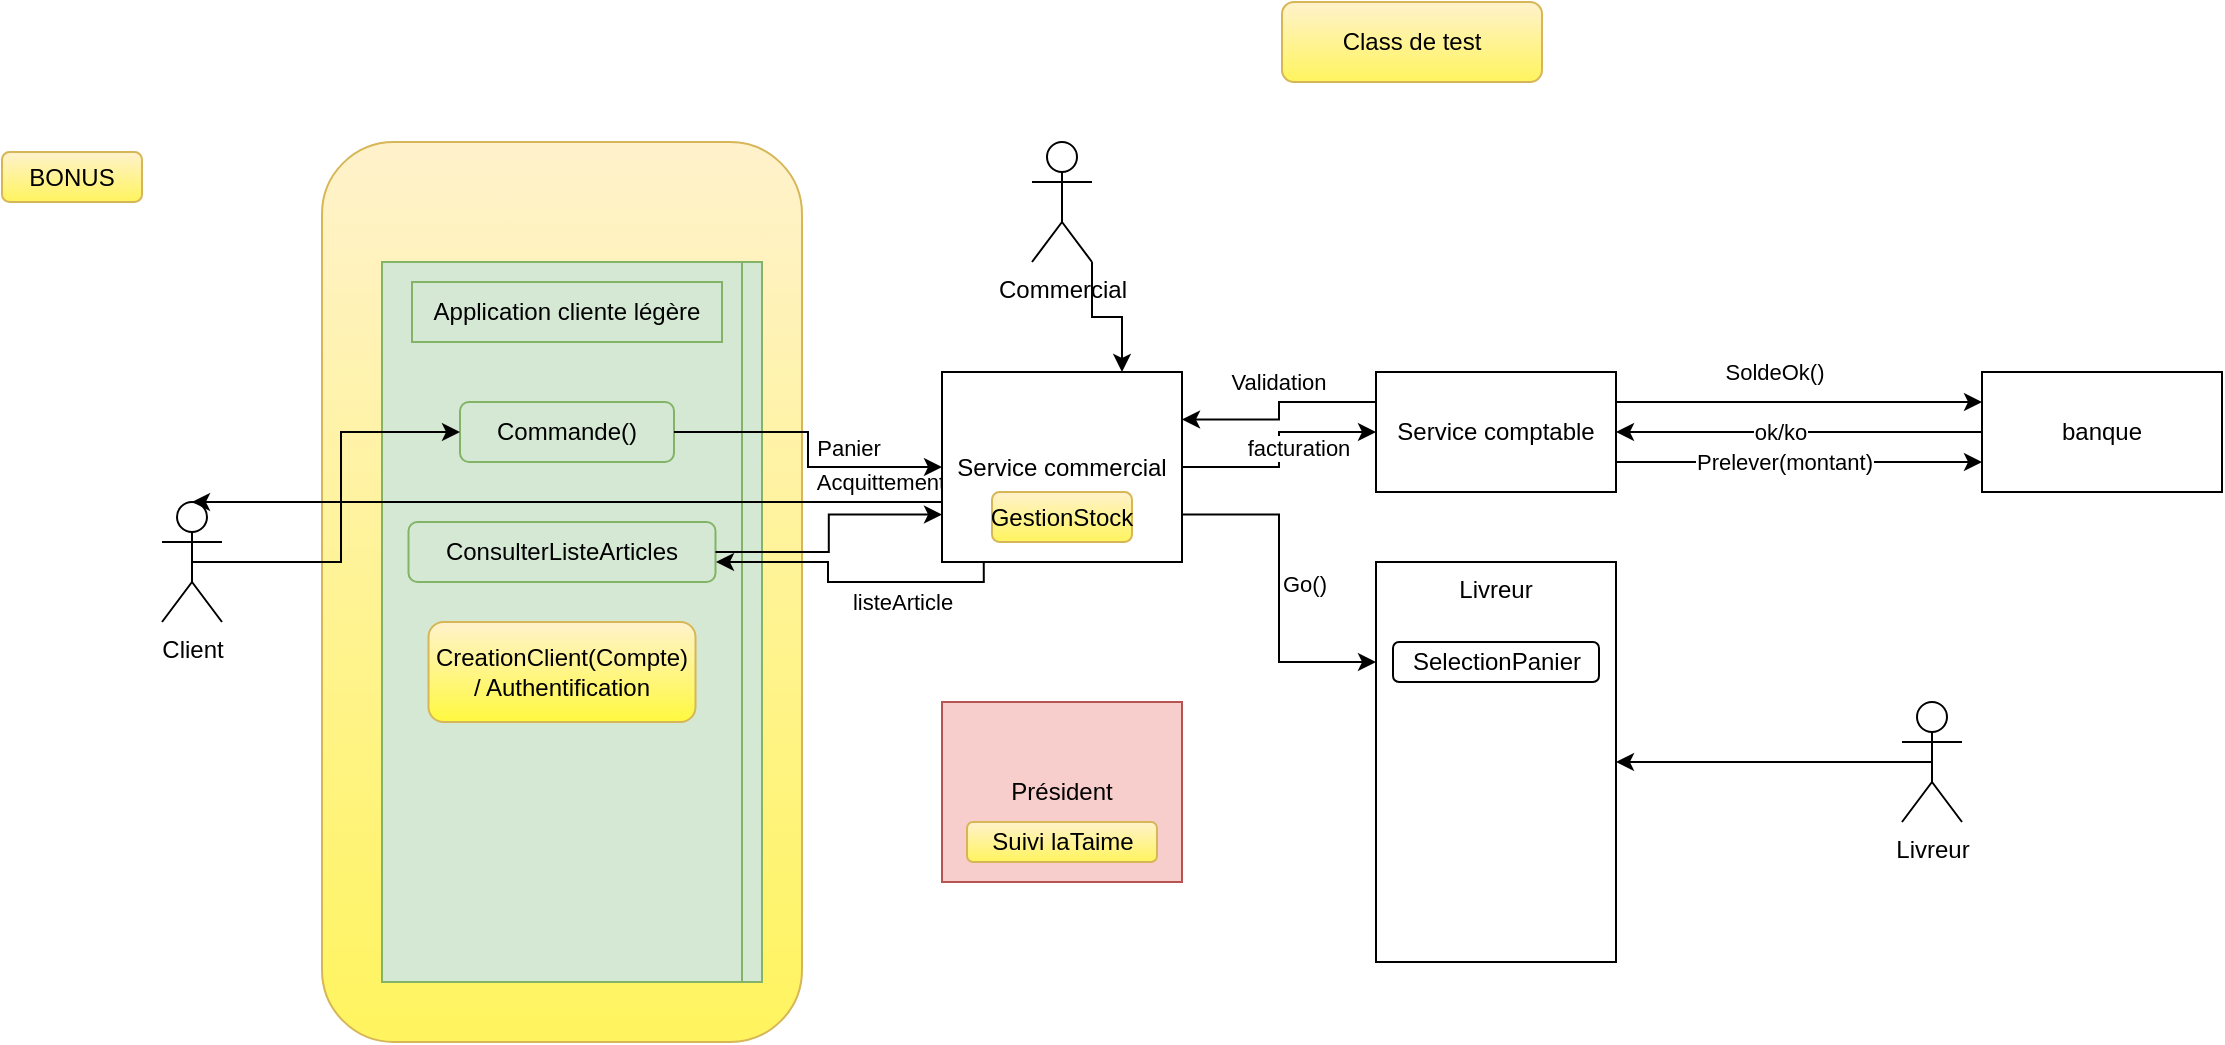 <mxfile version="19.0.3" type="device" pages="3"><diagram id="0t5ZoUwo8DcIFB3mu8CM" name="Analyse générale"><mxGraphModel dx="1422" dy="794" grid="1" gridSize="10" guides="1" tooltips="1" connect="1" arrows="1" fold="1" page="1" pageScale="1" pageWidth="827" pageHeight="1169" math="0" shadow="0"><root><mxCell id="0"/><mxCell id="1" parent="0"/><mxCell id="gGL4rrp7Dcgak_L4uMiL-41" value="" style="rounded=1;whiteSpace=wrap;html=1;fillColor=#fff2cc;strokeColor=#d6b656;gradientColor=#FFF45E;" parent="1" vertex="1"><mxGeometry x="180" y="90" width="240" height="450" as="geometry"/></mxCell><mxCell id="gGL4rrp7Dcgak_L4uMiL-1" value="Client" style="shape=umlActor;verticalLabelPosition=bottom;verticalAlign=top;html=1;outlineConnect=0;" parent="1" vertex="1"><mxGeometry x="100" y="270" width="30" height="60" as="geometry"/></mxCell><mxCell id="gGL4rrp7Dcgak_L4uMiL-6" value="" style="group;fillColor=#d5e8d4;strokeColor=#82b366;" parent="1" vertex="1" connectable="0"><mxGeometry x="210" y="150" width="190" height="360" as="geometry"/></mxCell><mxCell id="gGL4rrp7Dcgak_L4uMiL-4" value="" style="rounded=0;whiteSpace=wrap;html=1;fillColor=#d5e8d4;strokeColor=#82b366;" parent="gGL4rrp7Dcgak_L4uMiL-6" vertex="1"><mxGeometry width="180" height="360" as="geometry"/></mxCell><mxCell id="gGL4rrp7Dcgak_L4uMiL-5" value="Application cliente légère" style="text;html=1;strokeColor=#82b366;fillColor=#d5e8d4;align=center;verticalAlign=middle;whiteSpace=wrap;rounded=0;" parent="gGL4rrp7Dcgak_L4uMiL-6" vertex="1"><mxGeometry x="15" y="10" width="155" height="30" as="geometry"/></mxCell><mxCell id="gGL4rrp7Dcgak_L4uMiL-12" value="Commande()" style="rounded=1;whiteSpace=wrap;html=1;fillColor=#d5e8d4;strokeColor=#82b366;" parent="gGL4rrp7Dcgak_L4uMiL-6" vertex="1"><mxGeometry x="39" y="70" width="107" height="30" as="geometry"/></mxCell><mxCell id="gGL4rrp7Dcgak_L4uMiL-51" value="CreationClient(Compte) / Authentification" style="rounded=1;whiteSpace=wrap;html=1;fillColor=#fff2cc;strokeColor=#d6b656;gradientColor=#FFF940;" parent="gGL4rrp7Dcgak_L4uMiL-6" vertex="1"><mxGeometry x="23.25" y="180" width="133.5" height="50" as="geometry"/></mxCell><mxCell id="gGL4rrp7Dcgak_L4uMiL-52" value="ConsulterListeArticles" style="rounded=1;whiteSpace=wrap;html=1;fillColor=#d5e8d4;strokeColor=#82b366;" parent="gGL4rrp7Dcgak_L4uMiL-6" vertex="1"><mxGeometry x="13.25" y="130" width="153.5" height="30" as="geometry"/></mxCell><mxCell id="gGL4rrp7Dcgak_L4uMiL-17" style="edgeStyle=orthogonalEdgeStyle;rounded=0;orthogonalLoop=1;jettySize=auto;html=1;exitX=1;exitY=0.5;exitDx=0;exitDy=0;entryX=0;entryY=0.5;entryDx=0;entryDy=0;shadow=0;" parent="1" source="gGL4rrp7Dcgak_L4uMiL-7" target="gGL4rrp7Dcgak_L4uMiL-8" edge="1"><mxGeometry relative="1" as="geometry"/></mxCell><mxCell id="gGL4rrp7Dcgak_L4uMiL-18" value="facturation" style="edgeLabel;html=1;align=center;verticalAlign=middle;resizable=0;points=[];" parent="gGL4rrp7Dcgak_L4uMiL-17" vertex="1" connectable="0"><mxGeometry x="-0.19" y="-1" relative="1" as="geometry"><mxPoint x="11" y="-11" as="offset"/></mxGeometry></mxCell><mxCell id="gGL4rrp7Dcgak_L4uMiL-20" style="edgeStyle=orthogonalEdgeStyle;rounded=0;orthogonalLoop=1;jettySize=auto;html=1;exitX=1;exitY=0.75;exitDx=0;exitDy=0;entryX=0;entryY=0.25;entryDx=0;entryDy=0;shadow=0;" parent="1" source="gGL4rrp7Dcgak_L4uMiL-7" target="gGL4rrp7Dcgak_L4uMiL-10" edge="1"><mxGeometry relative="1" as="geometry"/></mxCell><mxCell id="gGL4rrp7Dcgak_L4uMiL-21" value="Go()" style="edgeLabel;html=1;align=center;verticalAlign=middle;resizable=0;points=[];" parent="gGL4rrp7Dcgak_L4uMiL-20" vertex="1" connectable="0"><mxGeometry x="-0.091" y="-2" relative="1" as="geometry"><mxPoint x="14" y="5" as="offset"/></mxGeometry></mxCell><mxCell id="gGL4rrp7Dcgak_L4uMiL-22" style="edgeStyle=orthogonalEdgeStyle;rounded=0;orthogonalLoop=1;jettySize=auto;html=1;exitX=0.5;exitY=1;exitDx=0;exitDy=0;entryX=0.5;entryY=0;entryDx=0;entryDy=0;entryPerimeter=0;shadow=0;" parent="1" source="gGL4rrp7Dcgak_L4uMiL-7" target="gGL4rrp7Dcgak_L4uMiL-1" edge="1"><mxGeometry relative="1" as="geometry"><Array as="points"><mxPoint x="550" y="270"/></Array></mxGeometry></mxCell><mxCell id="gGL4rrp7Dcgak_L4uMiL-23" value="Acquittement" style="edgeLabel;html=1;align=center;verticalAlign=middle;resizable=0;points=[];" parent="gGL4rrp7Dcgak_L4uMiL-22" vertex="1" connectable="0"><mxGeometry x="-0.519" y="1" relative="1" as="geometry"><mxPoint x="-9" y="-11" as="offset"/></mxGeometry></mxCell><mxCell id="gGL4rrp7Dcgak_L4uMiL-54" style="edgeStyle=orthogonalEdgeStyle;rounded=0;orthogonalLoop=1;jettySize=auto;html=1;exitX=0.174;exitY=0.992;exitDx=0;exitDy=0;shadow=0;exitPerimeter=0;" parent="1" source="gGL4rrp7Dcgak_L4uMiL-7" edge="1"><mxGeometry relative="1" as="geometry"><mxPoint x="377" y="300" as="targetPoint"/><Array as="points"><mxPoint x="511" y="310"/><mxPoint x="433" y="310"/><mxPoint x="433" y="300"/></Array></mxGeometry></mxCell><mxCell id="gGL4rrp7Dcgak_L4uMiL-55" value="listeArticle" style="edgeLabel;html=1;align=center;verticalAlign=middle;resizable=0;points=[];" parent="gGL4rrp7Dcgak_L4uMiL-54" vertex="1" connectable="0"><mxGeometry x="-0.13" y="-1" relative="1" as="geometry"><mxPoint x="16" y="11" as="offset"/></mxGeometry></mxCell><mxCell id="gGL4rrp7Dcgak_L4uMiL-7" value="Service commercial" style="rounded=0;whiteSpace=wrap;html=1;" parent="1" vertex="1"><mxGeometry x="490" y="205" width="120" height="95" as="geometry"/></mxCell><mxCell id="gGL4rrp7Dcgak_L4uMiL-25" style="edgeStyle=orthogonalEdgeStyle;rounded=0;orthogonalLoop=1;jettySize=auto;html=1;exitX=0;exitY=0.25;exitDx=0;exitDy=0;entryX=1;entryY=0.25;entryDx=0;entryDy=0;shadow=0;" parent="1" source="gGL4rrp7Dcgak_L4uMiL-8" target="gGL4rrp7Dcgak_L4uMiL-7" edge="1"><mxGeometry relative="1" as="geometry"/></mxCell><mxCell id="gGL4rrp7Dcgak_L4uMiL-26" value="Validation" style="edgeLabel;html=1;align=center;verticalAlign=middle;resizable=0;points=[];" parent="gGL4rrp7Dcgak_L4uMiL-25" vertex="1" connectable="0"><mxGeometry x="-0.328" relative="1" as="geometry"><mxPoint x="-14" y="-10" as="offset"/></mxGeometry></mxCell><mxCell id="gGL4rrp7Dcgak_L4uMiL-33" style="edgeStyle=orthogonalEdgeStyle;rounded=0;orthogonalLoop=1;jettySize=auto;html=1;exitX=1;exitY=0.25;exitDx=0;exitDy=0;entryX=0;entryY=0.25;entryDx=0;entryDy=0;shadow=0;" parent="1" source="gGL4rrp7Dcgak_L4uMiL-8" target="gGL4rrp7Dcgak_L4uMiL-9" edge="1"><mxGeometry relative="1" as="geometry"/></mxCell><mxCell id="gGL4rrp7Dcgak_L4uMiL-34" value="SoldeOk()" style="edgeLabel;html=1;align=center;verticalAlign=middle;resizable=0;points=[];" parent="gGL4rrp7Dcgak_L4uMiL-33" vertex="1" connectable="0"><mxGeometry x="-0.284" relative="1" as="geometry"><mxPoint x="13" y="-15" as="offset"/></mxGeometry></mxCell><mxCell id="gGL4rrp7Dcgak_L4uMiL-37" style="edgeStyle=orthogonalEdgeStyle;rounded=0;orthogonalLoop=1;jettySize=auto;html=1;exitX=1;exitY=0.75;exitDx=0;exitDy=0;entryX=0;entryY=0.75;entryDx=0;entryDy=0;shadow=0;" parent="1" source="gGL4rrp7Dcgak_L4uMiL-8" target="gGL4rrp7Dcgak_L4uMiL-9" edge="1"><mxGeometry relative="1" as="geometry"/></mxCell><mxCell id="gGL4rrp7Dcgak_L4uMiL-38" value="Prelever(montant)" style="edgeLabel;html=1;align=center;verticalAlign=middle;resizable=0;points=[];" parent="gGL4rrp7Dcgak_L4uMiL-37" vertex="1" connectable="0"><mxGeometry x="-0.188" y="-2" relative="1" as="geometry"><mxPoint x="9" y="-2" as="offset"/></mxGeometry></mxCell><mxCell id="gGL4rrp7Dcgak_L4uMiL-8" value="Service comptable" style="rounded=0;whiteSpace=wrap;html=1;" parent="1" vertex="1"><mxGeometry x="707" y="205" width="120" height="60" as="geometry"/></mxCell><mxCell id="gGL4rrp7Dcgak_L4uMiL-35" style="edgeStyle=orthogonalEdgeStyle;rounded=0;orthogonalLoop=1;jettySize=auto;html=1;exitX=0;exitY=0.5;exitDx=0;exitDy=0;entryX=1;entryY=0.5;entryDx=0;entryDy=0;shadow=0;" parent="1" source="gGL4rrp7Dcgak_L4uMiL-9" target="gGL4rrp7Dcgak_L4uMiL-8" edge="1"><mxGeometry relative="1" as="geometry"/></mxCell><mxCell id="gGL4rrp7Dcgak_L4uMiL-36" value="ok/ko" style="edgeLabel;html=1;align=center;verticalAlign=middle;resizable=0;points=[];" parent="gGL4rrp7Dcgak_L4uMiL-35" vertex="1" connectable="0"><mxGeometry x="0.229" relative="1" as="geometry"><mxPoint x="11" as="offset"/></mxGeometry></mxCell><mxCell id="gGL4rrp7Dcgak_L4uMiL-9" value="banque" style="rounded=0;whiteSpace=wrap;html=1;" parent="1" vertex="1"><mxGeometry x="1010" y="205" width="120" height="60" as="geometry"/></mxCell><mxCell id="gGL4rrp7Dcgak_L4uMiL-10" value="Livreur" style="rounded=0;whiteSpace=wrap;html=1;verticalAlign=top;" parent="1" vertex="1"><mxGeometry x="707" y="300" width="120" height="200" as="geometry"/></mxCell><mxCell id="gGL4rrp7Dcgak_L4uMiL-11" value="Président" style="rounded=0;whiteSpace=wrap;html=1;fillColor=#f8cecc;strokeColor=#b85450;" parent="1" vertex="1"><mxGeometry x="490" y="370" width="120" height="90" as="geometry"/></mxCell><mxCell id="gGL4rrp7Dcgak_L4uMiL-13" style="edgeStyle=orthogonalEdgeStyle;rounded=0;orthogonalLoop=1;jettySize=auto;html=1;exitX=0.5;exitY=0.5;exitDx=0;exitDy=0;exitPerimeter=0;entryX=0;entryY=0.5;entryDx=0;entryDy=0;shadow=0;" parent="1" source="gGL4rrp7Dcgak_L4uMiL-1" target="gGL4rrp7Dcgak_L4uMiL-12" edge="1"><mxGeometry relative="1" as="geometry"/></mxCell><mxCell id="gGL4rrp7Dcgak_L4uMiL-14" style="edgeStyle=orthogonalEdgeStyle;rounded=0;orthogonalLoop=1;jettySize=auto;html=1;exitX=1;exitY=0.5;exitDx=0;exitDy=0;entryX=0;entryY=0.5;entryDx=0;entryDy=0;shadow=0;" parent="1" source="gGL4rrp7Dcgak_L4uMiL-12" target="gGL4rrp7Dcgak_L4uMiL-7" edge="1"><mxGeometry relative="1" as="geometry"/></mxCell><mxCell id="gGL4rrp7Dcgak_L4uMiL-15" value="Panier" style="edgeLabel;html=1;align=center;verticalAlign=middle;resizable=0;points=[];" parent="gGL4rrp7Dcgak_L4uMiL-14" vertex="1" connectable="0"><mxGeometry x="0.337" y="-1" relative="1" as="geometry"><mxPoint x="3" y="-11" as="offset"/></mxGeometry></mxCell><mxCell id="gGL4rrp7Dcgak_L4uMiL-29" style="edgeStyle=orthogonalEdgeStyle;rounded=0;orthogonalLoop=1;jettySize=auto;html=1;exitX=0.5;exitY=0.5;exitDx=0;exitDy=0;exitPerimeter=0;entryX=1;entryY=0.5;entryDx=0;entryDy=0;shadow=0;" parent="1" source="gGL4rrp7Dcgak_L4uMiL-27" target="gGL4rrp7Dcgak_L4uMiL-10" edge="1"><mxGeometry relative="1" as="geometry"/></mxCell><mxCell id="gGL4rrp7Dcgak_L4uMiL-27" value="Livreur" style="shape=umlActor;verticalLabelPosition=bottom;verticalAlign=top;html=1;outlineConnect=0;" parent="1" vertex="1"><mxGeometry x="970" y="370" width="30" height="60" as="geometry"/></mxCell><mxCell id="gGL4rrp7Dcgak_L4uMiL-32" value="SelectionPanier" style="rounded=1;whiteSpace=wrap;html=1;" parent="1" vertex="1"><mxGeometry x="715.5" y="340" width="103" height="20" as="geometry"/></mxCell><mxCell id="gGL4rrp7Dcgak_L4uMiL-56" style="edgeStyle=orthogonalEdgeStyle;rounded=0;orthogonalLoop=1;jettySize=auto;html=1;exitX=1;exitY=1;exitDx=0;exitDy=0;exitPerimeter=0;entryX=0.75;entryY=0;entryDx=0;entryDy=0;shadow=0;" parent="1" source="gGL4rrp7Dcgak_L4uMiL-40" target="gGL4rrp7Dcgak_L4uMiL-7" edge="1"><mxGeometry relative="1" as="geometry"/></mxCell><mxCell id="gGL4rrp7Dcgak_L4uMiL-40" value="Commercial" style="shape=umlActor;verticalLabelPosition=bottom;verticalAlign=top;html=1;outlineConnect=0;" parent="1" vertex="1"><mxGeometry x="535" y="90" width="30" height="60" as="geometry"/></mxCell><mxCell id="gGL4rrp7Dcgak_L4uMiL-42" value="BONUS" style="rounded=1;whiteSpace=wrap;html=1;fillColor=#fff2cc;strokeColor=#d6b656;gradientColor=#FFF45E;" parent="1" vertex="1"><mxGeometry x="20" y="95" width="70" height="25" as="geometry"/></mxCell><mxCell id="gGL4rrp7Dcgak_L4uMiL-43" value="GestionStock" style="rounded=1;whiteSpace=wrap;html=1;fillColor=#fff2cc;strokeColor=#d6b656;gradientColor=#FFF45E;" parent="1" vertex="1"><mxGeometry x="515" y="265" width="70" height="25" as="geometry"/></mxCell><mxCell id="gGL4rrp7Dcgak_L4uMiL-44" value="Class de test" style="rounded=1;whiteSpace=wrap;html=1;fillColor=#fff2cc;strokeColor=#d6b656;gradientColor=#FFF45E;" parent="1" vertex="1"><mxGeometry x="660" y="20" width="130" height="40" as="geometry"/></mxCell><mxCell id="gGL4rrp7Dcgak_L4uMiL-45" value="Suivi laTaime" style="rounded=1;whiteSpace=wrap;html=1;fillColor=#fff2cc;strokeColor=#d6b656;gradientColor=#FFF45E;" parent="1" vertex="1"><mxGeometry x="502.5" y="430" width="95" height="20" as="geometry"/></mxCell><mxCell id="gGL4rrp7Dcgak_L4uMiL-53" style="edgeStyle=orthogonalEdgeStyle;rounded=0;orthogonalLoop=1;jettySize=auto;html=1;exitX=1;exitY=0.5;exitDx=0;exitDy=0;entryX=0;entryY=0.75;entryDx=0;entryDy=0;shadow=0;" parent="1" source="gGL4rrp7Dcgak_L4uMiL-52" target="gGL4rrp7Dcgak_L4uMiL-7" edge="1"><mxGeometry relative="1" as="geometry"/></mxCell></root></mxGraphModel></diagram><diagram id="QJkVTZc3GeiZjqw54Kj3" name="Use Case"><mxGraphModel dx="1422" dy="794" grid="1" gridSize="10" guides="1" tooltips="1" connect="1" arrows="1" fold="1" page="1" pageScale="1" pageWidth="827" pageHeight="1169" math="0" shadow="0"><root><mxCell id="IpG5CisqguGQj4F39s5I-0"/><mxCell id="IpG5CisqguGQj4F39s5I-1" parent="IpG5CisqguGQj4F39s5I-0"/><mxCell id="w9TYB0jfhu8qHb8UkL8m-10" value="Appli président" style="rounded=0;whiteSpace=wrap;html=1;shadow=0;gradientColor=#ffffff;verticalAlign=top;fillColor=none;" parent="IpG5CisqguGQj4F39s5I-1" vertex="1"><mxGeometry x="290" y="1940" width="170" height="270" as="geometry"/></mxCell><mxCell id="w9TYB0jfhu8qHb8UkL8m-1" value="Appli Comptable (lourd)" style="rounded=0;whiteSpace=wrap;html=1;shadow=0;gradientColor=#ffffff;verticalAlign=top;fillColor=none;" parent="IpG5CisqguGQj4F39s5I-1" vertex="1"><mxGeometry x="290" y="800" width="170" height="190" as="geometry"/></mxCell><mxCell id="L6F8YdaB16syPZDyhJfR-0" value="Appli commerciale (lourd)" style="rounded=0;whiteSpace=wrap;html=1;shadow=0;gradientColor=#ffffff;horizontal=1;verticalAlign=top;fillColor=none;" parent="IpG5CisqguGQj4F39s5I-1" vertex="1"><mxGeometry x="290" y="1150" width="170" height="460" as="geometry"/></mxCell><mxCell id="GDuGsSkkL0u5hs_VWAeU-8" value="Appli Livreur (leger)" style="rounded=0;whiteSpace=wrap;html=1;shadow=0;gradientColor=#ffffff;verticalAlign=top;fillColor=none;" parent="IpG5CisqguGQj4F39s5I-1" vertex="1"><mxGeometry x="290" y="1650" width="170" height="210" as="geometry"/></mxCell><mxCell id="GDuGsSkkL0u5hs_VWAeU-0" value="Banque (lourd)" style="rounded=0;whiteSpace=wrap;html=1;shadow=0;gradientColor=#ffffff;verticalAlign=top;fillColor=none;" parent="IpG5CisqguGQj4F39s5I-1" vertex="1"><mxGeometry x="290" y="450" width="170" height="320" as="geometry"/></mxCell><mxCell id="xTl-gurlR6sGu6kJ5qVQ-2" value="Appli client (leger)" style="rounded=0;whiteSpace=wrap;html=1;horizontal=1;verticalAlign=top;shadow=0;gradientColor=#7ea6e0;strokeColor=#6c8ebf;fillColor=none;" parent="IpG5CisqguGQj4F39s5I-1" vertex="1"><mxGeometry x="294" y="30" width="166" height="390" as="geometry"/></mxCell><mxCell id="VhFlMYe0kv7kEmfhcTQ8-0" style="edgeStyle=none;rounded=0;orthogonalLoop=1;jettySize=auto;html=1;exitX=0.5;exitY=0.5;exitDx=0;exitDy=0;exitPerimeter=0;entryX=0;entryY=0.5;entryDx=0;entryDy=0;" parent="IpG5CisqguGQj4F39s5I-1" source="h2gaInQOZgLVv6KljQvT-0" target="xTl-gurlR6sGu6kJ5qVQ-5" edge="1"><mxGeometry relative="1" as="geometry"/></mxCell><mxCell id="VhFlMYe0kv7kEmfhcTQ8-1" style="edgeStyle=none;rounded=0;orthogonalLoop=1;jettySize=auto;html=1;exitX=0.5;exitY=0.5;exitDx=0;exitDy=0;exitPerimeter=0;entryX=0;entryY=0.5;entryDx=0;entryDy=0;" parent="IpG5CisqguGQj4F39s5I-1" source="h2gaInQOZgLVv6KljQvT-0" target="xTl-gurlR6sGu6kJ5qVQ-6" edge="1"><mxGeometry relative="1" as="geometry"/></mxCell><mxCell id="B1ZgLkvoyU_J6Rq8al4Y-1" style="edgeStyle=none;rounded=0;orthogonalLoop=1;jettySize=auto;html=1;exitX=0.5;exitY=0.5;exitDx=0;exitDy=0;exitPerimeter=0;entryX=0;entryY=0.5;entryDx=0;entryDy=0;" parent="IpG5CisqguGQj4F39s5I-1" source="h2gaInQOZgLVv6KljQvT-0" target="B1ZgLkvoyU_J6Rq8al4Y-0" edge="1"><mxGeometry relative="1" as="geometry"/></mxCell><mxCell id="B1ZgLkvoyU_J6Rq8al4Y-3" style="edgeStyle=none;rounded=0;orthogonalLoop=1;jettySize=auto;html=1;exitX=0.5;exitY=0.5;exitDx=0;exitDy=0;exitPerimeter=0;entryX=0;entryY=0.5;entryDx=0;entryDy=0;" parent="IpG5CisqguGQj4F39s5I-1" source="h2gaInQOZgLVv6KljQvT-0" target="B1ZgLkvoyU_J6Rq8al4Y-2" edge="1"><mxGeometry relative="1" as="geometry"/></mxCell><mxCell id="WHl8SIWIwulYqigwM8zr-1" style="edgeStyle=none;rounded=0;orthogonalLoop=1;jettySize=auto;html=1;exitX=0.5;exitY=0.5;exitDx=0;exitDy=0;exitPerimeter=0;entryX=0;entryY=0.5;entryDx=0;entryDy=0;" parent="IpG5CisqguGQj4F39s5I-1" source="h2gaInQOZgLVv6KljQvT-0" target="WHl8SIWIwulYqigwM8zr-0" edge="1"><mxGeometry relative="1" as="geometry"/></mxCell><mxCell id="GDuGsSkkL0u5hs_VWAeU-3" style="edgeStyle=none;rounded=0;orthogonalLoop=1;jettySize=auto;html=1;exitX=0.5;exitY=0.5;exitDx=0;exitDy=0;exitPerimeter=0;entryX=0;entryY=0.5;entryDx=0;entryDy=0;" parent="IpG5CisqguGQj4F39s5I-1" source="h2gaInQOZgLVv6KljQvT-0" target="GDuGsSkkL0u5hs_VWAeU-1" edge="1"><mxGeometry relative="1" as="geometry"/></mxCell><mxCell id="GDuGsSkkL0u5hs_VWAeU-4" style="edgeStyle=none;rounded=0;orthogonalLoop=1;jettySize=auto;html=1;exitX=0.5;exitY=0.5;exitDx=0;exitDy=0;exitPerimeter=0;entryX=0;entryY=0.5;entryDx=0;entryDy=0;" parent="IpG5CisqguGQj4F39s5I-1" source="h2gaInQOZgLVv6KljQvT-0" target="GDuGsSkkL0u5hs_VWAeU-2" edge="1"><mxGeometry relative="1" as="geometry"/></mxCell><mxCell id="w9TYB0jfhu8qHb8UkL8m-16" style="edgeStyle=none;rounded=0;orthogonalLoop=1;jettySize=auto;html=1;exitX=0.5;exitY=0.5;exitDx=0;exitDy=0;exitPerimeter=0;entryX=0;entryY=0.5;entryDx=0;entryDy=0;strokeColor=#000000;" parent="IpG5CisqguGQj4F39s5I-1" source="h2gaInQOZgLVv6KljQvT-0" target="w9TYB0jfhu8qHb8UkL8m-15" edge="1"><mxGeometry relative="1" as="geometry"/></mxCell><mxCell id="h2gaInQOZgLVv6KljQvT-0" value="Client" style="shape=umlActor;verticalLabelPosition=bottom;verticalAlign=top;html=1;outlineConnect=0;" parent="IpG5CisqguGQj4F39s5I-1" vertex="1"><mxGeometry x="80" y="330" width="30" height="60" as="geometry"/></mxCell><mxCell id="GDuGsSkkL0u5hs_VWAeU-11" style="edgeStyle=none;rounded=0;orthogonalLoop=1;jettySize=auto;html=1;exitX=0.5;exitY=0.5;exitDx=0;exitDy=0;exitPerimeter=0;entryX=0;entryY=0.5;entryDx=0;entryDy=0;" parent="IpG5CisqguGQj4F39s5I-1" source="h2gaInQOZgLVv6KljQvT-1" target="GDuGsSkkL0u5hs_VWAeU-9" edge="1"><mxGeometry relative="1" as="geometry"/></mxCell><mxCell id="GDuGsSkkL0u5hs_VWAeU-12" style="edgeStyle=none;rounded=0;orthogonalLoop=1;jettySize=auto;html=1;exitX=0.5;exitY=0.5;exitDx=0;exitDy=0;exitPerimeter=0;entryX=0;entryY=0.5;entryDx=0;entryDy=0;" parent="IpG5CisqguGQj4F39s5I-1" source="h2gaInQOZgLVv6KljQvT-1" target="GDuGsSkkL0u5hs_VWAeU-10" edge="1"><mxGeometry relative="1" as="geometry"/></mxCell><mxCell id="h2gaInQOZgLVv6KljQvT-1" value="Livreur&lt;br&gt;" style="shape=umlActor;verticalLabelPosition=bottom;verticalAlign=top;html=1;outlineConnect=0;" parent="IpG5CisqguGQj4F39s5I-1" vertex="1"><mxGeometry x="80" y="1725" width="30" height="60" as="geometry"/></mxCell><mxCell id="dtnJPEKiXwf2NQiLSKoJ-0" style="edgeStyle=none;rounded=0;orthogonalLoop=1;jettySize=auto;html=1;exitX=0.5;exitY=0.5;exitDx=0;exitDy=0;exitPerimeter=0;entryX=0;entryY=0.5;entryDx=0;entryDy=0;" parent="IpG5CisqguGQj4F39s5I-1" source="h2gaInQOZgLVv6KljQvT-2" target="L6F8YdaB16syPZDyhJfR-1" edge="1"><mxGeometry relative="1" as="geometry"/></mxCell><mxCell id="dtnJPEKiXwf2NQiLSKoJ-3" style="edgeStyle=none;rounded=0;orthogonalLoop=1;jettySize=auto;html=1;exitX=0.5;exitY=0.5;exitDx=0;exitDy=0;exitPerimeter=0;entryX=0;entryY=0.5;entryDx=0;entryDy=0;" parent="IpG5CisqguGQj4F39s5I-1" source="h2gaInQOZgLVv6KljQvT-2" target="dtnJPEKiXwf2NQiLSKoJ-1" edge="1"><mxGeometry relative="1" as="geometry"/></mxCell><mxCell id="dtnJPEKiXwf2NQiLSKoJ-4" style="edgeStyle=none;rounded=0;orthogonalLoop=1;jettySize=auto;html=1;exitX=0.5;exitY=0.5;exitDx=0;exitDy=0;exitPerimeter=0;entryX=0;entryY=0.5;entryDx=0;entryDy=0;" parent="IpG5CisqguGQj4F39s5I-1" source="h2gaInQOZgLVv6KljQvT-2" target="dtnJPEKiXwf2NQiLSKoJ-2" edge="1"><mxGeometry relative="1" as="geometry"/></mxCell><mxCell id="dtnJPEKiXwf2NQiLSKoJ-8" style="edgeStyle=none;rounded=0;orthogonalLoop=1;jettySize=auto;html=1;exitX=0.5;exitY=0.5;exitDx=0;exitDy=0;exitPerimeter=0;entryX=0;entryY=0.5;entryDx=0;entryDy=0;" parent="IpG5CisqguGQj4F39s5I-1" source="h2gaInQOZgLVv6KljQvT-2" target="dtnJPEKiXwf2NQiLSKoJ-6" edge="1"><mxGeometry relative="1" as="geometry"/></mxCell><mxCell id="dtnJPEKiXwf2NQiLSKoJ-9" style="edgeStyle=none;rounded=0;orthogonalLoop=1;jettySize=auto;html=1;exitX=0.5;exitY=0.5;exitDx=0;exitDy=0;exitPerimeter=0;entryX=0;entryY=0.5;entryDx=0;entryDy=0;" parent="IpG5CisqguGQj4F39s5I-1" source="h2gaInQOZgLVv6KljQvT-2" target="dtnJPEKiXwf2NQiLSKoJ-7" edge="1"><mxGeometry relative="1" as="geometry"/></mxCell><mxCell id="dtnJPEKiXwf2NQiLSKoJ-11" style="edgeStyle=none;rounded=0;orthogonalLoop=1;jettySize=auto;html=1;exitX=0.5;exitY=0.5;exitDx=0;exitDy=0;exitPerimeter=0;entryX=0;entryY=0.5;entryDx=0;entryDy=0;" parent="IpG5CisqguGQj4F39s5I-1" source="h2gaInQOZgLVv6KljQvT-2" target="dtnJPEKiXwf2NQiLSKoJ-10" edge="1"><mxGeometry relative="1" as="geometry"/></mxCell><mxCell id="h2gaInQOZgLVv6KljQvT-2" value="Commercial" style="shape=umlActor;verticalLabelPosition=bottom;verticalAlign=top;html=1;outlineConnect=0;" parent="IpG5CisqguGQj4F39s5I-1" vertex="1"><mxGeometry x="80" y="1315" width="30" height="60" as="geometry"/></mxCell><mxCell id="xTl-gurlR6sGu6kJ5qVQ-5" value="ConsulterArticles" style="rounded=1;whiteSpace=wrap;html=1;fillColor=#dae8fc;gradientColor=#7ea6e0;strokeColor=#6c8ebf;" parent="IpG5CisqguGQj4F39s5I-1" vertex="1"><mxGeometry x="317" y="70" width="120" height="60" as="geometry"/></mxCell><mxCell id="xTl-gurlR6sGu6kJ5qVQ-6" value="ConsulterPanier" style="rounded=1;whiteSpace=wrap;html=1;fillColor=#dae8fc;gradientColor=#7ea6e0;strokeColor=#6c8ebf;" parent="IpG5CisqguGQj4F39s5I-1" vertex="1"><mxGeometry x="317" y="140" width="120" height="60" as="geometry"/></mxCell><mxCell id="B1ZgLkvoyU_J6Rq8al4Y-0" value="Commander" style="rounded=1;whiteSpace=wrap;html=1;shadow=0;fillColor=#dae8fc;gradientColor=#7ea6e0;strokeColor=#6c8ebf;" parent="IpG5CisqguGQj4F39s5I-1" vertex="1"><mxGeometry x="317" y="210" width="120" height="60" as="geometry"/></mxCell><mxCell id="B1ZgLkvoyU_J6Rq8al4Y-2" value="AjouterArticleAuPanier" style="rounded=1;whiteSpace=wrap;html=1;shadow=0;fillColor=#dae8fc;gradientColor=#7ea6e0;strokeColor=#6c8ebf;" parent="IpG5CisqguGQj4F39s5I-1" vertex="1"><mxGeometry x="317" y="280" width="120" height="60" as="geometry"/></mxCell><mxCell id="WHl8SIWIwulYqigwM8zr-0" value="Authentification" style="rounded=1;whiteSpace=wrap;html=1;shadow=0;fillColor=#dae8fc;strokeColor=#6c8ebf;gradientColor=#7ea6e0;" parent="IpG5CisqguGQj4F39s5I-1" vertex="1"><mxGeometry x="317" y="350" width="120" height="60" as="geometry"/></mxCell><mxCell id="GDuGsSkkL0u5hs_VWAeU-1" value="Déposer" style="rounded=1;whiteSpace=wrap;html=1;shadow=0;fillColor=default;gradientColor=#ffffff;" parent="IpG5CisqguGQj4F39s5I-1" vertex="1"><mxGeometry x="317" y="490" width="120" height="60" as="geometry"/></mxCell><mxCell id="GDuGsSkkL0u5hs_VWAeU-2" value="Consulter" style="rounded=1;whiteSpace=wrap;html=1;shadow=0;fillColor=default;gradientColor=#ffffff;" parent="IpG5CisqguGQj4F39s5I-1" vertex="1"><mxGeometry x="317" y="560" width="120" height="60" as="geometry"/></mxCell><mxCell id="GDuGsSkkL0u5hs_VWAeU-5" value="prélever" style="rounded=1;whiteSpace=wrap;html=1;shadow=0;fillColor=default;gradientColor=#ffffff;" parent="IpG5CisqguGQj4F39s5I-1" vertex="1"><mxGeometry x="317" y="700" width="120" height="60" as="geometry"/></mxCell><mxCell id="GDuGsSkkL0u5hs_VWAeU-9" value="Sélection panier" style="rounded=1;whiteSpace=wrap;html=1;shadow=0;fillColor=#FFF45E;gradientColor=#ffffff;" parent="IpG5CisqguGQj4F39s5I-1" vertex="1"><mxGeometry x="317" y="1690" width="120" height="60" as="geometry"/></mxCell><mxCell id="GDuGsSkkL0u5hs_VWAeU-10" value="livraison" style="rounded=1;whiteSpace=wrap;html=1;shadow=0;fillColor=default;gradientColor=#ffffff;" parent="IpG5CisqguGQj4F39s5I-1" vertex="1"><mxGeometry x="315" y="1770" width="120" height="60" as="geometry"/></mxCell><mxCell id="L6F8YdaB16syPZDyhJfR-1" value="Demande de Facturation" style="rounded=1;whiteSpace=wrap;html=1;shadow=0;fillColor=default;gradientColor=#ffffff;" parent="IpG5CisqguGQj4F39s5I-1" vertex="1"><mxGeometry x="317" y="1190" width="123" height="60" as="geometry"/></mxCell><mxCell id="dtnJPEKiXwf2NQiLSKoJ-1" value="Autoriser livraison" style="rounded=1;whiteSpace=wrap;html=1;shadow=0;fillColor=default;gradientColor=#ffffff;" parent="IpG5CisqguGQj4F39s5I-1" vertex="1"><mxGeometry x="315" y="1255" width="125" height="60" as="geometry"/></mxCell><mxCell id="dtnJPEKiXwf2NQiLSKoJ-2" value="Acquiter" style="rounded=1;whiteSpace=wrap;html=1;shadow=0;fillColor=default;gradientColor=#ffffff;" parent="IpG5CisqguGQj4F39s5I-1" vertex="1"><mxGeometry x="315" y="1320" width="125" height="60" as="geometry"/></mxCell><mxCell id="dtnJPEKiXwf2NQiLSKoJ-6" value="ajouterArticle" style="rounded=1;whiteSpace=wrap;html=1;shadow=0;fillColor=default;gradientColor=#ffffff;" parent="IpG5CisqguGQj4F39s5I-1" vertex="1"><mxGeometry x="315" y="1390" width="125" height="60" as="geometry"/></mxCell><mxCell id="dtnJPEKiXwf2NQiLSKoJ-7" value="RetierArticle" style="rounded=1;whiteSpace=wrap;html=1;shadow=0;fillColor=default;gradientColor=#ffffff;" parent="IpG5CisqguGQj4F39s5I-1" vertex="1"><mxGeometry x="317" y="1460" width="123" height="60" as="geometry"/></mxCell><mxCell id="dtnJPEKiXwf2NQiLSKoJ-10" value="ModifierArticle" style="rounded=1;whiteSpace=wrap;html=1;shadow=0;fillColor=default;gradientColor=#ffffff;" parent="IpG5CisqguGQj4F39s5I-1" vertex="1"><mxGeometry x="319" y="1529" width="120" height="60" as="geometry"/></mxCell><mxCell id="w9TYB0jfhu8qHb8UkL8m-4" style="edgeStyle=none;rounded=0;orthogonalLoop=1;jettySize=auto;html=1;exitX=0.5;exitY=0.5;exitDx=0;exitDy=0;exitPerimeter=0;entryX=0;entryY=0.5;entryDx=0;entryDy=0;" parent="IpG5CisqguGQj4F39s5I-1" source="w9TYB0jfhu8qHb8UkL8m-0" target="w9TYB0jfhu8qHb8UkL8m-3" edge="1"><mxGeometry relative="1" as="geometry"/></mxCell><mxCell id="w9TYB0jfhu8qHb8UkL8m-5" style="edgeStyle=none;rounded=0;orthogonalLoop=1;jettySize=auto;html=1;exitX=0.5;exitY=0.5;exitDx=0;exitDy=0;exitPerimeter=0;entryX=0;entryY=0.5;entryDx=0;entryDy=0;" parent="IpG5CisqguGQj4F39s5I-1" source="w9TYB0jfhu8qHb8UkL8m-0" target="w9TYB0jfhu8qHb8UkL8m-2" edge="1"><mxGeometry relative="1" as="geometry"/></mxCell><mxCell id="w9TYB0jfhu8qHb8UkL8m-6" style="edgeStyle=none;rounded=0;orthogonalLoop=1;jettySize=auto;html=1;exitX=0.5;exitY=0.5;exitDx=0;exitDy=0;exitPerimeter=0;entryX=0;entryY=0.5;entryDx=0;entryDy=0;strokeColor=#FF3333;" parent="IpG5CisqguGQj4F39s5I-1" source="w9TYB0jfhu8qHb8UkL8m-0" target="GDuGsSkkL0u5hs_VWAeU-5" edge="1"><mxGeometry relative="1" as="geometry"/></mxCell><mxCell id="w9TYB0jfhu8qHb8UkL8m-17" style="edgeStyle=none;rounded=0;orthogonalLoop=1;jettySize=auto;html=1;exitX=0.5;exitY=0.5;exitDx=0;exitDy=0;exitPerimeter=0;entryX=0;entryY=0.5;entryDx=0;entryDy=0;strokeColor=#FF3333;" parent="IpG5CisqguGQj4F39s5I-1" source="w9TYB0jfhu8qHb8UkL8m-0" target="w9TYB0jfhu8qHb8UkL8m-15" edge="1"><mxGeometry relative="1" as="geometry"/></mxCell><mxCell id="w9TYB0jfhu8qHb8UkL8m-0" value="Comptable" style="shape=umlActor;verticalLabelPosition=bottom;verticalAlign=top;html=1;outlineConnect=0;shadow=0;fillColor=default;gradientColor=#ffffff;" parent="IpG5CisqguGQj4F39s5I-1" vertex="1"><mxGeometry x="80" y="910" width="30" height="60" as="geometry"/></mxCell><mxCell id="w9TYB0jfhu8qHb8UkL8m-2" value="Consulter Demandes Facturation&lt;br&gt;" style="rounded=1;whiteSpace=wrap;html=1;shadow=0;fillColor=default;gradientColor=#ffffff;" parent="IpG5CisqguGQj4F39s5I-1" vertex="1"><mxGeometry x="315" y="840" width="120" height="60" as="geometry"/></mxCell><mxCell id="w9TYB0jfhu8qHb8UkL8m-8" style="edgeStyle=none;rounded=0;orthogonalLoop=1;jettySize=auto;html=1;exitX=1;exitY=0.5;exitDx=0;exitDy=0;strokeColor=#FF3333;" parent="IpG5CisqguGQj4F39s5I-1" source="w9TYB0jfhu8qHb8UkL8m-3" target="GDuGsSkkL0u5hs_VWAeU-5" edge="1"><mxGeometry relative="1" as="geometry"><Array as="points"><mxPoint x="500" y="830"/></Array></mxGeometry></mxCell><mxCell id="w9TYB0jfhu8qHb8UkL8m-3" value="Facturer" style="rounded=1;whiteSpace=wrap;html=1;shadow=0;fillColor=default;gradientColor=#ffffff;" parent="IpG5CisqguGQj4F39s5I-1" vertex="1"><mxGeometry x="315" y="910" width="120" height="60" as="geometry"/></mxCell><mxCell id="w9TYB0jfhu8qHb8UkL8m-13" style="edgeStyle=none;rounded=0;orthogonalLoop=1;jettySize=auto;html=1;exitX=0.5;exitY=0.5;exitDx=0;exitDy=0;exitPerimeter=0;entryX=0;entryY=0.5;entryDx=0;entryDy=0;strokeColor=#000000;" parent="IpG5CisqguGQj4F39s5I-1" source="w9TYB0jfhu8qHb8UkL8m-9" target="w9TYB0jfhu8qHb8UkL8m-11" edge="1"><mxGeometry relative="1" as="geometry"/></mxCell><mxCell id="w9TYB0jfhu8qHb8UkL8m-14" style="edgeStyle=none;rounded=0;orthogonalLoop=1;jettySize=auto;html=1;exitX=0.5;exitY=0.5;exitDx=0;exitDy=0;exitPerimeter=0;entryX=0;entryY=0.5;entryDx=0;entryDy=0;strokeColor=#000000;" parent="IpG5CisqguGQj4F39s5I-1" source="w9TYB0jfhu8qHb8UkL8m-9" target="w9TYB0jfhu8qHb8UkL8m-12" edge="1"><mxGeometry relative="1" as="geometry"/></mxCell><mxCell id="w9TYB0jfhu8qHb8UkL8m-19" style="edgeStyle=none;rounded=0;orthogonalLoop=1;jettySize=auto;html=1;exitX=0.5;exitY=0.5;exitDx=0;exitDy=0;exitPerimeter=0;entryX=0;entryY=0.5;entryDx=0;entryDy=0;strokeColor=#000000;" parent="IpG5CisqguGQj4F39s5I-1" source="w9TYB0jfhu8qHb8UkL8m-9" target="w9TYB0jfhu8qHb8UkL8m-18" edge="1"><mxGeometry relative="1" as="geometry"/></mxCell><mxCell id="w9TYB0jfhu8qHb8UkL8m-9" value="Président" style="shape=umlActor;verticalLabelPosition=bottom;verticalAlign=top;html=1;outlineConnect=0;shadow=0;fillColor=default;gradientColor=#ffffff;" parent="IpG5CisqguGQj4F39s5I-1" vertex="1"><mxGeometry x="80" y="2010" width="30" height="60" as="geometry"/></mxCell><mxCell id="w9TYB0jfhu8qHb8UkL8m-11" value="Lister Client" style="rounded=1;whiteSpace=wrap;html=1;shadow=0;fillColor=#FFF45E;gradientColor=#ffffff;" parent="IpG5CisqguGQj4F39s5I-1" vertex="1"><mxGeometry x="317.5" y="1980" width="120" height="60" as="geometry"/></mxCell><mxCell id="w9TYB0jfhu8qHb8UkL8m-12" value="Lister commandes" style="rounded=1;whiteSpace=wrap;html=1;shadow=0;fillColor=#FFF45E;gradientColor=#ffffff;" parent="IpG5CisqguGQj4F39s5I-1" vertex="1"><mxGeometry x="315" y="2060" width="120" height="60" as="geometry"/></mxCell><mxCell id="w9TYB0jfhu8qHb8UkL8m-15" value="Authentification" style="rounded=1;whiteSpace=wrap;html=1;shadow=0;fillColor=#FFF45E;gradientColor=#ffffff;" parent="IpG5CisqguGQj4F39s5I-1" vertex="1"><mxGeometry x="319" y="630" width="120" height="60" as="geometry"/></mxCell><mxCell id="w9TYB0jfhu8qHb8UkL8m-18" value="Lister comptes" style="rounded=1;whiteSpace=wrap;html=1;shadow=0;fillColor=#FFF836;gradientColor=#ffffff;" parent="IpG5CisqguGQj4F39s5I-1" vertex="1"><mxGeometry x="315" y="2130" width="120" height="60" as="geometry"/></mxCell><mxCell id="OBhulI_-lgMY2I7q29TM-6" value="1" style="ellipse;whiteSpace=wrap;html=1;aspect=fixed;shadow=0;fillColor=default;gradientColor=#ffffff;" parent="IpG5CisqguGQj4F39s5I-1" vertex="1"><mxGeometry x="510" y="585" width="50" height="50" as="geometry"/></mxCell><mxCell id="OBhulI_-lgMY2I7q29TM-7" value="2" style="ellipse;whiteSpace=wrap;html=1;aspect=fixed;shadow=0;fillColor=default;gradientColor=#ffffff;" parent="IpG5CisqguGQj4F39s5I-1" vertex="1"><mxGeometry x="510" y="860" width="50" height="50" as="geometry"/></mxCell><mxCell id="OBhulI_-lgMY2I7q29TM-8" value="2" style="ellipse;whiteSpace=wrap;html=1;aspect=fixed;shadow=0;fillColor=default;gradientColor=#ffffff;" parent="IpG5CisqguGQj4F39s5I-1" vertex="1"><mxGeometry x="500" y="1310" width="50" height="50" as="geometry"/></mxCell><mxCell id="OBhulI_-lgMY2I7q29TM-9" value="3" style="ellipse;whiteSpace=wrap;html=1;aspect=fixed;shadow=0;fillColor=default;gradientColor=#ffffff;" parent="IpG5CisqguGQj4F39s5I-1" vertex="1"><mxGeometry x="500" y="1735" width="50" height="50" as="geometry"/></mxCell><mxCell id="OBhulI_-lgMY2I7q29TM-10" value="3" style="ellipse;whiteSpace=wrap;html=1;aspect=fixed;shadow=0;fillColor=default;gradientColor=#ffffff;" parent="IpG5CisqguGQj4F39s5I-1" vertex="1"><mxGeometry x="510" y="160" width="50" height="50" as="geometry"/></mxCell><mxCell id="R-bTfbYJGGGCps1RZwRG-0" value="" style="rounded=1;whiteSpace=wrap;html=1;" parent="IpG5CisqguGQj4F39s5I-1" vertex="1"><mxGeometry x="650" y="2100" width="120" height="60" as="geometry"/></mxCell><mxCell id="XfuDbvUtVwL3X5rFbSGW-0" value="Client léger =&amp;gt; webservice" style="rounded=0;whiteSpace=wrap;html=1;" parent="IpG5CisqguGQj4F39s5I-1" vertex="1"><mxGeometry x="40" y="30" width="120" height="60" as="geometry"/></mxCell></root></mxGraphModel></diagram><diagram id="mzgKMpY-Ku-UMhmVQ5xb" name="UML"><mxGraphModel dx="8804" dy="4729" grid="0" gridSize="10" guides="1" tooltips="1" connect="1" arrows="1" fold="1" page="1" pageScale="1" pageWidth="827" pageHeight="1169" math="0" shadow="0"><root><mxCell id="-L53vbJtvm7GUFM0FHve-0"/><mxCell id="-L53vbJtvm7GUFM0FHve-1" parent="-L53vbJtvm7GUFM0FHve-0"/><mxCell id="RZ2loHH1Ec31FVZ0N3Ni-136" style="edgeStyle=none;rounded=0;orthogonalLoop=1;jettySize=auto;html=1;exitX=0.5;exitY=0;exitDx=0;exitDy=0;entryX=0.504;entryY=1.5;entryDx=0;entryDy=0;endArrow=none;endFill=0;entryPerimeter=0;" parent="-L53vbJtvm7GUFM0FHve-1" source="-L53vbJtvm7GUFM0FHve-2" target="RZ2loHH1Ec31FVZ0N3Ni-6" edge="1"><mxGeometry relative="1" as="geometry"/></mxCell><mxCell id="RZ2loHH1Ec31FVZ0N3Ni-137" value="*" style="edgeLabel;html=1;align=center;verticalAlign=middle;resizable=0;points=[];" parent="RZ2loHH1Ec31FVZ0N3Ni-136" vertex="1" connectable="0"><mxGeometry x="0.717" y="-3" relative="1" as="geometry"><mxPoint x="5" y="-28" as="offset"/></mxGeometry></mxCell><mxCell id="RZ2loHH1Ec31FVZ0N3Ni-138" value="1" style="edgeLabel;html=1;align=center;verticalAlign=middle;resizable=0;points=[];" parent="RZ2loHH1Ec31FVZ0N3Ni-136" vertex="1" connectable="0"><mxGeometry x="-0.866" y="-1" relative="1" as="geometry"><mxPoint x="-14" as="offset"/></mxGeometry></mxCell><mxCell id="-L53vbJtvm7GUFM0FHve-2" value="&lt;&lt;Entity Bean&gt;&gt;&#10;Client" style="swimlane;fontStyle=1;align=center;verticalAlign=top;childLayout=stackLayout;horizontal=1;startSize=36;horizontalStack=0;resizeParent=1;resizeParentMax=0;resizeLast=0;collapsible=1;marginBottom=0;" parent="-L53vbJtvm7GUFM0FHve-1" vertex="1"><mxGeometry x="144" y="860" width="270" height="226" as="geometry"/></mxCell><mxCell id="-L53vbJtvm7GUFM0FHve-3" value="- Id: Long" style="text;strokeColor=none;fillColor=none;align=left;verticalAlign=top;spacingLeft=4;spacingRight=4;overflow=hidden;rotatable=0;points=[[0,0.5],[1,0.5]];portConstraint=eastwest;" parent="-L53vbJtvm7GUFM0FHve-2" vertex="1"><mxGeometry y="36" width="270" height="26" as="geometry"/></mxCell><mxCell id="-L53vbJtvm7GUFM0FHve-26" value="- nom: String" style="text;strokeColor=none;fillColor=none;align=left;verticalAlign=top;spacingLeft=4;spacingRight=4;overflow=hidden;rotatable=0;points=[[0,0.5],[1,0.5]];portConstraint=eastwest;" parent="-L53vbJtvm7GUFM0FHve-2" vertex="1"><mxGeometry y="62" width="270" height="26" as="geometry"/></mxCell><mxCell id="-L53vbJtvm7GUFM0FHve-24" value="- prenom: String" style="text;strokeColor=none;fillColor=none;align=left;verticalAlign=top;spacingLeft=4;spacingRight=4;overflow=hidden;rotatable=0;points=[[0,0.5],[1,0.5]];portConstraint=eastwest;" parent="-L53vbJtvm7GUFM0FHve-2" vertex="1"><mxGeometry y="88" width="270" height="26" as="geometry"/></mxCell><mxCell id="-L53vbJtvm7GUFM0FHve-25" value="- email: String" style="text;strokeColor=none;fillColor=none;align=left;verticalAlign=top;spacingLeft=4;spacingRight=4;overflow=hidden;rotatable=0;points=[[0,0.5],[1,0.5]];portConstraint=eastwest;" parent="-L53vbJtvm7GUFM0FHve-2" vertex="1"><mxGeometry y="114" width="270" height="26" as="geometry"/></mxCell><mxCell id="RZ2loHH1Ec31FVZ0N3Ni-0" value="- adresse: String" style="text;strokeColor=none;fillColor=none;align=left;verticalAlign=top;spacingLeft=4;spacingRight=4;overflow=hidden;rotatable=0;points=[[0,0.5],[1,0.5]];portConstraint=eastwest;" parent="-L53vbJtvm7GUFM0FHve-2" vertex="1"><mxGeometry y="140" width="270" height="26" as="geometry"/></mxCell><mxCell id="-L53vbJtvm7GUFM0FHve-27" value="- compte: Compte&#10;" style="text;strokeColor=none;fillColor=none;align=left;verticalAlign=top;spacingLeft=4;spacingRight=4;overflow=hidden;rotatable=0;points=[[0,0.5],[1,0.5]];portConstraint=eastwest;" parent="-L53vbJtvm7GUFM0FHve-2" vertex="1"><mxGeometry y="166" width="270" height="26" as="geometry"/></mxCell><mxCell id="-L53vbJtvm7GUFM0FHve-22" value="- listePanier: Collection&lt;Panier&gt;" style="text;strokeColor=none;fillColor=none;align=left;verticalAlign=top;spacingLeft=4;spacingRight=4;overflow=hidden;rotatable=0;points=[[0,0.5],[1,0.5]];portConstraint=eastwest;" parent="-L53vbJtvm7GUFM0FHve-2" vertex="1"><mxGeometry y="192" width="270" height="26" as="geometry"/></mxCell><mxCell id="-L53vbJtvm7GUFM0FHve-4" value="" style="line;strokeWidth=1;fillColor=none;align=left;verticalAlign=middle;spacingTop=-1;spacingLeft=3;spacingRight=3;rotatable=0;labelPosition=right;points=[];portConstraint=eastwest;" parent="-L53vbJtvm7GUFM0FHve-2" vertex="1"><mxGeometry y="218" width="270" height="8" as="geometry"/></mxCell><mxCell id="-L53vbJtvm7GUFM0FHve-6" value="&lt;&lt;Entity Bean&gt;&gt;&#10;Compte" style="swimlane;fontStyle=1;align=center;verticalAlign=top;childLayout=stackLayout;horizontal=1;startSize=36;horizontalStack=0;resizeParent=1;resizeParentMax=0;resizeLast=0;collapsible=1;marginBottom=0;" parent="-L53vbJtvm7GUFM0FHve-1" vertex="1"><mxGeometry x="510" y="220" width="240" height="148" as="geometry"/></mxCell><mxCell id="-L53vbJtvm7GUFM0FHve-7" value="- Id: Long" style="text;strokeColor=none;fillColor=none;align=left;verticalAlign=top;spacingLeft=4;spacingRight=4;overflow=hidden;rotatable=0;points=[[0,0.5],[1,0.5]];portConstraint=eastwest;" parent="-L53vbJtvm7GUFM0FHve-6" vertex="1"><mxGeometry y="36" width="240" height="26" as="geometry"/></mxCell><mxCell id="-L53vbJtvm7GUFM0FHve-29" value="- solde: Double" style="text;strokeColor=none;fillColor=none;align=left;verticalAlign=top;spacingLeft=4;spacingRight=4;overflow=hidden;rotatable=0;points=[[0,0.5],[1,0.5]];portConstraint=eastwest;" parent="-L53vbJtvm7GUFM0FHve-6" vertex="1"><mxGeometry y="62" width="240" height="26" as="geometry"/></mxCell><mxCell id="-L53vbJtvm7GUFM0FHve-30" value="- client : Client" style="text;strokeColor=none;fillColor=none;align=left;verticalAlign=top;spacingLeft=4;spacingRight=4;overflow=hidden;rotatable=0;points=[[0,0.5],[1,0.5]];portConstraint=eastwest;" parent="-L53vbJtvm7GUFM0FHve-6" vertex="1"><mxGeometry y="88" width="240" height="26" as="geometry"/></mxCell><mxCell id="-L53vbJtvm7GUFM0FHve-28" value="- listePanier : Collection&lt;Panier&gt;" style="text;strokeColor=none;fillColor=none;align=left;verticalAlign=top;spacingLeft=4;spacingRight=4;overflow=hidden;rotatable=0;points=[[0,0.5],[1,0.5]];portConstraint=eastwest;" parent="-L53vbJtvm7GUFM0FHve-6" vertex="1"><mxGeometry y="114" width="240" height="26" as="geometry"/></mxCell><mxCell id="-L53vbJtvm7GUFM0FHve-8" value="" style="line;strokeWidth=1;fillColor=none;align=left;verticalAlign=middle;spacingTop=-1;spacingLeft=3;spacingRight=3;rotatable=0;labelPosition=right;points=[];portConstraint=eastwest;" parent="-L53vbJtvm7GUFM0FHve-6" vertex="1"><mxGeometry y="140" width="240" height="8" as="geometry"/></mxCell><mxCell id="-L53vbJtvm7GUFM0FHve-14" value="&lt;&lt;Entity Bean&gt;&gt;&#10;Panier" style="swimlane;fontStyle=1;align=center;verticalAlign=top;childLayout=stackLayout;horizontal=1;startSize=40;horizontalStack=0;resizeParent=1;resizeParentMax=0;resizeLast=0;collapsible=1;marginBottom=0;" parent="-L53vbJtvm7GUFM0FHve-1" vertex="1"><mxGeometry x="-3970" y="-2010" width="260" height="334" as="geometry"/></mxCell><mxCell id="-L53vbJtvm7GUFM0FHve-32" value="- Id: Long" style="text;strokeColor=none;fillColor=none;align=left;verticalAlign=top;spacingLeft=4;spacingRight=4;overflow=hidden;rotatable=0;points=[[0,0.5],[1,0.5]];portConstraint=eastwest;" parent="-L53vbJtvm7GUFM0FHve-14" vertex="1"><mxGeometry y="40" width="260" height="26" as="geometry"/></mxCell><mxCell id="-L53vbJtvm7GUFM0FHve-33" value="- flagLivre : Boolean" style="text;strokeColor=none;fillColor=none;align=left;verticalAlign=top;spacingLeft=4;spacingRight=4;overflow=hidden;rotatable=0;points=[[0,0.5],[1,0.5]];portConstraint=eastwest;" parent="-L53vbJtvm7GUFM0FHve-14" vertex="1"><mxGeometry y="66" width="260" height="26" as="geometry"/></mxCell><mxCell id="-L53vbJtvm7GUFM0FHve-31" value="- flagRegle : Boolean" style="text;strokeColor=none;fillColor=none;align=left;verticalAlign=top;spacingLeft=4;spacingRight=4;overflow=hidden;rotatable=0;points=[[0,0.5],[1,0.5]];portConstraint=eastwest;" parent="-L53vbJtvm7GUFM0FHve-14" vertex="1"><mxGeometry y="92" width="260" height="26" as="geometry"/></mxCell><mxCell id="uNkzZy1bP27rWePay5iM-0" value="- listeProduit : Collection&lt;Produit&gt;" style="text;strokeColor=none;fillColor=none;align=left;verticalAlign=top;spacingLeft=4;spacingRight=4;overflow=hidden;rotatable=0;points=[[0,0.5],[1,0.5]];portConstraint=eastwest;" parent="-L53vbJtvm7GUFM0FHve-14" vertex="1"><mxGeometry y="118" width="260" height="26" as="geometry"/></mxCell><mxCell id="RZ2loHH1Ec31FVZ0N3Ni-15" value="- nbProduit : Map&lt;Produit,Integer&gt;" style="text;strokeColor=none;fillColor=none;align=left;verticalAlign=top;spacingLeft=4;spacingRight=4;overflow=hidden;rotatable=0;points=[[0,0.5],[1,0.5]];portConstraint=eastwest;" parent="-L53vbJtvm7GUFM0FHve-14" vertex="1"><mxGeometry y="144" width="260" height="26" as="geometry"/></mxCell><mxCell id="-L53vbJtvm7GUFM0FHve-15" value="- compte: Compte" style="text;strokeColor=none;fillColor=none;align=left;verticalAlign=top;spacingLeft=4;spacingRight=4;overflow=hidden;rotatable=0;points=[[0,0.5],[1,0.5]];portConstraint=eastwest;" parent="-L53vbJtvm7GUFM0FHve-14" vertex="1"><mxGeometry y="170" width="260" height="26" as="geometry"/></mxCell><mxCell id="-L53vbJtvm7GUFM0FHve-36" value="- client : Client" style="text;strokeColor=none;fillColor=none;align=left;verticalAlign=top;spacingLeft=4;spacingRight=4;overflow=hidden;rotatable=0;points=[[0,0.5],[1,0.5]];portConstraint=eastwest;" parent="-L53vbJtvm7GUFM0FHve-14" vertex="1"><mxGeometry y="196" width="260" height="26" as="geometry"/></mxCell><mxCell id="-L53vbJtvm7GUFM0FHve-37" value="- prixTTC : double" style="text;strokeColor=none;fillColor=none;align=left;verticalAlign=top;spacingLeft=4;spacingRight=4;overflow=hidden;rotatable=0;points=[[0,0.5],[1,0.5]];portConstraint=eastwest;" parent="-L53vbJtvm7GUFM0FHve-14" vertex="1"><mxGeometry y="222" width="260" height="26" as="geometry"/></mxCell><mxCell id="-L53vbJtvm7GUFM0FHve-35" value="- date: Date" style="text;strokeColor=none;fillColor=none;align=left;verticalAlign=top;spacingLeft=4;spacingRight=4;overflow=hidden;rotatable=0;points=[[0,0.5],[1,0.5]];portConstraint=eastwest;" parent="-L53vbJtvm7GUFM0FHve-14" vertex="1"><mxGeometry y="248" width="260" height="26" as="geometry"/></mxCell><mxCell id="-L53vbJtvm7GUFM0FHve-16" value="" style="line;strokeWidth=1;fillColor=none;align=left;verticalAlign=middle;spacingTop=-1;spacingLeft=3;spacingRight=3;rotatable=0;labelPosition=right;points=[];portConstraint=eastwest;" parent="-L53vbJtvm7GUFM0FHve-14" vertex="1"><mxGeometry y="274" width="260" height="8" as="geometry"/></mxCell><mxCell id="-L53vbJtvm7GUFM0FHve-17" value="+ totalHT(): Double" style="text;strokeColor=none;fillColor=none;align=left;verticalAlign=top;spacingLeft=4;spacingRight=4;overflow=hidden;rotatable=0;points=[[0,0.5],[1,0.5]];portConstraint=eastwest;" parent="-L53vbJtvm7GUFM0FHve-14" vertex="1"><mxGeometry y="282" width="260" height="26" as="geometry"/></mxCell><mxCell id="RZ2loHH1Ec31FVZ0N3Ni-16" value="+ updatePrixTTC(): void" style="text;strokeColor=none;fillColor=none;align=left;verticalAlign=top;spacingLeft=4;spacingRight=4;overflow=hidden;rotatable=0;points=[[0,0.5],[1,0.5]];portConstraint=eastwest;" parent="-L53vbJtvm7GUFM0FHve-14" vertex="1"><mxGeometry y="308" width="260" height="26" as="geometry"/></mxCell><mxCell id="-L53vbJtvm7GUFM0FHve-18" value="&lt;&lt;Entity Bean&gt;&gt;&#10;Produit" style="swimlane;fontStyle=1;align=center;verticalAlign=top;childLayout=stackLayout;horizontal=1;startSize=40;horizontalStack=0;resizeParent=1;resizeParentMax=0;resizeLast=0;collapsible=1;marginBottom=0;" parent="-L53vbJtvm7GUFM0FHve-1" vertex="1"><mxGeometry x="-3450" y="-2510" width="240" height="256" as="geometry"/></mxCell><mxCell id="-L53vbJtvm7GUFM0FHve-40" value="- Id: Long" style="text;strokeColor=none;fillColor=none;align=left;verticalAlign=top;spacingLeft=4;spacingRight=4;overflow=hidden;rotatable=0;points=[[0,0.5],[1,0.5]];portConstraint=eastwest;" parent="-L53vbJtvm7GUFM0FHve-18" vertex="1"><mxGeometry y="40" width="240" height="26" as="geometry"/></mxCell><mxCell id="-L53vbJtvm7GUFM0FHve-39" value="- nom : String" style="text;strokeColor=none;fillColor=none;align=left;verticalAlign=top;spacingLeft=4;spacingRight=4;overflow=hidden;rotatable=0;points=[[0,0.5],[1,0.5]];portConstraint=eastwest;" parent="-L53vbJtvm7GUFM0FHve-18" vertex="1"><mxGeometry y="66" width="240" height="26" as="geometry"/></mxCell><mxCell id="-L53vbJtvm7GUFM0FHve-38" value="- type : TypeProduitEnum" style="text;strokeColor=none;fillColor=none;align=left;verticalAlign=top;spacingLeft=4;spacingRight=4;overflow=hidden;rotatable=0;points=[[0,0.5],[1,0.5]];portConstraint=eastwest;" parent="-L53vbJtvm7GUFM0FHve-18" vertex="1"><mxGeometry y="92" width="240" height="26" as="geometry"/></mxCell><mxCell id="-L53vbJtvm7GUFM0FHve-19" value="- prixHT : Double" style="text;strokeColor=none;fillColor=none;align=left;verticalAlign=top;spacingLeft=4;spacingRight=4;overflow=hidden;rotatable=0;points=[[0,0.5],[1,0.5]];portConstraint=eastwest;" parent="-L53vbJtvm7GUFM0FHve-18" vertex="1"><mxGeometry y="118" width="240" height="26" as="geometry"/></mxCell><mxCell id="-L53vbJtvm7GUFM0FHve-41" value="- listePanier: Collection&lt;Panier&gt;" style="text;strokeColor=none;fillColor=none;align=left;verticalAlign=top;spacingLeft=4;spacingRight=4;overflow=hidden;rotatable=0;points=[[0,0.5],[1,0.5]];portConstraint=eastwest;" parent="-L53vbJtvm7GUFM0FHve-18" vertex="1"><mxGeometry y="144" width="240" height="26" as="geometry"/></mxCell><mxCell id="RZ2loHH1Ec31FVZ0N3Ni-17" value="- panier : Panier" style="text;strokeColor=none;fillColor=none;align=left;verticalAlign=top;spacingLeft=4;spacingRight=4;overflow=hidden;rotatable=0;points=[[0,0.5],[1,0.5]];portConstraint=eastwest;" parent="-L53vbJtvm7GUFM0FHve-18" vertex="1"><mxGeometry y="170" width="240" height="26" as="geometry"/></mxCell><mxCell id="-L53vbJtvm7GUFM0FHve-42" value="- description : String" style="text;strokeColor=none;fillColor=none;align=left;verticalAlign=top;spacingLeft=4;spacingRight=4;overflow=hidden;rotatable=0;points=[[0,0.5],[1,0.5]];portConstraint=eastwest;" parent="-L53vbJtvm7GUFM0FHve-18" vertex="1"><mxGeometry y="196" width="240" height="26" as="geometry"/></mxCell><mxCell id="-L53vbJtvm7GUFM0FHve-43" value="- stock : int" style="text;strokeColor=none;fillColor=none;align=left;verticalAlign=top;spacingLeft=4;spacingRight=4;overflow=hidden;rotatable=0;points=[[0,0.5],[1,0.5]];portConstraint=eastwest;" parent="-L53vbJtvm7GUFM0FHve-18" vertex="1"><mxGeometry y="222" width="240" height="26" as="geometry"/></mxCell><mxCell id="-L53vbJtvm7GUFM0FHve-20" value="" style="line;strokeWidth=1;fillColor=none;align=left;verticalAlign=middle;spacingTop=-1;spacingLeft=3;spacingRight=3;rotatable=0;labelPosition=right;points=[];portConstraint=eastwest;" parent="-L53vbJtvm7GUFM0FHve-18" vertex="1"><mxGeometry y="248" width="240" height="8" as="geometry"/></mxCell><mxCell id="-L53vbJtvm7GUFM0FHve-44" style="edgeStyle=orthogonalEdgeStyle;rounded=0;orthogonalLoop=1;jettySize=auto;html=1;exitX=1;exitY=0.5;exitDx=0;exitDy=0;entryX=0;entryY=0.5;entryDx=0;entryDy=0;shape=link;strokeColor=none;" parent="-L53vbJtvm7GUFM0FHve-1" source="-L53vbJtvm7GUFM0FHve-24" target="-L53vbJtvm7GUFM0FHve-30" edge="1"><mxGeometry relative="1" as="geometry"/></mxCell><mxCell id="-L53vbJtvm7GUFM0FHve-45" value="" style="endArrow=none;html=1;entryX=1;entryY=0.5;entryDx=0;entryDy=0;edgeStyle=orthogonalEdgeStyle;exitX=0.75;exitY=1;exitDx=0;exitDy=0;" parent="-L53vbJtvm7GUFM0FHve-1" source="-L53vbJtvm7GUFM0FHve-6" target="-L53vbJtvm7GUFM0FHve-26" edge="1"><mxGeometry width="50" height="50" relative="1" as="geometry"><mxPoint x="640" y="366" as="sourcePoint"/><mxPoint x="390" y="90" as="targetPoint"/></mxGeometry></mxCell><mxCell id="-L53vbJtvm7GUFM0FHve-46" value="1,1&lt;br&gt;&lt;br&gt;Compte" style="edgeLabel;html=1;align=center;verticalAlign=middle;resizable=0;points=[];labelBackgroundColor=none;" parent="-L53vbJtvm7GUFM0FHve-45" vertex="1" connectable="0"><mxGeometry x="0.231" y="2" relative="1" as="geometry"><mxPoint x="-252" y="43" as="offset"/></mxGeometry></mxCell><mxCell id="-L53vbJtvm7GUFM0FHve-47" value="Client&lt;br&gt;&lt;br&gt;1,1" style="edgeLabel;html=1;align=center;verticalAlign=middle;resizable=0;points=[];labelBackgroundColor=none;" parent="-L53vbJtvm7GUFM0FHve-45" vertex="1" connectable="0"><mxGeometry x="-0.793" y="-1" relative="1" as="geometry"><mxPoint x="21" y="-45" as="offset"/></mxGeometry></mxCell><mxCell id="-L53vbJtvm7GUFM0FHve-48" value="" style="endArrow=none;html=1;entryX=0.5;entryY=1;entryDx=0;entryDy=0;edgeStyle=orthogonalEdgeStyle;exitX=0;exitY=0.5;exitDx=0;exitDy=0;" parent="-L53vbJtvm7GUFM0FHve-1" source="RZ2loHH1Ec31FVZ0N3Ni-15" target="-L53vbJtvm7GUFM0FHve-2" edge="1"><mxGeometry width="50" height="50" relative="1" as="geometry"><mxPoint x="370" y="300" as="sourcePoint"/><mxPoint x="185" y="276" as="targetPoint"/><Array as="points"><mxPoint x="-6050" y="-1853"/><mxPoint x="-6050" y="1370"/><mxPoint x="279" y="1370"/></Array></mxGeometry></mxCell><mxCell id="-L53vbJtvm7GUFM0FHve-49" value="1,1&amp;nbsp; &amp;nbsp; &amp;nbsp; &amp;nbsp; Panier" style="edgeLabel;html=1;align=center;verticalAlign=middle;resizable=0;points=[];labelBackgroundColor=none;" parent="-L53vbJtvm7GUFM0FHve-48" vertex="1" connectable="0"><mxGeometry x="0.734" y="2" relative="1" as="geometry"><mxPoint x="7" y="1" as="offset"/></mxGeometry></mxCell><mxCell id="-L53vbJtvm7GUFM0FHve-50" value="0,n&amp;nbsp; &amp;nbsp; &amp;nbsp;Client" style="edgeLabel;html=1;align=center;verticalAlign=middle;resizable=0;points=[];labelBackgroundColor=none;" parent="-L53vbJtvm7GUFM0FHve-48" vertex="1" connectable="0"><mxGeometry x="-0.733" y="1" relative="1" as="geometry"><mxPoint x="6" y="1" as="offset"/></mxGeometry></mxCell><mxCell id="-L53vbJtvm7GUFM0FHve-52" value="" style="endArrow=none;html=1;exitX=0.5;exitY=0;exitDx=0;exitDy=0;entryX=0;entryY=0.5;entryDx=0;entryDy=0;edgeStyle=orthogonalEdgeStyle;" parent="-L53vbJtvm7GUFM0FHve-1" source="-L53vbJtvm7GUFM0FHve-14" target="-L53vbJtvm7GUFM0FHve-19" edge="1"><mxGeometry width="50" height="50" relative="1" as="geometry"><mxPoint x="550" y="290" as="sourcePoint"/><mxPoint x="600" y="240" as="targetPoint"/></mxGeometry></mxCell><mxCell id="-L53vbJtvm7GUFM0FHve-55" value="0,n&lt;br&gt;&lt;br&gt;Produit" style="edgeLabel;html=1;align=center;verticalAlign=middle;resizable=0;points=[];labelBackgroundColor=none;" parent="-L53vbJtvm7GUFM0FHve-52" vertex="1" connectable="0"><mxGeometry x="-0.83" y="-3" relative="1" as="geometry"><mxPoint y="-3" as="offset"/></mxGeometry></mxCell><mxCell id="-L53vbJtvm7GUFM0FHve-56" value="0,n&lt;br&gt;&lt;br&gt;Panier" style="edgeLabel;html=1;align=center;verticalAlign=middle;resizable=0;points=[];labelBackgroundColor=none;" parent="-L53vbJtvm7GUFM0FHve-52" vertex="1" connectable="0"><mxGeometry x="0.784" relative="1" as="geometry"><mxPoint as="offset"/></mxGeometry></mxCell><mxCell id="VneDPaR66u3Wyzd8hqzI-16" value="&lt;&lt;Session Bean&gt;&gt;&#10;&lt;&lt;Stateless&gt;&gt;&#10;ClientFacade" style="swimlane;fontStyle=0;childLayout=stackLayout;horizontal=1;startSize=60;fillColor=none;horizontalStack=0;resizeParent=1;resizeParentMax=0;resizeLast=0;collapsible=1;marginBottom=0;labelBackgroundColor=none;" parent="-L53vbJtvm7GUFM0FHve-1" vertex="1"><mxGeometry x="-1824" y="866" width="360" height="268" as="geometry"/></mxCell><mxCell id="VneDPaR66u3Wyzd8hqzI-17" value="+ create( Client client) : void" style="text;strokeColor=none;fillColor=none;align=left;verticalAlign=top;spacingLeft=4;spacingRight=4;overflow=hidden;rotatable=0;points=[[0,0.5],[1,0.5]];portConstraint=eastwest;" parent="VneDPaR66u3Wyzd8hqzI-16" vertex="1"><mxGeometry y="60" width="360" height="26" as="geometry"/></mxCell><mxCell id="VneDPaR66u3Wyzd8hqzI-21" value="+ edit(Client client) : void" style="text;strokeColor=none;fillColor=none;align=left;verticalAlign=top;spacingLeft=4;spacingRight=4;overflow=hidden;rotatable=0;points=[[0,0.5],[1,0.5]];portConstraint=eastwest;" parent="VneDPaR66u3Wyzd8hqzI-16" vertex="1"><mxGeometry y="86" width="360" height="26" as="geometry"/></mxCell><mxCell id="VneDPaR66u3Wyzd8hqzI-22" value="+ remove (Client client) : void" style="text;strokeColor=none;fillColor=none;align=left;verticalAlign=top;spacingLeft=4;spacingRight=4;overflow=hidden;rotatable=0;points=[[0,0.5],[1,0.5]];portConstraint=eastwest;" parent="VneDPaR66u3Wyzd8hqzI-16" vertex="1"><mxGeometry y="112" width="360" height="26" as="geometry"/></mxCell><mxCell id="VneDPaR66u3Wyzd8hqzI-23" value="+ find (Object id) : Client" style="text;strokeColor=none;fillColor=none;align=left;verticalAlign=top;spacingLeft=4;spacingRight=4;overflow=hidden;rotatable=0;points=[[0,0.5],[1,0.5]];portConstraint=eastwest;" parent="VneDPaR66u3Wyzd8hqzI-16" vertex="1"><mxGeometry y="138" width="360" height="26" as="geometry"/></mxCell><mxCell id="VneDPaR66u3Wyzd8hqzI-20" value="+ findAll() : List&lt;Client&gt;" style="text;strokeColor=none;fillColor=none;align=left;verticalAlign=top;spacingLeft=4;spacingRight=4;overflow=hidden;rotatable=0;points=[[0,0.5],[1,0.5]];portConstraint=eastwest;" parent="VneDPaR66u3Wyzd8hqzI-16" vertex="1"><mxGeometry y="164" width="360" height="26" as="geometry"/></mxCell><mxCell id="VneDPaR66u3Wyzd8hqzI-18" value="+ findRange(int[] range) : List&lt;Client&gt;" style="text;strokeColor=none;fillColor=none;align=left;verticalAlign=top;spacingLeft=4;spacingRight=4;overflow=hidden;rotatable=0;points=[[0,0.5],[1,0.5]];portConstraint=eastwest;" parent="VneDPaR66u3Wyzd8hqzI-16" vertex="1"><mxGeometry y="190" width="360" height="26" as="geometry"/></mxCell><mxCell id="VneDPaR66u3Wyzd8hqzI-24" value="+ count() : int;" style="text;strokeColor=none;fillColor=none;align=left;verticalAlign=top;spacingLeft=4;spacingRight=4;overflow=hidden;rotatable=0;points=[[0,0.5],[1,0.5]];portConstraint=eastwest;" parent="VneDPaR66u3Wyzd8hqzI-16" vertex="1"><mxGeometry y="216" width="360" height="26" as="geometry"/></mxCell><mxCell id="RZ2loHH1Ec31FVZ0N3Ni-18" value="+ findbyEmail(String email) : Client" style="text;strokeColor=none;fillColor=none;align=left;verticalAlign=top;spacingLeft=4;spacingRight=4;overflow=hidden;rotatable=0;points=[[0,0.5],[1,0.5]];portConstraint=eastwest;" parent="VneDPaR66u3Wyzd8hqzI-16" vertex="1"><mxGeometry y="242" width="360" height="26" as="geometry"/></mxCell><mxCell id="RZ2loHH1Ec31FVZ0N3Ni-128" style="edgeStyle=none;rounded=0;orthogonalLoop=1;jettySize=auto;html=1;exitX=0.5;exitY=0;exitDx=0;exitDy=0;endArrow=none;endFill=0;" parent="-L53vbJtvm7GUFM0FHve-1" source="VneDPaR66u3Wyzd8hqzI-25" target="RZ2loHH1Ec31FVZ0N3Ni-61" edge="1"><mxGeometry relative="1" as="geometry"/></mxCell><mxCell id="VneDPaR66u3Wyzd8hqzI-25" value="&lt;&lt;Session Bean&gt;&gt;&#10;&lt;&lt;Local&gt;&gt;&#10;ClientFacadeLocal" style="swimlane;fontStyle=0;childLayout=stackLayout;horizontal=1;startSize=60;fillColor=none;horizontalStack=0;resizeParent=1;resizeParentMax=0;resizeLast=0;collapsible=1;marginBottom=0;labelBackgroundColor=none;" parent="-L53vbJtvm7GUFM0FHve-1" vertex="1"><mxGeometry x="-1820" y="370" width="360" height="268" as="geometry"/></mxCell><mxCell id="VneDPaR66u3Wyzd8hqzI-26" value="+ create( Client client) : void" style="text;strokeColor=none;fillColor=none;align=left;verticalAlign=top;spacingLeft=4;spacingRight=4;overflow=hidden;rotatable=0;points=[[0,0.5],[1,0.5]];portConstraint=eastwest;" parent="VneDPaR66u3Wyzd8hqzI-25" vertex="1"><mxGeometry y="60" width="360" height="26" as="geometry"/></mxCell><mxCell id="VneDPaR66u3Wyzd8hqzI-27" value="+ edit(Client client) : void" style="text;strokeColor=none;fillColor=none;align=left;verticalAlign=top;spacingLeft=4;spacingRight=4;overflow=hidden;rotatable=0;points=[[0,0.5],[1,0.5]];portConstraint=eastwest;" parent="VneDPaR66u3Wyzd8hqzI-25" vertex="1"><mxGeometry y="86" width="360" height="26" as="geometry"/></mxCell><mxCell id="VneDPaR66u3Wyzd8hqzI-28" value="+ remove (Client client) : void" style="text;strokeColor=none;fillColor=none;align=left;verticalAlign=top;spacingLeft=4;spacingRight=4;overflow=hidden;rotatable=0;points=[[0,0.5],[1,0.5]];portConstraint=eastwest;" parent="VneDPaR66u3Wyzd8hqzI-25" vertex="1"><mxGeometry y="112" width="360" height="26" as="geometry"/></mxCell><mxCell id="VneDPaR66u3Wyzd8hqzI-29" value="+ find (Object id) : Client" style="text;strokeColor=none;fillColor=none;align=left;verticalAlign=top;spacingLeft=4;spacingRight=4;overflow=hidden;rotatable=0;points=[[0,0.5],[1,0.5]];portConstraint=eastwest;" parent="VneDPaR66u3Wyzd8hqzI-25" vertex="1"><mxGeometry y="138" width="360" height="26" as="geometry"/></mxCell><mxCell id="VneDPaR66u3Wyzd8hqzI-30" value="+ findAll() : List&lt;Client&gt;" style="text;strokeColor=none;fillColor=none;align=left;verticalAlign=top;spacingLeft=4;spacingRight=4;overflow=hidden;rotatable=0;points=[[0,0.5],[1,0.5]];portConstraint=eastwest;" parent="VneDPaR66u3Wyzd8hqzI-25" vertex="1"><mxGeometry y="164" width="360" height="26" as="geometry"/></mxCell><mxCell id="VneDPaR66u3Wyzd8hqzI-31" value="+ findRange(int[] range) : List&lt;Client&gt;" style="text;strokeColor=none;fillColor=none;align=left;verticalAlign=top;spacingLeft=4;spacingRight=4;overflow=hidden;rotatable=0;points=[[0,0.5],[1,0.5]];portConstraint=eastwest;" parent="VneDPaR66u3Wyzd8hqzI-25" vertex="1"><mxGeometry y="190" width="360" height="26" as="geometry"/></mxCell><mxCell id="VneDPaR66u3Wyzd8hqzI-32" value="+ count() : int;" style="text;strokeColor=none;fillColor=none;align=left;verticalAlign=top;spacingLeft=4;spacingRight=4;overflow=hidden;rotatable=0;points=[[0,0.5],[1,0.5]];portConstraint=eastwest;" parent="VneDPaR66u3Wyzd8hqzI-25" vertex="1"><mxGeometry y="216" width="360" height="26" as="geometry"/></mxCell><mxCell id="VneDPaR66u3Wyzd8hqzI-33" value="+ findbyEmail(String email) : Client" style="text;strokeColor=none;fillColor=none;align=left;verticalAlign=top;spacingLeft=4;spacingRight=4;overflow=hidden;rotatable=0;points=[[0,0.5],[1,0.5]];portConstraint=eastwest;" parent="VneDPaR66u3Wyzd8hqzI-25" vertex="1"><mxGeometry y="242" width="360" height="26" as="geometry"/></mxCell><mxCell id="VneDPaR66u3Wyzd8hqzI-34" value="" style="html=1;verticalAlign=bottom;endArrow=block;dashed=1;endSize=8;exitX=0.5;exitY=0;exitDx=0;exitDy=0;entryX=0.5;entryY=0.692;entryDx=0;entryDy=0;endFill=0;entryPerimeter=0;" parent="-L53vbJtvm7GUFM0FHve-1" source="VneDPaR66u3Wyzd8hqzI-16" target="VneDPaR66u3Wyzd8hqzI-33" edge="1"><mxGeometry relative="1" as="geometry"><mxPoint x="-480" y="250" as="sourcePoint"/><mxPoint x="-560" y="250" as="targetPoint"/></mxGeometry></mxCell><mxCell id="VneDPaR66u3Wyzd8hqzI-36" value="" style="endArrow=none;html=1;entryX=0;entryY=0.5;entryDx=0;entryDy=0;exitX=1;exitY=0.5;exitDx=0;exitDy=0;" parent="-L53vbJtvm7GUFM0FHve-1" source="VneDPaR66u3Wyzd8hqzI-22" target="-L53vbJtvm7GUFM0FHve-25" edge="1"><mxGeometry width="50" height="50" relative="1" as="geometry"><mxPoint x="-90" y="270" as="sourcePoint"/><mxPoint x="-40" y="220" as="targetPoint"/></mxGeometry></mxCell><mxCell id="VneDPaR66u3Wyzd8hqzI-37" value="Gère" style="edgeLabel;html=1;align=center;verticalAlign=middle;resizable=0;points=[];" parent="VneDPaR66u3Wyzd8hqzI-36" vertex="1" connectable="0"><mxGeometry x="0.279" relative="1" as="geometry"><mxPoint x="-10.77" y="-14.46" as="offset"/></mxGeometry></mxCell><mxCell id="VneDPaR66u3Wyzd8hqzI-50" value="&lt;&lt;Session Bean&gt;&gt;&#10;&lt;&lt;Stateless&gt;&gt;&#10;CompteFacade" style="swimlane;fontStyle=0;childLayout=stackLayout;horizontal=1;startSize=60;fillColor=none;horizontalStack=0;resizeParent=1;resizeParentMax=0;resizeLast=0;collapsible=1;marginBottom=0;labelBackgroundColor=none;" parent="-L53vbJtvm7GUFM0FHve-1" vertex="1"><mxGeometry x="1040" y="173" width="360" height="242" as="geometry"/></mxCell><mxCell id="VneDPaR66u3Wyzd8hqzI-51" value="+ create( Compte compte) : void" style="text;strokeColor=none;fillColor=none;align=left;verticalAlign=top;spacingLeft=4;spacingRight=4;overflow=hidden;rotatable=0;points=[[0,0.5],[1,0.5]];portConstraint=eastwest;" parent="VneDPaR66u3Wyzd8hqzI-50" vertex="1"><mxGeometry y="60" width="360" height="26" as="geometry"/></mxCell><mxCell id="VneDPaR66u3Wyzd8hqzI-52" value="+ edit(Compte compte ) : void" style="text;strokeColor=none;fillColor=none;align=left;verticalAlign=top;spacingLeft=4;spacingRight=4;overflow=hidden;rotatable=0;points=[[0,0.5],[1,0.5]];portConstraint=eastwest;" parent="VneDPaR66u3Wyzd8hqzI-50" vertex="1"><mxGeometry y="86" width="360" height="26" as="geometry"/></mxCell><mxCell id="VneDPaR66u3Wyzd8hqzI-53" value="+ remove (Compte compte) : void" style="text;strokeColor=none;fillColor=none;align=left;verticalAlign=top;spacingLeft=4;spacingRight=4;overflow=hidden;rotatable=0;points=[[0,0.5],[1,0.5]];portConstraint=eastwest;" parent="VneDPaR66u3Wyzd8hqzI-50" vertex="1"><mxGeometry y="112" width="360" height="26" as="geometry"/></mxCell><mxCell id="VneDPaR66u3Wyzd8hqzI-54" value="+ find (Object id) : Compte" style="text;strokeColor=none;fillColor=none;align=left;verticalAlign=top;spacingLeft=4;spacingRight=4;overflow=hidden;rotatable=0;points=[[0,0.5],[1,0.5]];portConstraint=eastwest;" parent="VneDPaR66u3Wyzd8hqzI-50" vertex="1"><mxGeometry y="138" width="360" height="26" as="geometry"/></mxCell><mxCell id="VneDPaR66u3Wyzd8hqzI-55" value="+ findAll() : List&lt;Compte&gt;" style="text;strokeColor=none;fillColor=none;align=left;verticalAlign=top;spacingLeft=4;spacingRight=4;overflow=hidden;rotatable=0;points=[[0,0.5],[1,0.5]];portConstraint=eastwest;" parent="VneDPaR66u3Wyzd8hqzI-50" vertex="1"><mxGeometry y="164" width="360" height="26" as="geometry"/></mxCell><mxCell id="VneDPaR66u3Wyzd8hqzI-56" value="+ findRange(int[] range) : List&lt;Compte&gt;" style="text;strokeColor=none;fillColor=none;align=left;verticalAlign=top;spacingLeft=4;spacingRight=4;overflow=hidden;rotatable=0;points=[[0,0.5],[1,0.5]];portConstraint=eastwest;" parent="VneDPaR66u3Wyzd8hqzI-50" vertex="1"><mxGeometry y="190" width="360" height="26" as="geometry"/></mxCell><mxCell id="VneDPaR66u3Wyzd8hqzI-57" value="+ count() : int;" style="text;strokeColor=none;fillColor=none;align=left;verticalAlign=top;spacingLeft=4;spacingRight=4;overflow=hidden;rotatable=0;points=[[0,0.5],[1,0.5]];portConstraint=eastwest;" parent="VneDPaR66u3Wyzd8hqzI-50" vertex="1"><mxGeometry y="216" width="360" height="26" as="geometry"/></mxCell><mxCell id="RZ2loHH1Ec31FVZ0N3Ni-135" style="edgeStyle=none;rounded=0;orthogonalLoop=1;jettySize=auto;html=1;exitX=0;exitY=0.5;exitDx=0;exitDy=0;endArrow=none;endFill=0;entryX=1;entryY=0.5;entryDx=0;entryDy=0;jumpStyle=gap;jumpSize=5;" parent="-L53vbJtvm7GUFM0FHve-1" source="VneDPaR66u3Wyzd8hqzI-66" target="RZ2loHH1Ec31FVZ0N3Ni-70" edge="1"><mxGeometry relative="1" as="geometry"/></mxCell><mxCell id="VneDPaR66u3Wyzd8hqzI-63" value="&lt;&lt;Session Bean&gt;&gt;&#10;&lt;&lt;Local&gt;&gt;&#10;CompteFacadeLocal" style="swimlane;fontStyle=0;childLayout=stackLayout;horizontal=1;startSize=60;fillColor=none;horizontalStack=0;resizeParent=1;resizeParentMax=0;resizeLast=0;collapsible=1;marginBottom=0;labelBackgroundColor=none;" parent="-L53vbJtvm7GUFM0FHve-1" vertex="1"><mxGeometry x="567" y="-186" width="360" height="242" as="geometry"/></mxCell><mxCell id="VneDPaR66u3Wyzd8hqzI-64" value="+ create( Compte compte) : void" style="text;strokeColor=none;fillColor=none;align=left;verticalAlign=top;spacingLeft=4;spacingRight=4;overflow=hidden;rotatable=0;points=[[0,0.5],[1,0.5]];portConstraint=eastwest;" parent="VneDPaR66u3Wyzd8hqzI-63" vertex="1"><mxGeometry y="60" width="360" height="26" as="geometry"/></mxCell><mxCell id="VneDPaR66u3Wyzd8hqzI-65" value="+ edit(Compte compte ) : void" style="text;strokeColor=none;fillColor=none;align=left;verticalAlign=top;spacingLeft=4;spacingRight=4;overflow=hidden;rotatable=0;points=[[0,0.5],[1,0.5]];portConstraint=eastwest;" parent="VneDPaR66u3Wyzd8hqzI-63" vertex="1"><mxGeometry y="86" width="360" height="26" as="geometry"/></mxCell><mxCell id="VneDPaR66u3Wyzd8hqzI-66" value="+ remove (Compte compte) : void" style="text;strokeColor=none;fillColor=none;align=left;verticalAlign=top;spacingLeft=4;spacingRight=4;overflow=hidden;rotatable=0;points=[[0,0.5],[1,0.5]];portConstraint=eastwest;" parent="VneDPaR66u3Wyzd8hqzI-63" vertex="1"><mxGeometry y="112" width="360" height="26" as="geometry"/></mxCell><mxCell id="VneDPaR66u3Wyzd8hqzI-67" value="+ find (Object id) : Compte" style="text;strokeColor=none;fillColor=none;align=left;verticalAlign=top;spacingLeft=4;spacingRight=4;overflow=hidden;rotatable=0;points=[[0,0.5],[1,0.5]];portConstraint=eastwest;" parent="VneDPaR66u3Wyzd8hqzI-63" vertex="1"><mxGeometry y="138" width="360" height="26" as="geometry"/></mxCell><mxCell id="VneDPaR66u3Wyzd8hqzI-68" value="+ findAll() : List&lt;Compte&gt;" style="text;strokeColor=none;fillColor=none;align=left;verticalAlign=top;spacingLeft=4;spacingRight=4;overflow=hidden;rotatable=0;points=[[0,0.5],[1,0.5]];portConstraint=eastwest;" parent="VneDPaR66u3Wyzd8hqzI-63" vertex="1"><mxGeometry y="164" width="360" height="26" as="geometry"/></mxCell><mxCell id="VneDPaR66u3Wyzd8hqzI-69" value="+ findRange(int[] range) : List&lt;Compte&gt;" style="text;strokeColor=none;fillColor=none;align=left;verticalAlign=top;spacingLeft=4;spacingRight=4;overflow=hidden;rotatable=0;points=[[0,0.5],[1,0.5]];portConstraint=eastwest;" parent="VneDPaR66u3Wyzd8hqzI-63" vertex="1"><mxGeometry y="190" width="360" height="26" as="geometry"/></mxCell><mxCell id="VneDPaR66u3Wyzd8hqzI-70" value="+ count() : int;" style="text;strokeColor=none;fillColor=none;align=left;verticalAlign=top;spacingLeft=4;spacingRight=4;overflow=hidden;rotatable=0;points=[[0,0.5],[1,0.5]];portConstraint=eastwest;" parent="VneDPaR66u3Wyzd8hqzI-63" vertex="1"><mxGeometry y="216" width="360" height="26" as="geometry"/></mxCell><mxCell id="JkvcY7XynVOVRIH0SxRU-0" value="" style="endArrow=none;html=1;rounded=0;exitX=1;exitY=0.5;exitDx=0;exitDy=0;entryX=0;entryY=0.5;entryDx=0;entryDy=0;" parent="-L53vbJtvm7GUFM0FHve-1" source="-L53vbJtvm7GUFM0FHve-29" target="VneDPaR66u3Wyzd8hqzI-53" edge="1"><mxGeometry width="50" height="50" relative="1" as="geometry"><mxPoint x="900" y="170" as="sourcePoint"/><mxPoint x="950" y="120" as="targetPoint"/></mxGeometry></mxCell><mxCell id="JkvcY7XynVOVRIH0SxRU-1" value="Gère" style="edgeLabel;html=1;align=center;verticalAlign=middle;resizable=0;points=[];" parent="JkvcY7XynVOVRIH0SxRU-0" vertex="1" connectable="0"><mxGeometry x="0.301" y="2" relative="1" as="geometry"><mxPoint x="-8" y="-8" as="offset"/></mxGeometry></mxCell><mxCell id="JkvcY7XynVOVRIH0SxRU-2" value="" style="html=1;verticalAlign=bottom;endArrow=block;dashed=1;endSize=8;exitX=0.5;exitY=0;exitDx=0;exitDy=0;entryX=1;entryY=0.5;entryDx=0;entryDy=0;endFill=0;edgeStyle=orthogonalEdgeStyle;" parent="-L53vbJtvm7GUFM0FHve-1" source="VneDPaR66u3Wyzd8hqzI-50" target="VneDPaR66u3Wyzd8hqzI-68" edge="1"><mxGeometry relative="1" as="geometry"><mxPoint x="1440" y="-90" as="sourcePoint"/><mxPoint x="1290" y="-90" as="targetPoint"/></mxGeometry></mxCell><mxCell id="KHK0bMhgFSp-0BgJO5wG-3" value="" style="endArrow=none;html=1;rounded=0;exitX=-0.005;exitY=1.264;exitDx=0;exitDy=0;entryX=1;entryY=0.5;entryDx=0;entryDy=0;exitPerimeter=0;" parent="-L53vbJtvm7GUFM0FHve-1" source="VneDPaR66u3Wyzd8hqzI-79" target="-L53vbJtvm7GUFM0FHve-15" edge="1"><mxGeometry width="50" height="50" relative="1" as="geometry"><mxPoint x="-90" y="430" as="sourcePoint"/><mxPoint x="-40" y="380" as="targetPoint"/></mxGeometry></mxCell><mxCell id="RZ2loHH1Ec31FVZ0N3Ni-47" value="gère" style="edgeLabel;html=1;align=center;verticalAlign=middle;resizable=0;points=[];" parent="KHK0bMhgFSp-0BgJO5wG-3" vertex="1" connectable="0"><mxGeometry x="0.325" y="3" relative="1" as="geometry"><mxPoint x="-13" y="-7" as="offset"/></mxGeometry></mxCell><mxCell id="KHK0bMhgFSp-0BgJO5wG-4" value="&lt;&lt;Session Bean&gt;&gt;&#10;&lt;&lt;Local&gt;&gt;&#10;PanierFacadeLocale" style="swimlane;fontStyle=0;childLayout=stackLayout;horizontal=1;startSize=60;fillColor=none;horizontalStack=0;resizeParent=1;resizeParentMax=0;resizeLast=0;collapsible=1;marginBottom=0;labelBackgroundColor=none;" parent="-L53vbJtvm7GUFM0FHve-1" vertex="1"><mxGeometry x="-3010" y="-1350" width="360" height="242" as="geometry"/></mxCell><mxCell id="KHK0bMhgFSp-0BgJO5wG-5" value="+ create( Panier panier) : void" style="text;strokeColor=none;fillColor=none;align=left;verticalAlign=top;spacingLeft=4;spacingRight=4;overflow=hidden;rotatable=0;points=[[0,0.5],[1,0.5]];portConstraint=eastwest;" parent="KHK0bMhgFSp-0BgJO5wG-4" vertex="1"><mxGeometry y="60" width="360" height="26" as="geometry"/></mxCell><mxCell id="KHK0bMhgFSp-0BgJO5wG-6" value="+ edit(Panier panier  ) : void" style="text;strokeColor=none;fillColor=none;align=left;verticalAlign=top;spacingLeft=4;spacingRight=4;overflow=hidden;rotatable=0;points=[[0,0.5],[1,0.5]];portConstraint=eastwest;" parent="KHK0bMhgFSp-0BgJO5wG-4" vertex="1"><mxGeometry y="86" width="360" height="26" as="geometry"/></mxCell><mxCell id="KHK0bMhgFSp-0BgJO5wG-7" value="+ remove (Panier panier ) : void" style="text;strokeColor=none;fillColor=none;align=left;verticalAlign=top;spacingLeft=4;spacingRight=4;overflow=hidden;rotatable=0;points=[[0,0.5],[1,0.5]];portConstraint=eastwest;" parent="KHK0bMhgFSp-0BgJO5wG-4" vertex="1"><mxGeometry y="112" width="360" height="26" as="geometry"/></mxCell><mxCell id="KHK0bMhgFSp-0BgJO5wG-8" value="+ find (Object id) : Panier" style="text;strokeColor=none;fillColor=none;align=left;verticalAlign=top;spacingLeft=4;spacingRight=4;overflow=hidden;rotatable=0;points=[[0,0.5],[1,0.5]];portConstraint=eastwest;" parent="KHK0bMhgFSp-0BgJO5wG-4" vertex="1"><mxGeometry y="138" width="360" height="26" as="geometry"/></mxCell><mxCell id="KHK0bMhgFSp-0BgJO5wG-9" value="+ findAll() : List&lt;Panier&gt;" style="text;strokeColor=none;fillColor=none;align=left;verticalAlign=top;spacingLeft=4;spacingRight=4;overflow=hidden;rotatable=0;points=[[0,0.5],[1,0.5]];portConstraint=eastwest;" parent="KHK0bMhgFSp-0BgJO5wG-4" vertex="1"><mxGeometry y="164" width="360" height="26" as="geometry"/></mxCell><mxCell id="KHK0bMhgFSp-0BgJO5wG-10" value="+ findRange(int[] range) : List&lt;Panier&gt;" style="text;strokeColor=none;fillColor=none;align=left;verticalAlign=top;spacingLeft=4;spacingRight=4;overflow=hidden;rotatable=0;points=[[0,0.5],[1,0.5]];portConstraint=eastwest;" parent="KHK0bMhgFSp-0BgJO5wG-4" vertex="1"><mxGeometry y="190" width="360" height="26" as="geometry"/></mxCell><mxCell id="KHK0bMhgFSp-0BgJO5wG-11" value="+ count() : int;" style="text;strokeColor=none;fillColor=none;align=left;verticalAlign=top;spacingLeft=4;spacingRight=4;overflow=hidden;rotatable=0;points=[[0,0.5],[1,0.5]];portConstraint=eastwest;" parent="KHK0bMhgFSp-0BgJO5wG-4" vertex="1"><mxGeometry y="216" width="360" height="26" as="geometry"/></mxCell><mxCell id="akWq3JKwlUAut3yPBP5M-0" value="" style="html=1;verticalAlign=bottom;endArrow=block;dashed=1;endSize=8;rounded=0;entryX=0.5;entryY=0;entryDx=0;entryDy=0;exitX=1;exitY=0.5;exitDx=0;exitDy=0;endFill=0;edgeStyle=orthogonalEdgeStyle;" parent="-L53vbJtvm7GUFM0FHve-1" source="VneDPaR66u3Wyzd8hqzI-82" target="KHK0bMhgFSp-0BgJO5wG-4" edge="1"><mxGeometry relative="1" as="geometry"><mxPoint x="-150" y="460" as="sourcePoint"/><mxPoint x="-230" y="460" as="targetPoint"/></mxGeometry></mxCell><mxCell id="akWq3JKwlUAut3yPBP5M-1" value="&lt;&lt;Session Bean&gt;&gt;&#10;&lt;&lt;Stateless&gt;&gt;&#10;ProduitFacade" style="swimlane;fontStyle=0;childLayout=stackLayout;horizontal=1;startSize=60;fillColor=none;horizontalStack=0;resizeParent=1;resizeParentMax=0;resizeLast=0;collapsible=1;marginBottom=0;labelBackgroundColor=none;" parent="-L53vbJtvm7GUFM0FHve-1" vertex="1"><mxGeometry x="-2920" y="-2503" width="560" height="242" as="geometry"/></mxCell><mxCell id="akWq3JKwlUAut3yPBP5M-2" value="+ create( Produit produit) : void" style="text;strokeColor=none;fillColor=none;align=left;verticalAlign=top;spacingLeft=4;spacingRight=4;overflow=hidden;rotatable=0;points=[[0,0.5],[1,0.5]];portConstraint=eastwest;" parent="akWq3JKwlUAut3yPBP5M-1" vertex="1"><mxGeometry y="60" width="560" height="26" as="geometry"/></mxCell><mxCell id="akWq3JKwlUAut3yPBP5M-3" value="+ edit(Produit produit ) : void" style="text;strokeColor=none;fillColor=none;align=left;verticalAlign=top;spacingLeft=4;spacingRight=4;overflow=hidden;rotatable=0;points=[[0,0.5],[1,0.5]];portConstraint=eastwest;" parent="akWq3JKwlUAut3yPBP5M-1" vertex="1"><mxGeometry y="86" width="560" height="26" as="geometry"/></mxCell><mxCell id="akWq3JKwlUAut3yPBP5M-4" value="+ remove (Produit produit) : void" style="text;strokeColor=none;fillColor=none;align=left;verticalAlign=top;spacingLeft=4;spacingRight=4;overflow=hidden;rotatable=0;points=[[0,0.5],[1,0.5]];portConstraint=eastwest;" parent="akWq3JKwlUAut3yPBP5M-1" vertex="1"><mxGeometry y="112" width="560" height="26" as="geometry"/></mxCell><mxCell id="akWq3JKwlUAut3yPBP5M-5" value="+ find (Object id) : Produit" style="text;strokeColor=none;fillColor=none;align=left;verticalAlign=top;spacingLeft=4;spacingRight=4;overflow=hidden;rotatable=0;points=[[0,0.5],[1,0.5]];portConstraint=eastwest;" parent="akWq3JKwlUAut3yPBP5M-1" vertex="1"><mxGeometry y="138" width="560" height="26" as="geometry"/></mxCell><mxCell id="akWq3JKwlUAut3yPBP5M-6" value="+ findAll() : List&lt;Produit&gt;" style="text;strokeColor=none;fillColor=none;align=left;verticalAlign=top;spacingLeft=4;spacingRight=4;overflow=hidden;rotatable=0;points=[[0,0.5],[1,0.5]];portConstraint=eastwest;" parent="akWq3JKwlUAut3yPBP5M-1" vertex="1"><mxGeometry y="164" width="560" height="26" as="geometry"/></mxCell><mxCell id="akWq3JKwlUAut3yPBP5M-7" value="+ findRange(int[] range) : List&lt;Produit&gt;" style="text;strokeColor=none;fillColor=none;align=left;verticalAlign=top;spacingLeft=4;spacingRight=4;overflow=hidden;rotatable=0;points=[[0,0.5],[1,0.5]];portConstraint=eastwest;" parent="akWq3JKwlUAut3yPBP5M-1" vertex="1"><mxGeometry y="190" width="560" height="26" as="geometry"/></mxCell><mxCell id="akWq3JKwlUAut3yPBP5M-8" value="+ count() : int;" style="text;strokeColor=none;fillColor=none;align=left;verticalAlign=top;spacingLeft=4;spacingRight=4;overflow=hidden;rotatable=0;points=[[0,0.5],[1,0.5]];portConstraint=eastwest;" parent="akWq3JKwlUAut3yPBP5M-1" vertex="1"><mxGeometry y="216" width="560" height="26" as="geometry"/></mxCell><mxCell id="akWq3JKwlUAut3yPBP5M-14" value="" style="endArrow=none;html=1;rounded=0;exitX=0.998;exitY=0.833;exitDx=0;exitDy=0;exitPerimeter=0;entryX=-0.008;entryY=0.782;entryDx=0;entryDy=0;entryPerimeter=0;" parent="-L53vbJtvm7GUFM0FHve-1" source="-L53vbJtvm7GUFM0FHve-19" target="akWq3JKwlUAut3yPBP5M-4" edge="1"><mxGeometry width="50" height="50" relative="1" as="geometry"><mxPoint x="820" y="563" as="sourcePoint"/><mxPoint x="880" y="590" as="targetPoint"/></mxGeometry></mxCell><mxCell id="akWq3JKwlUAut3yPBP5M-15" value="Gère" style="edgeLabel;html=1;align=center;verticalAlign=middle;resizable=0;points=[];" parent="akWq3JKwlUAut3yPBP5M-14" vertex="1" connectable="0"><mxGeometry x="0.301" y="2" relative="1" as="geometry"><mxPoint x="-8" y="-8" as="offset"/></mxGeometry></mxCell><mxCell id="nF510NDOuaUSrSux-KWH-2" value="&lt;&lt;Session Bean&gt;&gt;&#10;&lt;&lt;Local&gt;&gt;&#10;ProduitFacadeLocal" style="swimlane;fontStyle=0;childLayout=stackLayout;horizontal=1;startSize=60;fillColor=none;horizontalStack=0;resizeParent=1;resizeParentMax=0;resizeLast=0;collapsible=1;marginBottom=0;labelBackgroundColor=none;" parent="-L53vbJtvm7GUFM0FHve-1" vertex="1"><mxGeometry x="-2070" y="-2503" width="560" height="242" as="geometry"/></mxCell><mxCell id="nF510NDOuaUSrSux-KWH-3" value="+ create( Produit produit) : void" style="text;strokeColor=none;fillColor=none;align=left;verticalAlign=top;spacingLeft=4;spacingRight=4;overflow=hidden;rotatable=0;points=[[0,0.5],[1,0.5]];portConstraint=eastwest;" parent="nF510NDOuaUSrSux-KWH-2" vertex="1"><mxGeometry y="60" width="560" height="26" as="geometry"/></mxCell><mxCell id="nF510NDOuaUSrSux-KWH-4" value="+ edit(Produit produit ) : void" style="text;strokeColor=none;fillColor=none;align=left;verticalAlign=top;spacingLeft=4;spacingRight=4;overflow=hidden;rotatable=0;points=[[0,0.5],[1,0.5]];portConstraint=eastwest;" parent="nF510NDOuaUSrSux-KWH-2" vertex="1"><mxGeometry y="86" width="560" height="26" as="geometry"/></mxCell><mxCell id="nF510NDOuaUSrSux-KWH-5" value="+ remove (Produit produit) : void" style="text;strokeColor=none;fillColor=none;align=left;verticalAlign=top;spacingLeft=4;spacingRight=4;overflow=hidden;rotatable=0;points=[[0,0.5],[1,0.5]];portConstraint=eastwest;" parent="nF510NDOuaUSrSux-KWH-2" vertex="1"><mxGeometry y="112" width="560" height="26" as="geometry"/></mxCell><mxCell id="nF510NDOuaUSrSux-KWH-6" value="+ find (Object id) : Produit" style="text;strokeColor=none;fillColor=none;align=left;verticalAlign=top;spacingLeft=4;spacingRight=4;overflow=hidden;rotatable=0;points=[[0,0.5],[1,0.5]];portConstraint=eastwest;" parent="nF510NDOuaUSrSux-KWH-2" vertex="1"><mxGeometry y="138" width="560" height="26" as="geometry"/></mxCell><mxCell id="nF510NDOuaUSrSux-KWH-7" value="+ findAll() : List&lt;Produit&gt;" style="text;strokeColor=none;fillColor=none;align=left;verticalAlign=top;spacingLeft=4;spacingRight=4;overflow=hidden;rotatable=0;points=[[0,0.5],[1,0.5]];portConstraint=eastwest;" parent="nF510NDOuaUSrSux-KWH-2" vertex="1"><mxGeometry y="164" width="560" height="26" as="geometry"/></mxCell><mxCell id="nF510NDOuaUSrSux-KWH-8" value="+ findRange(int[] range) : List&lt;Produit&gt;" style="text;strokeColor=none;fillColor=none;align=left;verticalAlign=top;spacingLeft=4;spacingRight=4;overflow=hidden;rotatable=0;points=[[0,0.5],[1,0.5]];portConstraint=eastwest;" parent="nF510NDOuaUSrSux-KWH-2" vertex="1"><mxGeometry y="190" width="560" height="26" as="geometry"/></mxCell><mxCell id="nF510NDOuaUSrSux-KWH-9" value="+ count() : int;" style="text;strokeColor=none;fillColor=none;align=left;verticalAlign=top;spacingLeft=4;spacingRight=4;overflow=hidden;rotatable=0;points=[[0,0.5],[1,0.5]];portConstraint=eastwest;" parent="nF510NDOuaUSrSux-KWH-2" vertex="1"><mxGeometry y="216" width="560" height="26" as="geometry"/></mxCell><mxCell id="nF510NDOuaUSrSux-KWH-13" value="" style="html=1;verticalAlign=bottom;endArrow=block;dashed=1;endSize=8;rounded=0;entryX=0;entryY=0.5;entryDx=0;entryDy=0;exitX=1;exitY=0.5;exitDx=0;exitDy=0;endFill=0;" parent="-L53vbJtvm7GUFM0FHve-1" source="akWq3JKwlUAut3yPBP5M-5" target="nF510NDOuaUSrSux-KWH-6" edge="1"><mxGeometry relative="1" as="geometry"><mxPoint x="1670" y="800" as="sourcePoint"/><mxPoint x="1530" y="800" as="targetPoint"/></mxGeometry></mxCell><mxCell id="RZ2loHH1Ec31FVZ0N3Ni-44" style="rounded=0;orthogonalLoop=1;jettySize=auto;html=1;exitX=0.5;exitY=0;exitDx=0;exitDy=0;entryX=0.503;entryY=0.962;entryDx=0;entryDy=0;entryPerimeter=0;endArrow=none;endFill=0;jumpStyle=arc;jumpSize=19;" parent="-L53vbJtvm7GUFM0FHve-1" source="RZ2loHH1Ec31FVZ0N3Ni-1" target="RZ2loHH1Ec31FVZ0N3Ni-35" edge="1"><mxGeometry relative="1" as="geometry"/></mxCell><mxCell id="RZ2loHH1Ec31FVZ0N3Ni-46" value="gère" style="edgeLabel;html=1;align=center;verticalAlign=middle;resizable=0;points=[];" parent="RZ2loHH1Ec31FVZ0N3Ni-44" vertex="1" connectable="0"><mxGeometry x="-0.159" y="-4" relative="1" as="geometry"><mxPoint as="offset"/></mxGeometry></mxCell><mxCell id="RZ2loHH1Ec31FVZ0N3Ni-1" value="&lt;&lt;Entity Bean&gt;&gt;&#10;Facture" style="swimlane;fontStyle=1;align=center;verticalAlign=top;childLayout=stackLayout;horizontal=1;startSize=40;horizontalStack=0;resizeParent=1;resizeParentMax=0;resizeLast=0;collapsible=1;marginBottom=0;" parent="-L53vbJtvm7GUFM0FHve-1" vertex="1"><mxGeometry x="160" y="170" width="240" height="282" as="geometry"/></mxCell><mxCell id="RZ2loHH1Ec31FVZ0N3Ni-2" value="- Id: Long" style="text;strokeColor=none;fillColor=none;align=left;verticalAlign=top;spacingLeft=4;spacingRight=4;overflow=hidden;rotatable=0;points=[[0,0.5],[1,0.5]];portConstraint=eastwest;" parent="RZ2loHH1Ec31FVZ0N3Ni-1" vertex="1"><mxGeometry y="40" width="240" height="26" as="geometry"/></mxCell><mxCell id="RZ2loHH1Ec31FVZ0N3Ni-3" value="- nom : String" style="text;strokeColor=none;fillColor=none;align=left;verticalAlign=top;spacingLeft=4;spacingRight=4;overflow=hidden;rotatable=0;points=[[0,0.5],[1,0.5]];portConstraint=eastwest;" parent="RZ2loHH1Ec31FVZ0N3Ni-1" vertex="1"><mxGeometry y="66" width="240" height="26" as="geometry"/></mxCell><mxCell id="RZ2loHH1Ec31FVZ0N3Ni-14" value="- prenom : String" style="text;strokeColor=none;fillColor=none;align=left;verticalAlign=top;spacingLeft=4;spacingRight=4;overflow=hidden;rotatable=0;points=[[0,0.5],[1,0.5]];portConstraint=eastwest;" parent="RZ2loHH1Ec31FVZ0N3Ni-1" vertex="1"><mxGeometry y="92" width="240" height="26" as="geometry"/></mxCell><mxCell id="RZ2loHH1Ec31FVZ0N3Ni-8" value="- mail : String" style="text;strokeColor=none;fillColor=none;align=left;verticalAlign=top;spacingLeft=4;spacingRight=4;overflow=hidden;rotatable=0;points=[[0,0.5],[1,0.5]];portConstraint=eastwest;" parent="RZ2loHH1Ec31FVZ0N3Ni-1" vertex="1"><mxGeometry y="118" width="240" height="26" as="geometry"/></mxCell><mxCell id="RZ2loHH1Ec31FVZ0N3Ni-11" value="- adresse : String" style="text;strokeColor=none;fillColor=none;align=left;verticalAlign=top;spacingLeft=4;spacingRight=4;overflow=hidden;rotatable=0;points=[[0,0.5],[1,0.5]];portConstraint=eastwest;" parent="RZ2loHH1Ec31FVZ0N3Ni-1" vertex="1"><mxGeometry y="144" width="240" height="26" as="geometry"/></mxCell><mxCell id="RZ2loHH1Ec31FVZ0N3Ni-10" value="- prixHT : Double" style="text;strokeColor=none;fillColor=none;align=left;verticalAlign=top;spacingLeft=4;spacingRight=4;overflow=hidden;rotatable=0;points=[[0,0.5],[1,0.5]];portConstraint=eastwest;" parent="RZ2loHH1Ec31FVZ0N3Ni-1" vertex="1"><mxGeometry y="170" width="240" height="26" as="geometry"/></mxCell><mxCell id="RZ2loHH1Ec31FVZ0N3Ni-9" value="- prixTTC : Double" style="text;strokeColor=none;fillColor=none;align=left;verticalAlign=top;spacingLeft=4;spacingRight=4;overflow=hidden;rotatable=0;points=[[0,0.5],[1,0.5]];portConstraint=eastwest;" parent="RZ2loHH1Ec31FVZ0N3Ni-1" vertex="1"><mxGeometry y="196" width="240" height="26" as="geometry"/></mxCell><mxCell id="RZ2loHH1Ec31FVZ0N3Ni-12" value="- date : Date" style="text;strokeColor=none;fillColor=none;align=left;verticalAlign=top;spacingLeft=4;spacingRight=4;overflow=hidden;rotatable=0;points=[[0,0.5],[1,0.5]];portConstraint=eastwest;" parent="RZ2loHH1Ec31FVZ0N3Ni-1" vertex="1"><mxGeometry y="222" width="240" height="26" as="geometry"/></mxCell><mxCell id="RZ2loHH1Ec31FVZ0N3Ni-13" value="- NBProduit : Map&lt;String,Integer&gt;" style="text;strokeColor=none;fillColor=none;align=left;verticalAlign=top;spacingLeft=4;spacingRight=4;overflow=hidden;rotatable=0;points=[[0,0.5],[1,0.5]];portConstraint=eastwest;" parent="RZ2loHH1Ec31FVZ0N3Ni-1" vertex="1"><mxGeometry y="248" width="240" height="26" as="geometry"/></mxCell><mxCell id="RZ2loHH1Ec31FVZ0N3Ni-6" value="" style="line;strokeWidth=1;fillColor=none;align=left;verticalAlign=middle;spacingTop=-1;spacingLeft=3;spacingRight=3;rotatable=0;labelPosition=right;points=[];portConstraint=eastwest;" parent="RZ2loHH1Ec31FVZ0N3Ni-1" vertex="1"><mxGeometry y="274" width="240" height="8" as="geometry"/></mxCell><mxCell id="RZ2loHH1Ec31FVZ0N3Ni-28" value="&lt;&lt;Session Bean&gt;&gt;&#10;&lt;&lt;Stateless&gt;&gt;&#10;FactureFacade" style="swimlane;fontStyle=0;childLayout=stackLayout;horizontal=1;startSize=60;fillColor=none;horizontalStack=0;resizeParent=1;resizeParentMax=0;resizeLast=0;collapsible=1;marginBottom=0;labelBackgroundColor=none;" parent="-L53vbJtvm7GUFM0FHve-1" vertex="1"><mxGeometry x="100" y="-580" width="360" height="242" as="geometry"/></mxCell><mxCell id="RZ2loHH1Ec31FVZ0N3Ni-29" value="+ create( Compte compte) : void" style="text;strokeColor=none;fillColor=none;align=left;verticalAlign=top;spacingLeft=4;spacingRight=4;overflow=hidden;rotatable=0;points=[[0,0.5],[1,0.5]];portConstraint=eastwest;" parent="RZ2loHH1Ec31FVZ0N3Ni-28" vertex="1"><mxGeometry y="60" width="360" height="26" as="geometry"/></mxCell><mxCell id="RZ2loHH1Ec31FVZ0N3Ni-30" value="+ edit(Compte compte ) : void" style="text;strokeColor=none;fillColor=none;align=left;verticalAlign=top;spacingLeft=4;spacingRight=4;overflow=hidden;rotatable=0;points=[[0,0.5],[1,0.5]];portConstraint=eastwest;" parent="RZ2loHH1Ec31FVZ0N3Ni-28" vertex="1"><mxGeometry y="86" width="360" height="26" as="geometry"/></mxCell><mxCell id="RZ2loHH1Ec31FVZ0N3Ni-31" value="+ remove (Compte compte) : void" style="text;strokeColor=none;fillColor=none;align=left;verticalAlign=top;spacingLeft=4;spacingRight=4;overflow=hidden;rotatable=0;points=[[0,0.5],[1,0.5]];portConstraint=eastwest;" parent="RZ2loHH1Ec31FVZ0N3Ni-28" vertex="1"><mxGeometry y="112" width="360" height="26" as="geometry"/></mxCell><mxCell id="RZ2loHH1Ec31FVZ0N3Ni-32" value="+ find (Object id) : Compte" style="text;strokeColor=none;fillColor=none;align=left;verticalAlign=top;spacingLeft=4;spacingRight=4;overflow=hidden;rotatable=0;points=[[0,0.5],[1,0.5]];portConstraint=eastwest;" parent="RZ2loHH1Ec31FVZ0N3Ni-28" vertex="1"><mxGeometry y="138" width="360" height="26" as="geometry"/></mxCell><mxCell id="RZ2loHH1Ec31FVZ0N3Ni-33" value="+ findAll() : List&lt;Compte&gt;" style="text;strokeColor=none;fillColor=none;align=left;verticalAlign=top;spacingLeft=4;spacingRight=4;overflow=hidden;rotatable=0;points=[[0,0.5],[1,0.5]];portConstraint=eastwest;" parent="RZ2loHH1Ec31FVZ0N3Ni-28" vertex="1"><mxGeometry y="164" width="360" height="26" as="geometry"/></mxCell><mxCell id="RZ2loHH1Ec31FVZ0N3Ni-34" value="+ findRange(int[] range) : List&lt;Compte&gt;" style="text;strokeColor=none;fillColor=none;align=left;verticalAlign=top;spacingLeft=4;spacingRight=4;overflow=hidden;rotatable=0;points=[[0,0.5],[1,0.5]];portConstraint=eastwest;" parent="RZ2loHH1Ec31FVZ0N3Ni-28" vertex="1"><mxGeometry y="190" width="360" height="26" as="geometry"/></mxCell><mxCell id="RZ2loHH1Ec31FVZ0N3Ni-35" value="+ count() : int;" style="text;strokeColor=none;fillColor=none;align=left;verticalAlign=top;spacingLeft=4;spacingRight=4;overflow=hidden;rotatable=0;points=[[0,0.5],[1,0.5]];portConstraint=eastwest;" parent="RZ2loHH1Ec31FVZ0N3Ni-28" vertex="1"><mxGeometry y="216" width="360" height="26" as="geometry"/></mxCell><mxCell id="RZ2loHH1Ec31FVZ0N3Ni-36" value="&lt;&lt;Session Bean&gt;&gt;&#10;&lt;&lt;Local&gt;&gt;&#10;FactureFacadeLocal" style="swimlane;fontStyle=0;childLayout=stackLayout;horizontal=1;startSize=60;fillColor=none;horizontalStack=0;resizeParent=1;resizeParentMax=0;resizeLast=0;collapsible=1;marginBottom=0;labelBackgroundColor=none;" parent="-L53vbJtvm7GUFM0FHve-1" vertex="1"><mxGeometry x="100" y="-960" width="360" height="242" as="geometry"/></mxCell><mxCell id="RZ2loHH1Ec31FVZ0N3Ni-37" value="+ create( Compte compte) : void" style="text;strokeColor=none;fillColor=none;align=left;verticalAlign=top;spacingLeft=4;spacingRight=4;overflow=hidden;rotatable=0;points=[[0,0.5],[1,0.5]];portConstraint=eastwest;" parent="RZ2loHH1Ec31FVZ0N3Ni-36" vertex="1"><mxGeometry y="60" width="360" height="26" as="geometry"/></mxCell><mxCell id="RZ2loHH1Ec31FVZ0N3Ni-38" value="+ edit(Compte compte ) : void" style="text;strokeColor=none;fillColor=none;align=left;verticalAlign=top;spacingLeft=4;spacingRight=4;overflow=hidden;rotatable=0;points=[[0,0.5],[1,0.5]];portConstraint=eastwest;" parent="RZ2loHH1Ec31FVZ0N3Ni-36" vertex="1"><mxGeometry y="86" width="360" height="26" as="geometry"/></mxCell><mxCell id="RZ2loHH1Ec31FVZ0N3Ni-39" value="+ remove (Compte compte) : void" style="text;strokeColor=none;fillColor=none;align=left;verticalAlign=top;spacingLeft=4;spacingRight=4;overflow=hidden;rotatable=0;points=[[0,0.5],[1,0.5]];portConstraint=eastwest;" parent="RZ2loHH1Ec31FVZ0N3Ni-36" vertex="1"><mxGeometry y="112" width="360" height="26" as="geometry"/></mxCell><mxCell id="RZ2loHH1Ec31FVZ0N3Ni-40" value="+ find (Object id) : Compte" style="text;strokeColor=none;fillColor=none;align=left;verticalAlign=top;spacingLeft=4;spacingRight=4;overflow=hidden;rotatable=0;points=[[0,0.5],[1,0.5]];portConstraint=eastwest;" parent="RZ2loHH1Ec31FVZ0N3Ni-36" vertex="1"><mxGeometry y="138" width="360" height="26" as="geometry"/></mxCell><mxCell id="RZ2loHH1Ec31FVZ0N3Ni-41" value="+ findAll() : List&lt;Compte&gt;" style="text;strokeColor=none;fillColor=none;align=left;verticalAlign=top;spacingLeft=4;spacingRight=4;overflow=hidden;rotatable=0;points=[[0,0.5],[1,0.5]];portConstraint=eastwest;" parent="RZ2loHH1Ec31FVZ0N3Ni-36" vertex="1"><mxGeometry y="164" width="360" height="26" as="geometry"/></mxCell><mxCell id="RZ2loHH1Ec31FVZ0N3Ni-42" value="+ findRange(int[] range) : List&lt;Compte&gt;" style="text;strokeColor=none;fillColor=none;align=left;verticalAlign=top;spacingLeft=4;spacingRight=4;overflow=hidden;rotatable=0;points=[[0,0.5],[1,0.5]];portConstraint=eastwest;" parent="RZ2loHH1Ec31FVZ0N3Ni-36" vertex="1"><mxGeometry y="190" width="360" height="26" as="geometry"/></mxCell><mxCell id="RZ2loHH1Ec31FVZ0N3Ni-43" value="+ count() : int;" style="text;strokeColor=none;fillColor=none;align=left;verticalAlign=top;spacingLeft=4;spacingRight=4;overflow=hidden;rotatable=0;points=[[0,0.5],[1,0.5]];portConstraint=eastwest;" parent="RZ2loHH1Ec31FVZ0N3Ni-36" vertex="1"><mxGeometry y="216" width="360" height="26" as="geometry"/></mxCell><mxCell id="RZ2loHH1Ec31FVZ0N3Ni-45" value="" style="html=1;verticalAlign=bottom;endArrow=block;dashed=1;endSize=8;exitX=0.5;exitY=0;exitDx=0;exitDy=0;entryX=0.486;entryY=1;entryDx=0;entryDy=0;entryPerimeter=0;endFill=0;" parent="-L53vbJtvm7GUFM0FHve-1" source="RZ2loHH1Ec31FVZ0N3Ni-28" target="RZ2loHH1Ec31FVZ0N3Ni-43" edge="1"><mxGeometry relative="1" as="geometry"><mxPoint x="640" y="-780" as="sourcePoint"/><mxPoint x="810" y="-780" as="targetPoint"/></mxGeometry></mxCell><mxCell id="RZ2loHH1Ec31FVZ0N3Ni-48" value="&lt;&lt;Session Bean&gt;&gt;&#10;&lt;&lt;Local&gt;&gt;&#10;MetierClientLocal" style="swimlane;fontStyle=0;childLayout=stackLayout;horizontal=1;startSize=60;fillColor=none;horizontalStack=0;resizeParent=1;resizeParentMax=0;resizeLast=0;collapsible=1;marginBottom=0;labelBackgroundColor=none;" parent="-L53vbJtvm7GUFM0FHve-1" vertex="1"><mxGeometry x="-2529" y="-394" width="520" height="164" as="geometry"/></mxCell><mxCell id="RZ2loHH1Ec31FVZ0N3Ni-49" value="+ creerClient(String nom, String prenom, String email, String adresse) : void" style="text;strokeColor=none;fillColor=none;align=left;verticalAlign=top;spacingLeft=4;spacingRight=4;overflow=hidden;rotatable=0;points=[[0,0.5],[1,0.5]];portConstraint=eastwest;" parent="RZ2loHH1Ec31FVZ0N3Ni-48" vertex="1"><mxGeometry y="60" width="520" height="26" as="geometry"/></mxCell><mxCell id="RZ2loHH1Ec31FVZ0N3Ni-50" value="+ getClient(long idClient): Client" style="text;strokeColor=none;fillColor=none;align=left;verticalAlign=top;spacingLeft=4;spacingRight=4;overflow=hidden;rotatable=0;points=[[0,0.5],[1,0.5]];portConstraint=eastwest;" parent="RZ2loHH1Ec31FVZ0N3Ni-48" vertex="1"><mxGeometry y="86" width="520" height="26" as="geometry"/></mxCell><mxCell id="RZ2loHH1Ec31FVZ0N3Ni-51" value="+ authentification(String email) : boolean" style="text;strokeColor=none;fillColor=none;align=left;verticalAlign=top;spacingLeft=4;spacingRight=4;overflow=hidden;rotatable=0;points=[[0,0.5],[1,0.5]];portConstraint=eastwest;" parent="RZ2loHH1Ec31FVZ0N3Ni-48" vertex="1"><mxGeometry y="112" width="520" height="26" as="geometry"/></mxCell><mxCell id="RZ2loHH1Ec31FVZ0N3Ni-52" value="+ Client getClientparMail(String email) : Client" style="text;strokeColor=none;fillColor=none;align=left;verticalAlign=top;spacingLeft=4;spacingRight=4;overflow=hidden;rotatable=0;points=[[0,0.5],[1,0.5]];portConstraint=eastwest;" parent="RZ2loHH1Ec31FVZ0N3Ni-48" vertex="1"><mxGeometry y="138" width="520" height="26" as="geometry"/></mxCell><mxCell id="RZ2loHH1Ec31FVZ0N3Ni-148" style="edgeStyle=orthogonalEdgeStyle;rounded=0;orthogonalLoop=1;jettySize=auto;html=1;exitX=0.5;exitY=0;exitDx=0;exitDy=0;endArrow=none;endFill=0;" parent="-L53vbJtvm7GUFM0FHve-1" source="RZ2loHH1Ec31FVZ0N3Ni-57" target="RZ2loHH1Ec31FVZ0N3Ni-143" edge="1"><mxGeometry relative="1" as="geometry"><Array as="points"><mxPoint x="-1640" y="-420"/><mxPoint x="-1373" y="-420"/></Array></mxGeometry></mxCell><mxCell id="RZ2loHH1Ec31FVZ0N3Ni-57" value="&lt;&lt;Session Bean&gt;&gt;&#10;&lt;&lt;Stateless&gt;&gt;&#10;MetierClient" style="swimlane;fontStyle=0;childLayout=stackLayout;horizontal=1;startSize=60;fillColor=none;horizontalStack=0;resizeParent=1;resizeParentMax=0;resizeLast=0;collapsible=1;marginBottom=0;labelBackgroundColor=none;" parent="-L53vbJtvm7GUFM0FHve-1" vertex="1"><mxGeometry x="-1900" y="-164" width="520" height="164" as="geometry"/></mxCell><mxCell id="RZ2loHH1Ec31FVZ0N3Ni-58" value="+ creerClient(String nom, String prenom, String email, String adresse) : void" style="text;strokeColor=none;fillColor=none;align=left;verticalAlign=top;spacingLeft=4;spacingRight=4;overflow=hidden;rotatable=0;points=[[0,0.5],[1,0.5]];portConstraint=eastwest;" parent="RZ2loHH1Ec31FVZ0N3Ni-57" vertex="1"><mxGeometry y="60" width="520" height="26" as="geometry"/></mxCell><mxCell id="RZ2loHH1Ec31FVZ0N3Ni-59" value="+ getClient(long idClient): Client" style="text;strokeColor=none;fillColor=none;align=left;verticalAlign=top;spacingLeft=4;spacingRight=4;overflow=hidden;rotatable=0;points=[[0,0.5],[1,0.5]];portConstraint=eastwest;" parent="RZ2loHH1Ec31FVZ0N3Ni-57" vertex="1"><mxGeometry y="86" width="520" height="26" as="geometry"/></mxCell><mxCell id="RZ2loHH1Ec31FVZ0N3Ni-60" value="+ authentification(String email) : boolean" style="text;strokeColor=none;fillColor=none;align=left;verticalAlign=top;spacingLeft=4;spacingRight=4;overflow=hidden;rotatable=0;points=[[0,0.5],[1,0.5]];portConstraint=eastwest;" parent="RZ2loHH1Ec31FVZ0N3Ni-57" vertex="1"><mxGeometry y="112" width="520" height="26" as="geometry"/></mxCell><mxCell id="RZ2loHH1Ec31FVZ0N3Ni-61" value="+ Client getClientparMail(String email) : Client" style="text;strokeColor=none;fillColor=none;align=left;verticalAlign=top;spacingLeft=4;spacingRight=4;overflow=hidden;rotatable=0;points=[[0,0.5],[1,0.5]];portConstraint=eastwest;" parent="RZ2loHH1Ec31FVZ0N3Ni-57" vertex="1"><mxGeometry y="138" width="520" height="26" as="geometry"/></mxCell><mxCell id="RZ2loHH1Ec31FVZ0N3Ni-62" value="&lt;&lt;Session Bean&gt;&gt;&#10;&lt;&lt;Local&gt;&gt;&#10;MetierCompteLocal" style="swimlane;fontStyle=0;childLayout=stackLayout;horizontal=1;startSize=60;fillColor=none;horizontalStack=0;resizeParent=1;resizeParentMax=0;resizeLast=0;collapsible=1;marginBottom=0;labelBackgroundColor=none;" parent="-L53vbJtvm7GUFM0FHve-1" vertex="1"><mxGeometry x="-490" y="-490" width="520" height="190" as="geometry"/></mxCell><mxCell id="RZ2loHH1Ec31FVZ0N3Ni-63" value="+ creerCompte (double solde, String email) : void" style="text;strokeColor=none;fillColor=none;align=left;verticalAlign=top;spacingLeft=4;spacingRight=4;overflow=hidden;rotatable=0;points=[[0,0.5],[1,0.5]];portConstraint=eastwest;" parent="RZ2loHH1Ec31FVZ0N3Ni-62" vertex="1"><mxGeometry y="60" width="520" height="26" as="geometry"/></mxCell><mxCell id="RZ2loHH1Ec31FVZ0N3Ni-64" value="+ getComptebyidCompte(long idCompte) : Compte" style="text;strokeColor=none;fillColor=none;align=left;verticalAlign=top;spacingLeft=4;spacingRight=4;overflow=hidden;rotatable=0;points=[[0,0.5],[1,0.5]];portConstraint=eastwest;" parent="RZ2loHH1Ec31FVZ0N3Ni-62" vertex="1"><mxGeometry y="86" width="520" height="26" as="geometry"/></mxCell><mxCell id="RZ2loHH1Ec31FVZ0N3Ni-65" value="+ crediter(long idCompte, double somme) : void" style="text;strokeColor=none;fillColor=none;align=left;verticalAlign=top;spacingLeft=4;spacingRight=4;overflow=hidden;rotatable=0;points=[[0,0.5],[1,0.5]];portConstraint=eastwest;" parent="RZ2loHH1Ec31FVZ0N3Ni-62" vertex="1"><mxGeometry y="112" width="520" height="26" as="geometry"/></mxCell><mxCell id="RZ2loHH1Ec31FVZ0N3Ni-66" value="+ debiter(long idCompte, double somme) : void" style="text;strokeColor=none;fillColor=none;align=left;verticalAlign=top;spacingLeft=4;spacingRight=4;overflow=hidden;rotatable=0;points=[[0,0.5],[1,0.5]];portConstraint=eastwest;" parent="RZ2loHH1Ec31FVZ0N3Ni-62" vertex="1"><mxGeometry y="138" width="520" height="26" as="geometry"/></mxCell><mxCell id="RZ2loHH1Ec31FVZ0N3Ni-67" value="+ getComptebyMail(String mail) : Compte" style="text;strokeColor=none;fillColor=none;align=left;verticalAlign=top;spacingLeft=4;spacingRight=4;overflow=hidden;rotatable=0;points=[[0,0.5],[1,0.5]];portConstraint=eastwest;" parent="RZ2loHH1Ec31FVZ0N3Ni-62" vertex="1"><mxGeometry y="164" width="520" height="26" as="geometry"/></mxCell><mxCell id="RZ2loHH1Ec31FVZ0N3Ni-150" style="edgeStyle=orthogonalEdgeStyle;rounded=0;orthogonalLoop=1;jettySize=auto;html=1;exitX=0.25;exitY=0;exitDx=0;exitDy=0;entryX=0.724;entryY=1.082;entryDx=0;entryDy=0;entryPerimeter=0;endArrow=none;endFill=0;" parent="-L53vbJtvm7GUFM0FHve-1" source="RZ2loHH1Ec31FVZ0N3Ni-68" target="RZ2loHH1Ec31FVZ0N3Ni-143" edge="1"><mxGeometry relative="1" as="geometry"><Array as="points"><mxPoint x="-360" y="-237"/><mxPoint x="-790" y="-237"/><mxPoint x="-790" y="-654"/></Array></mxGeometry></mxCell><mxCell id="RZ2loHH1Ec31FVZ0N3Ni-68" value="&lt;&lt;Session Bean&gt;&gt;&#10;&lt;&lt;Stateless&gt;&gt;&#10;MetierCompte" style="swimlane;fontStyle=0;childLayout=stackLayout;horizontal=1;startSize=60;fillColor=none;horizontalStack=0;resizeParent=1;resizeParentMax=0;resizeLast=0;collapsible=1;marginBottom=0;labelBackgroundColor=none;" parent="-L53vbJtvm7GUFM0FHve-1" vertex="1"><mxGeometry x="-490" y="-160" width="520" height="190" as="geometry"/></mxCell><mxCell id="RZ2loHH1Ec31FVZ0N3Ni-69" value="+ creerCompte (double solde, String email) : void" style="text;strokeColor=none;fillColor=none;align=left;verticalAlign=top;spacingLeft=4;spacingRight=4;overflow=hidden;rotatable=0;points=[[0,0.5],[1,0.5]];portConstraint=eastwest;" parent="RZ2loHH1Ec31FVZ0N3Ni-68" vertex="1"><mxGeometry y="60" width="520" height="26" as="geometry"/></mxCell><mxCell id="RZ2loHH1Ec31FVZ0N3Ni-70" value="+ getComptebyidCompte(long idCompte) : Compte" style="text;strokeColor=none;fillColor=none;align=left;verticalAlign=top;spacingLeft=4;spacingRight=4;overflow=hidden;rotatable=0;points=[[0,0.5],[1,0.5]];portConstraint=eastwest;" parent="RZ2loHH1Ec31FVZ0N3Ni-68" vertex="1"><mxGeometry y="86" width="520" height="26" as="geometry"/></mxCell><mxCell id="RZ2loHH1Ec31FVZ0N3Ni-71" value="+ crediter(long idCompte, double somme) : void" style="text;strokeColor=none;fillColor=none;align=left;verticalAlign=top;spacingLeft=4;spacingRight=4;overflow=hidden;rotatable=0;points=[[0,0.5],[1,0.5]];portConstraint=eastwest;" parent="RZ2loHH1Ec31FVZ0N3Ni-68" vertex="1"><mxGeometry y="112" width="520" height="26" as="geometry"/></mxCell><mxCell id="RZ2loHH1Ec31FVZ0N3Ni-72" value="+ debiter(long idCompte, double somme) : void" style="text;strokeColor=none;fillColor=none;align=left;verticalAlign=top;spacingLeft=4;spacingRight=4;overflow=hidden;rotatable=0;points=[[0,0.5],[1,0.5]];portConstraint=eastwest;" parent="RZ2loHH1Ec31FVZ0N3Ni-68" vertex="1"><mxGeometry y="138" width="520" height="26" as="geometry"/></mxCell><mxCell id="RZ2loHH1Ec31FVZ0N3Ni-73" value="+ getComptebyMail(String mail) : Compte" style="text;strokeColor=none;fillColor=none;align=left;verticalAlign=top;spacingLeft=4;spacingRight=4;overflow=hidden;rotatable=0;points=[[0,0.5],[1,0.5]];portConstraint=eastwest;" parent="RZ2loHH1Ec31FVZ0N3Ni-68" vertex="1"><mxGeometry y="164" width="520" height="26" as="geometry"/></mxCell><mxCell id="RZ2loHH1Ec31FVZ0N3Ni-74" value="&lt;&lt;Session Bean&gt;&gt;&#10;&lt;&lt;Local&gt;&gt;&#10;MetierProduitLocal" style="swimlane;fontStyle=0;childLayout=stackLayout;horizontal=1;startSize=60;fillColor=none;horizontalStack=0;resizeParent=1;resizeParentMax=0;resizeLast=0;collapsible=1;marginBottom=0;labelBackgroundColor=none;" parent="-L53vbJtvm7GUFM0FHve-1" vertex="1"><mxGeometry x="-1100" y="-2170" width="660" height="320" as="geometry"/></mxCell><mxCell id="RZ2loHH1Ec31FVZ0N3Ni-75" value="+ modifierProduit(long idProduit, String nom, String description, double prixHT, TypeProduitEnum type) : void" style="text;strokeColor=none;fillColor=none;align=left;verticalAlign=top;spacingLeft=4;spacingRight=4;overflow=hidden;rotatable=0;points=[[0,0.5],[1,0.5]];portConstraint=eastwest;" parent="RZ2loHH1Ec31FVZ0N3Ni-74" vertex="1"><mxGeometry y="60" width="660" height="26" as="geometry"/></mxCell><mxCell id="RZ2loHH1Ec31FVZ0N3Ni-76" value="+ getProduit(Long idProduit) : void" style="text;strokeColor=none;fillColor=none;align=left;verticalAlign=top;spacingLeft=4;spacingRight=4;overflow=hidden;rotatable=0;points=[[0,0.5],[1,0.5]];portConstraint=eastwest;" parent="RZ2loHH1Ec31FVZ0N3Ni-74" vertex="1"><mxGeometry y="86" width="660" height="26" as="geometry"/></mxCell><mxCell id="RZ2loHH1Ec31FVZ0N3Ni-77" value="+ vendreProduit(long idProduit, int quantite) : void" style="text;strokeColor=none;fillColor=none;align=left;verticalAlign=top;spacingLeft=4;spacingRight=4;overflow=hidden;rotatable=0;points=[[0,0.5],[1,0.5]];portConstraint=eastwest;" parent="RZ2loHH1Ec31FVZ0N3Ni-74" vertex="1"><mxGeometry y="112" width="660" height="26" as="geometry"/></mxCell><mxCell id="RZ2loHH1Ec31FVZ0N3Ni-78" value="+ stockerProduit(long idProduit, int quantite) : void" style="text;strokeColor=none;fillColor=none;align=left;verticalAlign=top;spacingLeft=4;spacingRight=4;overflow=hidden;rotatable=0;points=[[0,0.5],[1,0.5]];portConstraint=eastwest;" parent="RZ2loHH1Ec31FVZ0N3Ni-74" vertex="1"><mxGeometry y="138" width="660" height="26" as="geometry"/></mxCell><mxCell id="RZ2loHH1Ec31FVZ0N3Ni-117" value="+ supprimerProduit(long idProduit) : void" style="text;strokeColor=none;fillColor=none;align=left;verticalAlign=top;spacingLeft=4;spacingRight=4;overflow=hidden;rotatable=0;points=[[0,0.5],[1,0.5]];portConstraint=eastwest;" parent="RZ2loHH1Ec31FVZ0N3Ni-74" vertex="1"><mxGeometry y="164" width="660" height="26" as="geometry"/></mxCell><mxCell id="RZ2loHH1Ec31FVZ0N3Ni-116" value="+ creerProduit(String nom, String description, double prixHT, TypeProduitEnum type, int stock)  : void" style="text;strokeColor=none;fillColor=none;align=left;verticalAlign=top;spacingLeft=4;spacingRight=4;overflow=hidden;rotatable=0;points=[[0,0.5],[1,0.5]];portConstraint=eastwest;" parent="RZ2loHH1Ec31FVZ0N3Ni-74" vertex="1"><mxGeometry y="190" width="660" height="26" as="geometry"/></mxCell><mxCell id="w8Z2MPPz-i8qDlzCdH3l-0" value="+ getAllType()  : List&lt;TypeProduitEnum&gt;" style="text;strokeColor=none;fillColor=none;align=left;verticalAlign=top;spacingLeft=4;spacingRight=4;overflow=hidden;rotatable=0;points=[[0,0.5],[1,0.5]];portConstraint=eastwest;" vertex="1" parent="RZ2loHH1Ec31FVZ0N3Ni-74"><mxGeometry y="216" width="660" height="26" as="geometry"/></mxCell><mxCell id="w8Z2MPPz-i8qDlzCdH3l-1" value="+ getProduitByType(TypeProduitEnum type) : List&lt;Produit&gt;" style="text;strokeColor=none;fillColor=none;align=left;verticalAlign=top;spacingLeft=4;spacingRight=4;overflow=hidden;rotatable=0;points=[[0,0.5],[1,0.5]];portConstraint=eastwest;" vertex="1" parent="RZ2loHH1Ec31FVZ0N3Ni-74"><mxGeometry y="242" width="660" height="26" as="geometry"/></mxCell><mxCell id="w8Z2MPPz-i8qDlzCdH3l-32" value="+ searchProduitByName(String nom) : List&lt;Produit&gt;" style="text;strokeColor=none;fillColor=none;align=left;verticalAlign=top;spacingLeft=4;spacingRight=4;overflow=hidden;rotatable=0;points=[[0,0.5],[1,0.5]];portConstraint=eastwest;" vertex="1" parent="RZ2loHH1Ec31FVZ0N3Ni-74"><mxGeometry y="268" width="660" height="26" as="geometry"/></mxCell><mxCell id="RZ2loHH1Ec31FVZ0N3Ni-79" value="+ getAllProduit() : List&lt;Produit&gt;" style="text;strokeColor=none;fillColor=none;align=left;verticalAlign=top;spacingLeft=4;spacingRight=4;overflow=hidden;rotatable=0;points=[[0,0.5],[1,0.5]];portConstraint=eastwest;" parent="RZ2loHH1Ec31FVZ0N3Ni-74" vertex="1"><mxGeometry y="294" width="660" height="26" as="geometry"/></mxCell><mxCell id="RZ2loHH1Ec31FVZ0N3Ni-80" value="&lt;&lt;Session Bean&gt;&gt;&#10;&lt;&lt;Local&gt;&gt;&#10;MetierFactureLocal" style="swimlane;fontStyle=0;childLayout=stackLayout;horizontal=1;startSize=60;fillColor=none;horizontalStack=0;resizeParent=1;resizeParentMax=0;resizeLast=0;collapsible=1;marginBottom=0;labelBackgroundColor=none;" parent="-L53vbJtvm7GUFM0FHve-1" vertex="1"><mxGeometry x="-950" y="-1090" width="520" height="112" as="geometry"/></mxCell><mxCell id="RZ2loHH1Ec31FVZ0N3Ni-81" value="+ CreerFacture(Panier p) : void" style="text;strokeColor=none;fillColor=none;align=left;verticalAlign=top;spacingLeft=4;spacingRight=4;overflow=hidden;rotatable=0;points=[[0,0.5],[1,0.5]];portConstraint=eastwest;" parent="RZ2loHH1Ec31FVZ0N3Ni-80" vertex="1"><mxGeometry y="60" width="520" height="26" as="geometry"/></mxCell><mxCell id="RZ2loHH1Ec31FVZ0N3Ni-85" value="+ getFactureByClient(String mail) : List&lt;Facture&gt;" style="text;strokeColor=none;fillColor=none;align=left;verticalAlign=top;spacingLeft=4;spacingRight=4;overflow=hidden;rotatable=0;points=[[0,0.5],[1,0.5]];portConstraint=eastwest;" parent="RZ2loHH1Ec31FVZ0N3Ni-80" vertex="1"><mxGeometry y="86" width="520" height="26" as="geometry"/></mxCell><mxCell id="RZ2loHH1Ec31FVZ0N3Ni-126" style="edgeStyle=none;rounded=0;orthogonalLoop=1;jettySize=auto;html=1;exitX=1;exitY=0.25;exitDx=0;exitDy=0;entryX=0;entryY=0.5;entryDx=0;entryDy=0;endArrow=none;endFill=0;" parent="-L53vbJtvm7GUFM0FHve-1" source="RZ2loHH1Ec31FVZ0N3Ni-86" target="RZ2loHH1Ec31FVZ0N3Ni-40" edge="1"><mxGeometry relative="1" as="geometry"/></mxCell><mxCell id="RZ2loHH1Ec31FVZ0N3Ni-127" style="edgeStyle=none;rounded=0;orthogonalLoop=1;jettySize=auto;html=1;exitX=0.5;exitY=0;exitDx=0;exitDy=0;endArrow=block;endFill=0;dashed=1;" parent="-L53vbJtvm7GUFM0FHve-1" source="RZ2loHH1Ec31FVZ0N3Ni-86" target="RZ2loHH1Ec31FVZ0N3Ni-85" edge="1"><mxGeometry relative="1" as="geometry"/></mxCell><mxCell id="RZ2loHH1Ec31FVZ0N3Ni-86" value="&lt;&lt;Session Bean&gt;&gt;&#10;&lt;&lt;Stateless&gt;&gt;&#10;MetierFacture" style="swimlane;fontStyle=0;childLayout=stackLayout;horizontal=1;startSize=60;fillColor=none;horizontalStack=0;resizeParent=1;resizeParentMax=0;resizeLast=0;collapsible=1;marginBottom=0;labelBackgroundColor=none;" parent="-L53vbJtvm7GUFM0FHve-1" vertex="1"><mxGeometry x="-950" y="-840" width="520" height="112" as="geometry"/></mxCell><mxCell id="RZ2loHH1Ec31FVZ0N3Ni-87" value="+ CreerFacture(Panier p) : void" style="text;strokeColor=none;fillColor=none;align=left;verticalAlign=top;spacingLeft=4;spacingRight=4;overflow=hidden;rotatable=0;points=[[0,0.5],[1,0.5]];portConstraint=eastwest;" parent="RZ2loHH1Ec31FVZ0N3Ni-86" vertex="1"><mxGeometry y="60" width="520" height="26" as="geometry"/></mxCell><mxCell id="RZ2loHH1Ec31FVZ0N3Ni-88" value="+ getFactureByClient(String mail) : List&lt;Facture&gt;" style="text;strokeColor=none;fillColor=none;align=left;verticalAlign=top;spacingLeft=4;spacingRight=4;overflow=hidden;rotatable=0;points=[[0,0.5],[1,0.5]];portConstraint=eastwest;" parent="RZ2loHH1Ec31FVZ0N3Ni-86" vertex="1"><mxGeometry y="86" width="520" height="26" as="geometry"/></mxCell><mxCell id="RZ2loHH1Ec31FVZ0N3Ni-90" value="&lt;&lt;Session Bean&gt;&gt;&#10;&lt;&lt;Local&gt;&gt;&#10;MetierPanierLocal" style="swimlane;fontStyle=0;childLayout=stackLayout;horizontal=1;startSize=60;fillColor=none;horizontalStack=0;resizeParent=1;resizeParentMax=0;resizeLast=0;collapsible=1;marginBottom=0;labelBackgroundColor=none;" parent="-L53vbJtvm7GUFM0FHve-1" vertex="1"><mxGeometry x="-2400" y="-1490" width="520" height="372" as="geometry"/></mxCell><mxCell id="RZ2loHH1Ec31FVZ0N3Ni-91" value="+ payer(long idPanier): void" style="text;strokeColor=none;fillColor=none;align=left;verticalAlign=top;spacingLeft=4;spacingRight=4;overflow=hidden;rotatable=0;points=[[0,0.5],[1,0.5]];portConstraint=eastwest;" parent="RZ2loHH1Ec31FVZ0N3Ni-90" vertex="1"><mxGeometry y="60" width="520" height="26" as="geometry"/></mxCell><mxCell id="RZ2loHH1Ec31FVZ0N3Ni-92" value="+ livrer(long idPanier) : void" style="text;strokeColor=none;fillColor=none;align=left;verticalAlign=top;spacingLeft=4;spacingRight=4;overflow=hidden;rotatable=0;points=[[0,0.5],[1,0.5]];portConstraint=eastwest;" parent="RZ2loHH1Ec31FVZ0N3Ni-90" vertex="1"><mxGeometry y="86" width="520" height="26" as="geometry"/></mxCell><mxCell id="RZ2loHH1Ec31FVZ0N3Ni-93" value="+ ajouterProduitByClient(long idProduit, Long idClient) : void" style="text;strokeColor=none;fillColor=none;align=left;verticalAlign=top;spacingLeft=4;spacingRight=4;overflow=hidden;rotatable=0;points=[[0,0.5],[1,0.5]];portConstraint=eastwest;" parent="RZ2loHH1Ec31FVZ0N3Ni-90" vertex="1"><mxGeometry y="112" width="520" height="26" as="geometry"/></mxCell><mxCell id="RZ2loHH1Ec31FVZ0N3Ni-99" value="+ retirerProduit(long idProduit, long idPanier) : void" style="text;strokeColor=none;fillColor=none;align=left;verticalAlign=top;spacingLeft=4;spacingRight=4;overflow=hidden;rotatable=0;points=[[0,0.5],[1,0.5]];portConstraint=eastwest;" parent="RZ2loHH1Ec31FVZ0N3Ni-90" vertex="1"><mxGeometry y="138" width="520" height="26" as="geometry"/></mxCell><mxCell id="RZ2loHH1Ec31FVZ0N3Ni-100" value="+ retirerAllProduit(long idProduit, long idPanier) : void" style="text;strokeColor=none;fillColor=none;align=left;verticalAlign=top;spacingLeft=4;spacingRight=4;overflow=hidden;rotatable=0;points=[[0,0.5],[1,0.5]];portConstraint=eastwest;" parent="RZ2loHH1Ec31FVZ0N3Ni-90" vertex="1"><mxGeometry y="164" width="520" height="26" as="geometry"/></mxCell><mxCell id="RZ2loHH1Ec31FVZ0N3Ni-101" value="+ supprimerPanier(long idPanier): void" style="text;strokeColor=none;fillColor=none;align=left;verticalAlign=top;spacingLeft=4;spacingRight=4;overflow=hidden;rotatable=0;points=[[0,0.5],[1,0.5]];portConstraint=eastwest;" parent="RZ2loHH1Ec31FVZ0N3Ni-90" vertex="1"><mxGeometry y="190" width="520" height="26" as="geometry"/></mxCell><mxCell id="RZ2loHH1Ec31FVZ0N3Ni-95" value="+ getPanier(long idPanier) : Panier" style="text;strokeColor=none;fillColor=none;align=left;verticalAlign=top;spacingLeft=4;spacingRight=4;overflow=hidden;rotatable=0;points=[[0,0.5],[1,0.5]];portConstraint=eastwest;" parent="RZ2loHH1Ec31FVZ0N3Ni-90" vertex="1"><mxGeometry y="216" width="520" height="26" as="geometry"/></mxCell><mxCell id="RZ2loHH1Ec31FVZ0N3Ni-102" value="+ getPanierPaye() : List&lt;Panier&gt;" style="text;strokeColor=none;fillColor=none;align=left;verticalAlign=top;spacingLeft=4;spacingRight=4;overflow=hidden;rotatable=0;points=[[0,0.5],[1,0.5]];portConstraint=eastwest;" parent="RZ2loHH1Ec31FVZ0N3Ni-90" vertex="1"><mxGeometry y="242" width="520" height="26" as="geometry"/></mxCell><mxCell id="RZ2loHH1Ec31FVZ0N3Ni-97" value="+ getPanierNonLivreByClient(long idClient) : List&lt;Panier&gt;" style="text;strokeColor=none;fillColor=none;align=left;verticalAlign=top;spacingLeft=4;spacingRight=4;overflow=hidden;rotatable=0;points=[[0,0.5],[1,0.5]];portConstraint=eastwest;" parent="RZ2loHH1Ec31FVZ0N3Ni-90" vertex="1"><mxGeometry y="268" width="520" height="26" as="geometry"/></mxCell><mxCell id="RZ2loHH1Ec31FVZ0N3Ni-96" value="+ getPanierNonLivre() : List&lt;Panier&gt;" style="text;strokeColor=none;fillColor=none;align=left;verticalAlign=top;spacingLeft=4;spacingRight=4;overflow=hidden;rotatable=0;points=[[0,0.5],[1,0.5]];portConstraint=eastwest;" parent="RZ2loHH1Ec31FVZ0N3Ni-90" vertex="1"><mxGeometry y="294" width="520" height="26" as="geometry"/></mxCell><mxCell id="RZ2loHH1Ec31FVZ0N3Ni-98" value="+ getPanierLivre() : List&lt;Panier&gt;" style="text;strokeColor=none;fillColor=none;align=left;verticalAlign=top;spacingLeft=4;spacingRight=4;overflow=hidden;rotatable=0;points=[[0,0.5],[1,0.5]];portConstraint=eastwest;" parent="RZ2loHH1Ec31FVZ0N3Ni-90" vertex="1"><mxGeometry y="320" width="520" height="26" as="geometry"/></mxCell><mxCell id="RZ2loHH1Ec31FVZ0N3Ni-94" value="+ getPanierActif(Long idClient) : Panier" style="text;strokeColor=none;fillColor=none;align=left;verticalAlign=top;spacingLeft=4;spacingRight=4;overflow=hidden;rotatable=0;points=[[0,0.5],[1,0.5]];portConstraint=eastwest;" parent="RZ2loHH1Ec31FVZ0N3Ni-90" vertex="1"><mxGeometry y="346" width="520" height="26" as="geometry"/></mxCell><mxCell id="RZ2loHH1Ec31FVZ0N3Ni-133" style="edgeStyle=none;rounded=0;orthogonalLoop=1;jettySize=auto;html=1;endArrow=none;endFill=0;entryX=0.743;entryY=1.115;entryDx=0;entryDy=0;entryPerimeter=0;" parent="-L53vbJtvm7GUFM0FHve-1" source="RZ2loHH1Ec31FVZ0N3Ni-103" target="KHK0bMhgFSp-0BgJO5wG-11" edge="1"><mxGeometry relative="1" as="geometry"><mxPoint x="-2820" y="-1100" as="targetPoint"/></mxGeometry></mxCell><mxCell id="RZ2loHH1Ec31FVZ0N3Ni-149" style="edgeStyle=none;rounded=0;orthogonalLoop=1;jettySize=auto;html=1;exitX=1;exitY=0.5;exitDx=0;exitDy=0;endArrow=none;endFill=0;entryX=0;entryY=0.5;entryDx=0;entryDy=0;" parent="-L53vbJtvm7GUFM0FHve-1" source="RZ2loHH1Ec31FVZ0N3Ni-109" target="RZ2loHH1Ec31FVZ0N3Ni-146" edge="1"><mxGeometry relative="1" as="geometry"/></mxCell><mxCell id="RZ2loHH1Ec31FVZ0N3Ni-103" value="&lt;&lt;Session Bean&gt;&gt;&#10;&lt;&lt;Stateless&gt;&gt;&#10;MetierPanier" style="swimlane;fontStyle=0;childLayout=stackLayout;horizontal=1;startSize=60;fillColor=none;horizontalStack=0;resizeParent=1;resizeParentMax=0;resizeLast=0;collapsible=1;marginBottom=0;labelBackgroundColor=none;" parent="-L53vbJtvm7GUFM0FHve-1" vertex="1"><mxGeometry x="-3001" y="-940" width="520" height="372" as="geometry"/></mxCell><mxCell id="RZ2loHH1Ec31FVZ0N3Ni-104" value="+ payer(long idPanier): void" style="text;strokeColor=none;fillColor=none;align=left;verticalAlign=top;spacingLeft=4;spacingRight=4;overflow=hidden;rotatable=0;points=[[0,0.5],[1,0.5]];portConstraint=eastwest;" parent="RZ2loHH1Ec31FVZ0N3Ni-103" vertex="1"><mxGeometry y="60" width="520" height="26" as="geometry"/></mxCell><mxCell id="RZ2loHH1Ec31FVZ0N3Ni-105" value="+ livrer(long idPanier) : void" style="text;strokeColor=none;fillColor=none;align=left;verticalAlign=top;spacingLeft=4;spacingRight=4;overflow=hidden;rotatable=0;points=[[0,0.5],[1,0.5]];portConstraint=eastwest;" parent="RZ2loHH1Ec31FVZ0N3Ni-103" vertex="1"><mxGeometry y="86" width="520" height="26" as="geometry"/></mxCell><mxCell id="RZ2loHH1Ec31FVZ0N3Ni-106" value="+ ajouterProduitByClient(long idProduit, Long idClient) : void" style="text;strokeColor=none;fillColor=none;align=left;verticalAlign=top;spacingLeft=4;spacingRight=4;overflow=hidden;rotatable=0;points=[[0,0.5],[1,0.5]];portConstraint=eastwest;" parent="RZ2loHH1Ec31FVZ0N3Ni-103" vertex="1"><mxGeometry y="112" width="520" height="26" as="geometry"/></mxCell><mxCell id="RZ2loHH1Ec31FVZ0N3Ni-107" value="+ retirerProduit(long idProduit, long idPanier) : void" style="text;strokeColor=none;fillColor=none;align=left;verticalAlign=top;spacingLeft=4;spacingRight=4;overflow=hidden;rotatable=0;points=[[0,0.5],[1,0.5]];portConstraint=eastwest;" parent="RZ2loHH1Ec31FVZ0N3Ni-103" vertex="1"><mxGeometry y="138" width="520" height="26" as="geometry"/></mxCell><mxCell id="RZ2loHH1Ec31FVZ0N3Ni-108" value="+ retirerAllProduit(long idProduit, long idPanier) : void" style="text;strokeColor=none;fillColor=none;align=left;verticalAlign=top;spacingLeft=4;spacingRight=4;overflow=hidden;rotatable=0;points=[[0,0.5],[1,0.5]];portConstraint=eastwest;" parent="RZ2loHH1Ec31FVZ0N3Ni-103" vertex="1"><mxGeometry y="164" width="520" height="26" as="geometry"/></mxCell><mxCell id="RZ2loHH1Ec31FVZ0N3Ni-109" value="+ supprimerPanier(long idPanier): void" style="text;strokeColor=none;fillColor=none;align=left;verticalAlign=top;spacingLeft=4;spacingRight=4;overflow=hidden;rotatable=0;points=[[0,0.5],[1,0.5]];portConstraint=eastwest;" parent="RZ2loHH1Ec31FVZ0N3Ni-103" vertex="1"><mxGeometry y="190" width="520" height="26" as="geometry"/></mxCell><mxCell id="RZ2loHH1Ec31FVZ0N3Ni-110" value="+ getPanier(long idPanier) : Panier" style="text;strokeColor=none;fillColor=none;align=left;verticalAlign=top;spacingLeft=4;spacingRight=4;overflow=hidden;rotatable=0;points=[[0,0.5],[1,0.5]];portConstraint=eastwest;" parent="RZ2loHH1Ec31FVZ0N3Ni-103" vertex="1"><mxGeometry y="216" width="520" height="26" as="geometry"/></mxCell><mxCell id="RZ2loHH1Ec31FVZ0N3Ni-111" value="+ getPanierPaye() : List&lt;Panier&gt;" style="text;strokeColor=none;fillColor=none;align=left;verticalAlign=top;spacingLeft=4;spacingRight=4;overflow=hidden;rotatable=0;points=[[0,0.5],[1,0.5]];portConstraint=eastwest;" parent="RZ2loHH1Ec31FVZ0N3Ni-103" vertex="1"><mxGeometry y="242" width="520" height="26" as="geometry"/></mxCell><mxCell id="RZ2loHH1Ec31FVZ0N3Ni-112" value="+ getPanierNonLivreByClient(long idClient) : List&lt;Panier&gt;" style="text;strokeColor=none;fillColor=none;align=left;verticalAlign=top;spacingLeft=4;spacingRight=4;overflow=hidden;rotatable=0;points=[[0,0.5],[1,0.5]];portConstraint=eastwest;" parent="RZ2loHH1Ec31FVZ0N3Ni-103" vertex="1"><mxGeometry y="268" width="520" height="26" as="geometry"/></mxCell><mxCell id="RZ2loHH1Ec31FVZ0N3Ni-113" value="+ getPanierNonLivre() : List&lt;Panier&gt;" style="text;strokeColor=none;fillColor=none;align=left;verticalAlign=top;spacingLeft=4;spacingRight=4;overflow=hidden;rotatable=0;points=[[0,0.5],[1,0.5]];portConstraint=eastwest;" parent="RZ2loHH1Ec31FVZ0N3Ni-103" vertex="1"><mxGeometry y="294" width="520" height="26" as="geometry"/></mxCell><mxCell id="RZ2loHH1Ec31FVZ0N3Ni-114" value="+ getPanierLivre() : List&lt;Panier&gt;" style="text;strokeColor=none;fillColor=none;align=left;verticalAlign=top;spacingLeft=4;spacingRight=4;overflow=hidden;rotatable=0;points=[[0,0.5],[1,0.5]];portConstraint=eastwest;" parent="RZ2loHH1Ec31FVZ0N3Ni-103" vertex="1"><mxGeometry y="320" width="520" height="26" as="geometry"/></mxCell><mxCell id="RZ2loHH1Ec31FVZ0N3Ni-115" value="+ getPanierActif(Long idClient) : Panier" style="text;strokeColor=none;fillColor=none;align=left;verticalAlign=top;spacingLeft=4;spacingRight=4;overflow=hidden;rotatable=0;points=[[0,0.5],[1,0.5]];portConstraint=eastwest;" parent="RZ2loHH1Ec31FVZ0N3Ni-103" vertex="1"><mxGeometry y="346" width="520" height="26" as="geometry"/></mxCell><mxCell id="RZ2loHH1Ec31FVZ0N3Ni-134" style="edgeStyle=orthogonalEdgeStyle;rounded=0;orthogonalLoop=1;jettySize=auto;html=1;exitX=0.5;exitY=0;exitDx=0;exitDy=0;endArrow=none;endFill=0;" parent="-L53vbJtvm7GUFM0FHve-1" source="RZ2loHH1Ec31FVZ0N3Ni-118" target="nF510NDOuaUSrSux-KWH-9" edge="1"><mxGeometry relative="1" as="geometry"/></mxCell><mxCell id="w8Z2MPPz-i8qDlzCdH3l-6" style="edgeStyle=orthogonalEdgeStyle;rounded=0;orthogonalLoop=1;jettySize=auto;html=1;exitX=0;exitY=0.5;exitDx=0;exitDy=0;endArrow=none;endFill=0;entryX=0.5;entryY=0;entryDx=0;entryDy=0;jumpStyle=arc;jumpSize=12;" edge="1" parent="-L53vbJtvm7GUFM0FHve-1" source="RZ2loHH1Ec31FVZ0N3Ni-124" target="RZ2loHH1Ec31FVZ0N3Ni-180"><mxGeometry relative="1" as="geometry"><Array as="points"><mxPoint x="-2530" y="-1727"/><mxPoint x="-2530" y="-1600"/><mxPoint x="-3800" y="-1600"/><mxPoint x="-3800" y="-384"/><mxPoint x="-3796" y="-384"/></Array></mxGeometry></mxCell><mxCell id="RZ2loHH1Ec31FVZ0N3Ni-118" value="&lt;&lt;Session Bean&gt;&gt;&#10;&lt;&lt;Stateless&gt;&gt;&#10;MetierProduit" style="swimlane;fontStyle=0;childLayout=stackLayout;horizontal=1;startSize=60;fillColor=none;horizontalStack=0;resizeParent=1;resizeParentMax=0;resizeLast=0;collapsible=1;marginBottom=0;labelBackgroundColor=none;" parent="-L53vbJtvm7GUFM0FHve-1" vertex="1"><mxGeometry x="-2430" y="-1930" width="660" height="320" as="geometry"/></mxCell><mxCell id="RZ2loHH1Ec31FVZ0N3Ni-119" value="+ modifierProduit(long idProduit, String nom, String description, double prixHT, TypeProduitEnum type) : void" style="text;strokeColor=none;fillColor=none;align=left;verticalAlign=top;spacingLeft=4;spacingRight=4;overflow=hidden;rotatable=0;points=[[0,0.5],[1,0.5]];portConstraint=eastwest;" parent="RZ2loHH1Ec31FVZ0N3Ni-118" vertex="1"><mxGeometry y="60" width="660" height="26" as="geometry"/></mxCell><mxCell id="RZ2loHH1Ec31FVZ0N3Ni-120" value="+ getProduit(Long idProduit) : void" style="text;strokeColor=none;fillColor=none;align=left;verticalAlign=top;spacingLeft=4;spacingRight=4;overflow=hidden;rotatable=0;points=[[0,0.5],[1,0.5]];portConstraint=eastwest;" parent="RZ2loHH1Ec31FVZ0N3Ni-118" vertex="1"><mxGeometry y="86" width="660" height="26" as="geometry"/></mxCell><mxCell id="RZ2loHH1Ec31FVZ0N3Ni-121" value="+ vendreProduit(long idProduit, int quantite) : void" style="text;strokeColor=none;fillColor=none;align=left;verticalAlign=top;spacingLeft=4;spacingRight=4;overflow=hidden;rotatable=0;points=[[0,0.5],[1,0.5]];portConstraint=eastwest;" parent="RZ2loHH1Ec31FVZ0N3Ni-118" vertex="1"><mxGeometry y="112" width="660" height="26" as="geometry"/></mxCell><mxCell id="RZ2loHH1Ec31FVZ0N3Ni-122" value="+ stockerProduit(long idProduit, int quantite) : void" style="text;strokeColor=none;fillColor=none;align=left;verticalAlign=top;spacingLeft=4;spacingRight=4;overflow=hidden;rotatable=0;points=[[0,0.5],[1,0.5]];portConstraint=eastwest;" parent="RZ2loHH1Ec31FVZ0N3Ni-118" vertex="1"><mxGeometry y="138" width="660" height="26" as="geometry"/></mxCell><mxCell id="RZ2loHH1Ec31FVZ0N3Ni-123" value="+ supprimerProduit(long idProduit) : void" style="text;strokeColor=none;fillColor=none;align=left;verticalAlign=top;spacingLeft=4;spacingRight=4;overflow=hidden;rotatable=0;points=[[0,0.5],[1,0.5]];portConstraint=eastwest;" parent="RZ2loHH1Ec31FVZ0N3Ni-118" vertex="1"><mxGeometry y="164" width="660" height="26" as="geometry"/></mxCell><mxCell id="RZ2loHH1Ec31FVZ0N3Ni-124" value="+ creerProduit(String nom, String description, double prixHT, TypeProduitEnum type, int stock)  : void" style="text;strokeColor=none;fillColor=none;align=left;verticalAlign=top;spacingLeft=4;spacingRight=4;overflow=hidden;rotatable=0;points=[[0,0.5],[1,0.5]];portConstraint=eastwest;" parent="RZ2loHH1Ec31FVZ0N3Ni-118" vertex="1"><mxGeometry y="190" width="660" height="26" as="geometry"/></mxCell><mxCell id="RZ2loHH1Ec31FVZ0N3Ni-125" value="+ getAllType()  : List&lt;TypeProduitEnum&gt;" style="text;strokeColor=none;fillColor=none;align=left;verticalAlign=top;spacingLeft=4;spacingRight=4;overflow=hidden;rotatable=0;points=[[0,0.5],[1,0.5]];portConstraint=eastwest;" parent="RZ2loHH1Ec31FVZ0N3Ni-118" vertex="1"><mxGeometry y="216" width="660" height="26" as="geometry"/></mxCell><mxCell id="w8Z2MPPz-i8qDlzCdH3l-2" value="+ getProduitByType(TypeProduitEnum type) : List&lt;Produit&gt;" style="text;strokeColor=none;fillColor=none;align=left;verticalAlign=top;spacingLeft=4;spacingRight=4;overflow=hidden;rotatable=0;points=[[0,0.5],[1,0.5]];portConstraint=eastwest;" vertex="1" parent="RZ2loHH1Ec31FVZ0N3Ni-118"><mxGeometry y="242" width="660" height="26" as="geometry"/></mxCell><mxCell id="w8Z2MPPz-i8qDlzCdH3l-3" value="+ searchProduitByName(String nom) : List&lt;Produit&gt;" style="text;strokeColor=none;fillColor=none;align=left;verticalAlign=top;spacingLeft=4;spacingRight=4;overflow=hidden;rotatable=0;points=[[0,0.5],[1,0.5]];portConstraint=eastwest;" vertex="1" parent="RZ2loHH1Ec31FVZ0N3Ni-118"><mxGeometry y="268" width="660" height="26" as="geometry"/></mxCell><mxCell id="w8Z2MPPz-i8qDlzCdH3l-33" value="+ getAllProduit() : List&lt;Produit&gt;" style="text;strokeColor=none;fillColor=none;align=left;verticalAlign=top;spacingLeft=4;spacingRight=4;overflow=hidden;rotatable=0;points=[[0,0.5],[1,0.5]];portConstraint=eastwest;" vertex="1" parent="RZ2loHH1Ec31FVZ0N3Ni-118"><mxGeometry y="294" width="660" height="26" as="geometry"/></mxCell><mxCell id="RZ2loHH1Ec31FVZ0N3Ni-129" style="edgeStyle=orthogonalEdgeStyle;rounded=0;orthogonalLoop=1;jettySize=auto;html=1;exitX=0.25;exitY=0;exitDx=0;exitDy=0;entryX=1;entryY=0.5;entryDx=0;entryDy=0;endArrow=block;endFill=0;dashed=1;" parent="-L53vbJtvm7GUFM0FHve-1" source="RZ2loHH1Ec31FVZ0N3Ni-57" target="RZ2loHH1Ec31FVZ0N3Ni-50" edge="1"><mxGeometry relative="1" as="geometry"/></mxCell><mxCell id="RZ2loHH1Ec31FVZ0N3Ni-130" style="edgeStyle=orthogonalEdgeStyle;rounded=0;orthogonalLoop=1;jettySize=auto;html=1;exitX=1;exitY=0.5;exitDx=0;exitDy=0;entryX=0.5;entryY=1.103;entryDx=0;entryDy=0;dashed=1;endArrow=block;endFill=0;entryPerimeter=0;" parent="-L53vbJtvm7GUFM0FHve-1" source="RZ2loHH1Ec31FVZ0N3Ni-105" target="RZ2loHH1Ec31FVZ0N3Ni-94" edge="1"><mxGeometry relative="1" as="geometry"><Array as="points"><mxPoint x="-2140" y="-841"/></Array></mxGeometry></mxCell><mxCell id="RZ2loHH1Ec31FVZ0N3Ni-131" style="edgeStyle=orthogonalEdgeStyle;rounded=0;orthogonalLoop=1;jettySize=auto;html=1;exitX=1;exitY=0.5;exitDx=0;exitDy=0;entryX=0;entryY=0.5;entryDx=0;entryDy=0;dashed=1;endArrow=block;endFill=0;" parent="-L53vbJtvm7GUFM0FHve-1" source="RZ2loHH1Ec31FVZ0N3Ni-124" target="RZ2loHH1Ec31FVZ0N3Ni-117" edge="1"><mxGeometry relative="1" as="geometry"/></mxCell><mxCell id="RZ2loHH1Ec31FVZ0N3Ni-132" style="edgeStyle=none;rounded=0;orthogonalLoop=1;jettySize=auto;html=1;exitX=0.5;exitY=0;exitDx=0;exitDy=0;dashed=1;endArrow=block;endFill=0;" parent="-L53vbJtvm7GUFM0FHve-1" source="RZ2loHH1Ec31FVZ0N3Ni-68" target="RZ2loHH1Ec31FVZ0N3Ni-67" edge="1"><mxGeometry relative="1" as="geometry"/></mxCell><mxCell id="RZ2loHH1Ec31FVZ0N3Ni-139" value="&lt;&lt;Session Bean&gt;&gt;&#10;&lt;Statelessl&gt;&gt;&#10;ExpoLeg" style="swimlane;fontStyle=0;childLayout=stackLayout;horizontal=1;startSize=60;fillColor=none;horizontalStack=0;resizeParent=1;resizeParentMax=0;resizeLast=0;collapsible=1;marginBottom=0;labelBackgroundColor=none;" parent="-L53vbJtvm7GUFM0FHve-1" vertex="1"><mxGeometry x="-1630" y="-898" width="520" height="242" as="geometry"/></mxCell><mxCell id="RZ2loHH1Ec31FVZ0N3Ni-140" value="+ creerClient(String nom, String prenom, String mail, String adresse)  : void" style="text;strokeColor=none;fillColor=none;align=left;verticalAlign=top;spacingLeft=4;spacingRight=4;overflow=hidden;rotatable=0;points=[[0,0.5],[1,0.5]];portConstraint=eastwest;" parent="RZ2loHH1Ec31FVZ0N3Ni-139" vertex="1"><mxGeometry y="60" width="520" height="26" as="geometry"/></mxCell><mxCell id="RZ2loHH1Ec31FVZ0N3Ni-141" value="+ getClientByMail(String mail) : ClientExport" style="text;strokeColor=none;fillColor=none;align=left;verticalAlign=top;spacingLeft=4;spacingRight=4;overflow=hidden;rotatable=0;points=[[0,0.5],[1,0.5]];portConstraint=eastwest;" parent="RZ2loHH1Ec31FVZ0N3Ni-139" vertex="1"><mxGeometry y="86" width="520" height="26" as="geometry"/></mxCell><mxCell id="RZ2loHH1Ec31FVZ0N3Ni-142" value="+ creerCompte(Double solde, String mail) : void" style="text;strokeColor=none;fillColor=none;align=left;verticalAlign=top;spacingLeft=4;spacingRight=4;overflow=hidden;rotatable=0;points=[[0,0.5],[1,0.5]];portConstraint=eastwest;" parent="RZ2loHH1Ec31FVZ0N3Ni-139" vertex="1"><mxGeometry y="112" width="520" height="26" as="geometry"/></mxCell><mxCell id="RZ2loHH1Ec31FVZ0N3Ni-145" value="+ crediter(Long id, Double somme) : void" style="text;strokeColor=none;fillColor=none;align=left;verticalAlign=top;spacingLeft=4;spacingRight=4;overflow=hidden;rotatable=0;points=[[0,0.5],[1,0.5]];portConstraint=eastwest;" parent="RZ2loHH1Ec31FVZ0N3Ni-139" vertex="1"><mxGeometry y="138" width="520" height="26" as="geometry"/></mxCell><mxCell id="RZ2loHH1Ec31FVZ0N3Ni-146" value="+ debiter(Long id, Double somme) : void" style="text;strokeColor=none;fillColor=none;align=left;verticalAlign=top;spacingLeft=4;spacingRight=4;overflow=hidden;rotatable=0;points=[[0,0.5],[1,0.5]];portConstraint=eastwest;" parent="RZ2loHH1Ec31FVZ0N3Ni-139" vertex="1"><mxGeometry y="164" width="520" height="26" as="geometry"/></mxCell><mxCell id="RZ2loHH1Ec31FVZ0N3Ni-144" value="+ getCompte(Long idCompte) : Position" style="text;strokeColor=none;fillColor=none;align=left;verticalAlign=top;spacingLeft=4;spacingRight=4;overflow=hidden;rotatable=0;points=[[0,0.5],[1,0.5]];portConstraint=eastwest;" parent="RZ2loHH1Ec31FVZ0N3Ni-139" vertex="1"><mxGeometry y="190" width="520" height="26" as="geometry"/></mxCell><mxCell id="RZ2loHH1Ec31FVZ0N3Ni-143" value="+ getFacture(String email) : List&lt;FactureExport&gt;" style="text;strokeColor=none;fillColor=none;align=left;verticalAlign=top;spacingLeft=4;spacingRight=4;overflow=hidden;rotatable=0;points=[[0,0.5],[1,0.5]];portConstraint=eastwest;" parent="RZ2loHH1Ec31FVZ0N3Ni-139" vertex="1"><mxGeometry y="216" width="520" height="26" as="geometry"/></mxCell><mxCell id="RZ2loHH1Ec31FVZ0N3Ni-147" style="edgeStyle=none;rounded=0;orthogonalLoop=1;jettySize=auto;html=1;exitX=1;exitY=0.5;exitDx=0;exitDy=0;entryX=0;entryY=0.5;entryDx=0;entryDy=0;endArrow=none;endFill=0;" parent="-L53vbJtvm7GUFM0FHve-1" source="RZ2loHH1Ec31FVZ0N3Ni-145" target="RZ2loHH1Ec31FVZ0N3Ni-88" edge="1"><mxGeometry relative="1" as="geometry"/></mxCell><mxCell id="RZ2loHH1Ec31FVZ0N3Ni-151" value="&lt;&lt;Session Bean&gt;&gt;&#10;&lt;&lt;Local&gt;&gt;&#10;ExpoLegLocal" style="swimlane;fontStyle=0;childLayout=stackLayout;horizontal=1;startSize=60;fillColor=none;horizontalStack=0;resizeParent=1;resizeParentMax=0;resizeLast=0;collapsible=1;marginBottom=0;labelBackgroundColor=none;" parent="-L53vbJtvm7GUFM0FHve-1" vertex="1"><mxGeometry x="-1630" y="-1300" width="520" height="242" as="geometry"/></mxCell><mxCell id="RZ2loHH1Ec31FVZ0N3Ni-152" value="+ creerClient(String nom, String prenom, String mail, String adresse)  : void" style="text;strokeColor=none;fillColor=none;align=left;verticalAlign=top;spacingLeft=4;spacingRight=4;overflow=hidden;rotatable=0;points=[[0,0.5],[1,0.5]];portConstraint=eastwest;" parent="RZ2loHH1Ec31FVZ0N3Ni-151" vertex="1"><mxGeometry y="60" width="520" height="26" as="geometry"/></mxCell><mxCell id="RZ2loHH1Ec31FVZ0N3Ni-153" value="+ getClientByMail(String mail) : ClientExport" style="text;strokeColor=none;fillColor=none;align=left;verticalAlign=top;spacingLeft=4;spacingRight=4;overflow=hidden;rotatable=0;points=[[0,0.5],[1,0.5]];portConstraint=eastwest;" parent="RZ2loHH1Ec31FVZ0N3Ni-151" vertex="1"><mxGeometry y="86" width="520" height="26" as="geometry"/></mxCell><mxCell id="RZ2loHH1Ec31FVZ0N3Ni-154" value="+ creerCompte(Double solde, String mail) : void" style="text;strokeColor=none;fillColor=none;align=left;verticalAlign=top;spacingLeft=4;spacingRight=4;overflow=hidden;rotatable=0;points=[[0,0.5],[1,0.5]];portConstraint=eastwest;" parent="RZ2loHH1Ec31FVZ0N3Ni-151" vertex="1"><mxGeometry y="112" width="520" height="26" as="geometry"/></mxCell><mxCell id="RZ2loHH1Ec31FVZ0N3Ni-155" value="+ crediter(Long id, Double somme) : void" style="text;strokeColor=none;fillColor=none;align=left;verticalAlign=top;spacingLeft=4;spacingRight=4;overflow=hidden;rotatable=0;points=[[0,0.5],[1,0.5]];portConstraint=eastwest;" parent="RZ2loHH1Ec31FVZ0N3Ni-151" vertex="1"><mxGeometry y="138" width="520" height="26" as="geometry"/></mxCell><mxCell id="RZ2loHH1Ec31FVZ0N3Ni-156" value="+ debiter(Long id, Double somme) : void" style="text;strokeColor=none;fillColor=none;align=left;verticalAlign=top;spacingLeft=4;spacingRight=4;overflow=hidden;rotatable=0;points=[[0,0.5],[1,0.5]];portConstraint=eastwest;" parent="RZ2loHH1Ec31FVZ0N3Ni-151" vertex="1"><mxGeometry y="164" width="520" height="26" as="geometry"/></mxCell><mxCell id="RZ2loHH1Ec31FVZ0N3Ni-157" value="+ getCompte(Long idCompte) : Position" style="text;strokeColor=none;fillColor=none;align=left;verticalAlign=top;spacingLeft=4;spacingRight=4;overflow=hidden;rotatable=0;points=[[0,0.5],[1,0.5]];portConstraint=eastwest;" parent="RZ2loHH1Ec31FVZ0N3Ni-151" vertex="1"><mxGeometry y="190" width="520" height="26" as="geometry"/></mxCell><mxCell id="RZ2loHH1Ec31FVZ0N3Ni-158" value="+ getFacture(String email) : List&lt;FactureExport&gt;" style="text;strokeColor=none;fillColor=none;align=left;verticalAlign=top;spacingLeft=4;spacingRight=4;overflow=hidden;rotatable=0;points=[[0,0.5],[1,0.5]];portConstraint=eastwest;" parent="RZ2loHH1Ec31FVZ0N3Ni-151" vertex="1"><mxGeometry y="216" width="520" height="26" as="geometry"/></mxCell><mxCell id="RZ2loHH1Ec31FVZ0N3Ni-159" style="edgeStyle=none;rounded=0;orthogonalLoop=1;jettySize=auto;html=1;exitX=0.5;exitY=0;exitDx=0;exitDy=0;endArrow=block;endFill=0;dashed=1;entryX=0.499;entryY=1.066;entryDx=0;entryDy=0;entryPerimeter=0;" parent="-L53vbJtvm7GUFM0FHve-1" source="RZ2loHH1Ec31FVZ0N3Ni-139" target="RZ2loHH1Ec31FVZ0N3Ni-158" edge="1"><mxGeometry relative="1" as="geometry"><mxPoint x="-1370" y="-1060" as="targetPoint"/></mxGeometry></mxCell><mxCell id="RZ2loHH1Ec31FVZ0N3Ni-168" value="&lt;&lt;Session Bean&gt;&gt;&#10;&lt;&lt;Local&gt;&gt;&#10;ExpoLegPanierLocal" style="swimlane;fontStyle=0;childLayout=stackLayout;horizontal=1;startSize=60;fillColor=none;horizontalStack=0;resizeParent=1;resizeParentMax=0;resizeLast=0;collapsible=1;marginBottom=0;labelBackgroundColor=none;" parent="-L53vbJtvm7GUFM0FHve-1" vertex="1"><mxGeometry x="-4782" y="-412" width="520" height="346" as="geometry"/></mxCell><mxCell id="RZ2loHH1Ec31FVZ0N3Ni-169" value="+ getProduit(Long idProduit) : ProduitExport" style="text;strokeColor=none;fillColor=none;align=left;verticalAlign=top;spacingLeft=4;spacingRight=4;overflow=hidden;rotatable=0;points=[[0,0.5],[1,0.5]];portConstraint=eastwest;" parent="RZ2loHH1Ec31FVZ0N3Ni-168" vertex="1"><mxGeometry y="60" width="520" height="26" as="geometry"/></mxCell><mxCell id="RZ2loHH1Ec31FVZ0N3Ni-170" value="+ getProduitByType(TypeProduitEnum type) : List&lt;ProduitExport&gt;" style="text;strokeColor=none;fillColor=none;align=left;verticalAlign=top;spacingLeft=4;spacingRight=4;overflow=hidden;rotatable=0;points=[[0,0.5],[1,0.5]];portConstraint=eastwest;" parent="RZ2loHH1Ec31FVZ0N3Ni-168" vertex="1"><mxGeometry y="86" width="520" height="26" as="geometry"/></mxCell><mxCell id="RZ2loHH1Ec31FVZ0N3Ni-171" value="+ searchProduitByName(String nom) : List&lt;ProduitExport&gt;" style="text;strokeColor=none;fillColor=none;align=left;verticalAlign=top;spacingLeft=4;spacingRight=4;overflow=hidden;rotatable=0;points=[[0,0.5],[1,0.5]];portConstraint=eastwest;" parent="RZ2loHH1Ec31FVZ0N3Ni-168" vertex="1"><mxGeometry y="112" width="520" height="26" as="geometry"/></mxCell><mxCell id="RZ2loHH1Ec31FVZ0N3Ni-172" value="+ getPanier(Long idPanier) : PanierExport" style="text;strokeColor=none;fillColor=none;align=left;verticalAlign=top;spacingLeft=4;spacingRight=4;overflow=hidden;rotatable=0;points=[[0,0.5],[1,0.5]];portConstraint=eastwest;" parent="RZ2loHH1Ec31FVZ0N3Ni-168" vertex="1"><mxGeometry y="138" width="520" height="26" as="geometry"/></mxCell><mxCell id="RZ2loHH1Ec31FVZ0N3Ni-176" value="+ payerPanier(Long idPanier) : void" style="text;strokeColor=none;fillColor=none;align=left;verticalAlign=top;spacingLeft=4;spacingRight=4;overflow=hidden;rotatable=0;points=[[0,0.5],[1,0.5]];portConstraint=eastwest;" parent="RZ2loHH1Ec31FVZ0N3Ni-168" vertex="1"><mxGeometry y="164" width="520" height="26" as="geometry"/></mxCell><mxCell id="RZ2loHH1Ec31FVZ0N3Ni-173" value="+ ajouterProduitToClient(Long idProduit, Long idClient) : void" style="text;strokeColor=none;fillColor=none;align=left;verticalAlign=top;spacingLeft=4;spacingRight=4;overflow=hidden;rotatable=0;points=[[0,0.5],[1,0.5]];portConstraint=eastwest;" parent="RZ2loHH1Ec31FVZ0N3Ni-168" vertex="1"><mxGeometry y="190" width="520" height="26" as="geometry"/></mxCell><mxCell id="RZ2loHH1Ec31FVZ0N3Ni-177" value="+ void retirerProduit(Long idProduit, Long idPanier) : void" style="text;strokeColor=none;fillColor=none;align=left;verticalAlign=top;spacingLeft=4;spacingRight=4;overflow=hidden;rotatable=0;points=[[0,0.5],[1,0.5]];portConstraint=eastwest;" parent="RZ2loHH1Ec31FVZ0N3Ni-168" vertex="1"><mxGeometry y="216" width="520" height="26" as="geometry"/></mxCell><mxCell id="RZ2loHH1Ec31FVZ0N3Ni-178" value="+ retirerAllProduit(Long idProduit, Long idPanier) : void" style="text;strokeColor=none;fillColor=none;align=left;verticalAlign=top;spacingLeft=4;spacingRight=4;overflow=hidden;rotatable=0;points=[[0,0.5],[1,0.5]];portConstraint=eastwest;" parent="RZ2loHH1Ec31FVZ0N3Ni-168" vertex="1"><mxGeometry y="242" width="520" height="26" as="geometry"/></mxCell><mxCell id="RZ2loHH1Ec31FVZ0N3Ni-174" value="+ supprimerPanier(Long idPanier) : void" style="text;strokeColor=none;fillColor=none;align=left;verticalAlign=top;spacingLeft=4;spacingRight=4;overflow=hidden;rotatable=0;points=[[0,0.5],[1,0.5]];portConstraint=eastwest;" parent="RZ2loHH1Ec31FVZ0N3Ni-168" vertex="1"><mxGeometry y="268" width="520" height="26" as="geometry"/></mxCell><mxCell id="RZ2loHH1Ec31FVZ0N3Ni-179" value="+ getPanierActif(Long idClient) : PanierExport" style="text;strokeColor=none;fillColor=none;align=left;verticalAlign=top;spacingLeft=4;spacingRight=4;overflow=hidden;rotatable=0;points=[[0,0.5],[1,0.5]];portConstraint=eastwest;" parent="RZ2loHH1Ec31FVZ0N3Ni-168" vertex="1"><mxGeometry y="294" width="520" height="26" as="geometry"/></mxCell><mxCell id="RZ2loHH1Ec31FVZ0N3Ni-175" value="+ getPanierNonLivreByClient(Long idClient) : List&lt;PanierExport&gt;" style="text;strokeColor=none;fillColor=none;align=left;verticalAlign=top;spacingLeft=4;spacingRight=4;overflow=hidden;rotatable=0;points=[[0,0.5],[1,0.5]];portConstraint=eastwest;" parent="RZ2loHH1Ec31FVZ0N3Ni-168" vertex="1"><mxGeometry y="320" width="520" height="26" as="geometry"/></mxCell><mxCell id="RZ2loHH1Ec31FVZ0N3Ni-180" value="&lt;&lt;Session Bean&gt;&gt;&#10;&lt;&lt;Stateless&gt;&gt;&#10;ExpoLegPanier" style="swimlane;fontStyle=0;childLayout=stackLayout;horizontal=1;startSize=60;fillColor=none;horizontalStack=0;resizeParent=1;resizeParentMax=0;resizeLast=0;collapsible=1;marginBottom=0;labelBackgroundColor=none;" parent="-L53vbJtvm7GUFM0FHve-1" vertex="1"><mxGeometry x="-4056" y="-388" width="520" height="346" as="geometry"/></mxCell><mxCell id="RZ2loHH1Ec31FVZ0N3Ni-181" value="+ getProduit(Long idProduit) : ProduitExport" style="text;strokeColor=none;fillColor=none;align=left;verticalAlign=top;spacingLeft=4;spacingRight=4;overflow=hidden;rotatable=0;points=[[0,0.5],[1,0.5]];portConstraint=eastwest;" parent="RZ2loHH1Ec31FVZ0N3Ni-180" vertex="1"><mxGeometry y="60" width="520" height="26" as="geometry"/></mxCell><mxCell id="RZ2loHH1Ec31FVZ0N3Ni-182" value="+ getProduitByType(TypeProduitEnum type) : List&lt;ProduitExport&gt;" style="text;strokeColor=none;fillColor=none;align=left;verticalAlign=top;spacingLeft=4;spacingRight=4;overflow=hidden;rotatable=0;points=[[0,0.5],[1,0.5]];portConstraint=eastwest;" parent="RZ2loHH1Ec31FVZ0N3Ni-180" vertex="1"><mxGeometry y="86" width="520" height="26" as="geometry"/></mxCell><mxCell id="RZ2loHH1Ec31FVZ0N3Ni-183" value="+ searchProduitByName(String nom) : List&lt;ProduitExport&gt;" style="text;strokeColor=none;fillColor=none;align=left;verticalAlign=top;spacingLeft=4;spacingRight=4;overflow=hidden;rotatable=0;points=[[0,0.5],[1,0.5]];portConstraint=eastwest;" parent="RZ2loHH1Ec31FVZ0N3Ni-180" vertex="1"><mxGeometry y="112" width="520" height="26" as="geometry"/></mxCell><mxCell id="RZ2loHH1Ec31FVZ0N3Ni-184" value="+ getPanier(Long idPanier) : PanierExport" style="text;strokeColor=none;fillColor=none;align=left;verticalAlign=top;spacingLeft=4;spacingRight=4;overflow=hidden;rotatable=0;points=[[0,0.5],[1,0.5]];portConstraint=eastwest;" parent="RZ2loHH1Ec31FVZ0N3Ni-180" vertex="1"><mxGeometry y="138" width="520" height="26" as="geometry"/></mxCell><mxCell id="RZ2loHH1Ec31FVZ0N3Ni-185" value="+ payerPanier(Long idPanier) : void" style="text;strokeColor=none;fillColor=none;align=left;verticalAlign=top;spacingLeft=4;spacingRight=4;overflow=hidden;rotatable=0;points=[[0,0.5],[1,0.5]];portConstraint=eastwest;" parent="RZ2loHH1Ec31FVZ0N3Ni-180" vertex="1"><mxGeometry y="164" width="520" height="26" as="geometry"/></mxCell><mxCell id="RZ2loHH1Ec31FVZ0N3Ni-186" value="+ ajouterProduitToClient(Long idProduit, Long idClient) : void" style="text;strokeColor=none;fillColor=none;align=left;verticalAlign=top;spacingLeft=4;spacingRight=4;overflow=hidden;rotatable=0;points=[[0,0.5],[1,0.5]];portConstraint=eastwest;" parent="RZ2loHH1Ec31FVZ0N3Ni-180" vertex="1"><mxGeometry y="190" width="520" height="26" as="geometry"/></mxCell><mxCell id="RZ2loHH1Ec31FVZ0N3Ni-187" value="+ void retirerProduit(Long idProduit, Long idPanier) : void" style="text;strokeColor=none;fillColor=none;align=left;verticalAlign=top;spacingLeft=4;spacingRight=4;overflow=hidden;rotatable=0;points=[[0,0.5],[1,0.5]];portConstraint=eastwest;" parent="RZ2loHH1Ec31FVZ0N3Ni-180" vertex="1"><mxGeometry y="216" width="520" height="26" as="geometry"/></mxCell><mxCell id="RZ2loHH1Ec31FVZ0N3Ni-188" value="+ retirerAllProduit(Long idProduit, Long idPanier) : void" style="text;strokeColor=none;fillColor=none;align=left;verticalAlign=top;spacingLeft=4;spacingRight=4;overflow=hidden;rotatable=0;points=[[0,0.5],[1,0.5]];portConstraint=eastwest;" parent="RZ2loHH1Ec31FVZ0N3Ni-180" vertex="1"><mxGeometry y="242" width="520" height="26" as="geometry"/></mxCell><mxCell id="RZ2loHH1Ec31FVZ0N3Ni-189" value="+ supprimerPanier(Long idPanier) : void" style="text;strokeColor=none;fillColor=none;align=left;verticalAlign=top;spacingLeft=4;spacingRight=4;overflow=hidden;rotatable=0;points=[[0,0.5],[1,0.5]];portConstraint=eastwest;" parent="RZ2loHH1Ec31FVZ0N3Ni-180" vertex="1"><mxGeometry y="268" width="520" height="26" as="geometry"/></mxCell><mxCell id="RZ2loHH1Ec31FVZ0N3Ni-190" value="+ getPanierActif(Long idClient) : PanierExport" style="text;strokeColor=none;fillColor=none;align=left;verticalAlign=top;spacingLeft=4;spacingRight=4;overflow=hidden;rotatable=0;points=[[0,0.5],[1,0.5]];portConstraint=eastwest;" parent="RZ2loHH1Ec31FVZ0N3Ni-180" vertex="1"><mxGeometry y="294" width="520" height="26" as="geometry"/></mxCell><mxCell id="RZ2loHH1Ec31FVZ0N3Ni-191" value="+ getPanierNonLivreByClient(Long idClient) : List&lt;PanierExport&gt;" style="text;strokeColor=none;fillColor=none;align=left;verticalAlign=top;spacingLeft=4;spacingRight=4;overflow=hidden;rotatable=0;points=[[0,0.5],[1,0.5]];portConstraint=eastwest;" parent="RZ2loHH1Ec31FVZ0N3Ni-180" vertex="1"><mxGeometry y="320" width="520" height="26" as="geometry"/></mxCell><mxCell id="RZ2loHH1Ec31FVZ0N3Ni-192" style="edgeStyle=none;rounded=0;orthogonalLoop=1;jettySize=auto;html=1;exitX=0;exitY=0.5;exitDx=0;exitDy=0;dashed=1;endArrow=block;endFill=0;entryX=1;entryY=0.5;entryDx=0;entryDy=0;" parent="-L53vbJtvm7GUFM0FHve-1" source="RZ2loHH1Ec31FVZ0N3Ni-186" target="RZ2loHH1Ec31FVZ0N3Ni-177" edge="1"><mxGeometry relative="1" as="geometry"/></mxCell><mxCell id="w8Z2MPPz-i8qDlzCdH3l-4" style="rounded=0;orthogonalLoop=1;jettySize=auto;html=1;exitX=1;exitY=0.5;exitDx=0;exitDy=0;entryX=0;entryY=1.145;entryDx=0;entryDy=0;entryPerimeter=0;endArrow=none;endFill=0;" edge="1" parent="-L53vbJtvm7GUFM0FHve-1" source="RZ2loHH1Ec31FVZ0N3Ni-190" target="RZ2loHH1Ec31FVZ0N3Ni-58"><mxGeometry relative="1" as="geometry"/></mxCell><mxCell id="w8Z2MPPz-i8qDlzCdH3l-5" style="edgeStyle=orthogonalEdgeStyle;rounded=0;orthogonalLoop=1;jettySize=auto;html=1;exitX=1;exitY=0.5;exitDx=0;exitDy=0;entryX=0;entryY=0.5;entryDx=0;entryDy=0;endArrow=none;endFill=0;" edge="1" parent="-L53vbJtvm7GUFM0FHve-1" source="RZ2loHH1Ec31FVZ0N3Ni-182" target="RZ2loHH1Ec31FVZ0N3Ni-108"><mxGeometry relative="1" as="geometry"/></mxCell><mxCell id="w8Z2MPPz-i8qDlzCdH3l-8" value="&lt;&lt;Session Bean&gt;&gt;&#10;&lt;&lt;Local&gt;&gt;&#10;ExpoLegCommerceLocal" style="swimlane;fontStyle=0;childLayout=stackLayout;horizontal=1;startSize=60;fillColor=none;horizontalStack=0;resizeParent=1;resizeParentMax=0;resizeLast=0;collapsible=1;marginBottom=0;labelBackgroundColor=none;" vertex="1" parent="-L53vbJtvm7GUFM0FHve-1"><mxGeometry x="-5149" y="-1470" width="600" height="320" as="geometry"/></mxCell><mxCell id="w8Z2MPPz-i8qDlzCdH3l-9" value="+ getProduit(Long idProduit) : ProduitExport" style="text;strokeColor=none;fillColor=none;align=left;verticalAlign=top;spacingLeft=4;spacingRight=4;overflow=hidden;rotatable=0;points=[[0,0.5],[1,0.5]];portConstraint=eastwest;" vertex="1" parent="w8Z2MPPz-i8qDlzCdH3l-8"><mxGeometry y="60" width="600" height="26" as="geometry"/></mxCell><mxCell id="w8Z2MPPz-i8qDlzCdH3l-10" value="+ stockerProduit(Long idProduit, int n) : void" style="text;strokeColor=none;fillColor=none;align=left;verticalAlign=top;spacingLeft=4;spacingRight=4;overflow=hidden;rotatable=0;points=[[0,0.5],[1,0.5]];portConstraint=eastwest;" vertex="1" parent="w8Z2MPPz-i8qDlzCdH3l-8"><mxGeometry y="86" width="600" height="26" as="geometry"/></mxCell><mxCell id="w8Z2MPPz-i8qDlzCdH3l-11" value="+ modifierProduit(Long idProduit, String nom, String description, double prixHT, TypeProduitEnum type) : void" style="text;strokeColor=none;fillColor=none;align=left;verticalAlign=top;spacingLeft=4;spacingRight=4;overflow=hidden;rotatable=0;points=[[0,0.5],[1,0.5]];portConstraint=eastwest;" vertex="1" parent="w8Z2MPPz-i8qDlzCdH3l-8"><mxGeometry y="112" width="600" height="26" as="geometry"/></mxCell><mxCell id="w8Z2MPPz-i8qDlzCdH3l-12" value="+ vendreProduit(Long idProduit, int quantite)  : void" style="text;strokeColor=none;fillColor=none;align=left;verticalAlign=top;spacingLeft=4;spacingRight=4;overflow=hidden;rotatable=0;points=[[0,0.5],[1,0.5]];portConstraint=eastwest;" vertex="1" parent="w8Z2MPPz-i8qDlzCdH3l-8"><mxGeometry y="138" width="600" height="26" as="geometry"/></mxCell><mxCell id="w8Z2MPPz-i8qDlzCdH3l-13" value="+ supprimerProduit(Long idProduit) : void" style="text;strokeColor=none;fillColor=none;align=left;verticalAlign=top;spacingLeft=4;spacingRight=4;overflow=hidden;rotatable=0;points=[[0,0.5],[1,0.5]];portConstraint=eastwest;" vertex="1" parent="w8Z2MPPz-i8qDlzCdH3l-8"><mxGeometry y="164" width="600" height="26" as="geometry"/></mxCell><mxCell id="w8Z2MPPz-i8qDlzCdH3l-14" value="+ creerProduit(String nom, String description, double prixHT, TypeProduitEnum type, int stock) : void" style="text;strokeColor=none;fillColor=none;align=left;verticalAlign=top;spacingLeft=4;spacingRight=4;overflow=hidden;rotatable=0;points=[[0,0.5],[1,0.5]];portConstraint=eastwest;" vertex="1" parent="w8Z2MPPz-i8qDlzCdH3l-8"><mxGeometry y="190" width="600" height="26" as="geometry"/></mxCell><mxCell id="w8Z2MPPz-i8qDlzCdH3l-15" value="+ getListProduit() : List&lt;ProduitExport&gt;" style="text;strokeColor=none;fillColor=none;align=left;verticalAlign=top;spacingLeft=4;spacingRight=4;overflow=hidden;rotatable=0;points=[[0,0.5],[1,0.5]];portConstraint=eastwest;" vertex="1" parent="w8Z2MPPz-i8qDlzCdH3l-8"><mxGeometry y="216" width="600" height="26" as="geometry"/></mxCell><mxCell id="w8Z2MPPz-i8qDlzCdH3l-16" value="+ getProduitByType(TypeProduitEnum type) : List&lt;ProduitExport&gt;" style="text;strokeColor=none;fillColor=none;align=left;verticalAlign=top;spacingLeft=4;spacingRight=4;overflow=hidden;rotatable=0;points=[[0,0.5],[1,0.5]];portConstraint=eastwest;" vertex="1" parent="w8Z2MPPz-i8qDlzCdH3l-8"><mxGeometry y="242" width="600" height="26" as="geometry"/></mxCell><mxCell id="w8Z2MPPz-i8qDlzCdH3l-17" value="+ searchProduitByName(String nom) : List&lt;ProduitExport&gt;" style="text;strokeColor=none;fillColor=none;align=left;verticalAlign=top;spacingLeft=4;spacingRight=4;overflow=hidden;rotatable=0;points=[[0,0.5],[1,0.5]];portConstraint=eastwest;" vertex="1" parent="w8Z2MPPz-i8qDlzCdH3l-8"><mxGeometry y="268" width="600" height="26" as="geometry"/></mxCell><mxCell id="w8Z2MPPz-i8qDlzCdH3l-18" value="+ getAllType() : List&lt;TypeProduitEnum&gt;" style="text;strokeColor=none;fillColor=none;align=left;verticalAlign=top;spacingLeft=4;spacingRight=4;overflow=hidden;rotatable=0;points=[[0,0.5],[1,0.5]];portConstraint=eastwest;" vertex="1" parent="w8Z2MPPz-i8qDlzCdH3l-8"><mxGeometry y="294" width="600" height="26" as="geometry"/></mxCell><mxCell id="w8Z2MPPz-i8qDlzCdH3l-20" value="&lt;&lt;Session Bean&gt;&gt;&#10;&lt;&lt;Stateless&gt;&gt;&#10;ExpoLegCommerce" style="swimlane;fontStyle=0;childLayout=stackLayout;horizontal=1;startSize=60;fillColor=none;horizontalStack=0;resizeParent=1;resizeParentMax=0;resizeLast=0;collapsible=1;marginBottom=0;labelBackgroundColor=none;" vertex="1" parent="-L53vbJtvm7GUFM0FHve-1"><mxGeometry x="-3721" y="-1470" width="600" height="320" as="geometry"/></mxCell><mxCell id="w8Z2MPPz-i8qDlzCdH3l-21" value="+ getProduit(Long idProduit) : ProduitExport" style="text;strokeColor=none;fillColor=none;align=left;verticalAlign=top;spacingLeft=4;spacingRight=4;overflow=hidden;rotatable=0;points=[[0,0.5],[1,0.5]];portConstraint=eastwest;" vertex="1" parent="w8Z2MPPz-i8qDlzCdH3l-20"><mxGeometry y="60" width="600" height="26" as="geometry"/></mxCell><mxCell id="w8Z2MPPz-i8qDlzCdH3l-22" value="+ stockerProduit(Long idProduit, int n) : void" style="text;strokeColor=none;fillColor=none;align=left;verticalAlign=top;spacingLeft=4;spacingRight=4;overflow=hidden;rotatable=0;points=[[0,0.5],[1,0.5]];portConstraint=eastwest;" vertex="1" parent="w8Z2MPPz-i8qDlzCdH3l-20"><mxGeometry y="86" width="600" height="26" as="geometry"/></mxCell><mxCell id="w8Z2MPPz-i8qDlzCdH3l-23" value="+ modifierProduit(Long idProduit, String nom, String description, double prixHT, TypeProduitEnum type) : void" style="text;strokeColor=none;fillColor=none;align=left;verticalAlign=top;spacingLeft=4;spacingRight=4;overflow=hidden;rotatable=0;points=[[0,0.5],[1,0.5]];portConstraint=eastwest;" vertex="1" parent="w8Z2MPPz-i8qDlzCdH3l-20"><mxGeometry y="112" width="600" height="26" as="geometry"/></mxCell><mxCell id="w8Z2MPPz-i8qDlzCdH3l-24" value="+ vendreProduit(Long idProduit, int quantite)  : void" style="text;strokeColor=none;fillColor=none;align=left;verticalAlign=top;spacingLeft=4;spacingRight=4;overflow=hidden;rotatable=0;points=[[0,0.5],[1,0.5]];portConstraint=eastwest;" vertex="1" parent="w8Z2MPPz-i8qDlzCdH3l-20"><mxGeometry y="138" width="600" height="26" as="geometry"/></mxCell><mxCell id="w8Z2MPPz-i8qDlzCdH3l-25" value="+ supprimerProduit(Long idProduit) : void" style="text;strokeColor=none;fillColor=none;align=left;verticalAlign=top;spacingLeft=4;spacingRight=4;overflow=hidden;rotatable=0;points=[[0,0.5],[1,0.5]];portConstraint=eastwest;" vertex="1" parent="w8Z2MPPz-i8qDlzCdH3l-20"><mxGeometry y="164" width="600" height="26" as="geometry"/></mxCell><mxCell id="w8Z2MPPz-i8qDlzCdH3l-26" value="+ creerProduit(String nom, String description, double prixHT, TypeProduitEnum type, int stock) : void" style="text;strokeColor=none;fillColor=none;align=left;verticalAlign=top;spacingLeft=4;spacingRight=4;overflow=hidden;rotatable=0;points=[[0,0.5],[1,0.5]];portConstraint=eastwest;" vertex="1" parent="w8Z2MPPz-i8qDlzCdH3l-20"><mxGeometry y="190" width="600" height="26" as="geometry"/></mxCell><mxCell id="w8Z2MPPz-i8qDlzCdH3l-27" value="+ getListProduit() : List&lt;ProduitExport&gt;" style="text;strokeColor=none;fillColor=none;align=left;verticalAlign=top;spacingLeft=4;spacingRight=4;overflow=hidden;rotatable=0;points=[[0,0.5],[1,0.5]];portConstraint=eastwest;" vertex="1" parent="w8Z2MPPz-i8qDlzCdH3l-20"><mxGeometry y="216" width="600" height="26" as="geometry"/></mxCell><mxCell id="w8Z2MPPz-i8qDlzCdH3l-28" value="+ getProduitByType(TypeProduitEnum type) : List&lt;ProduitExport&gt;" style="text;strokeColor=none;fillColor=none;align=left;verticalAlign=top;spacingLeft=4;spacingRight=4;overflow=hidden;rotatable=0;points=[[0,0.5],[1,0.5]];portConstraint=eastwest;" vertex="1" parent="w8Z2MPPz-i8qDlzCdH3l-20"><mxGeometry y="242" width="600" height="26" as="geometry"/></mxCell><mxCell id="w8Z2MPPz-i8qDlzCdH3l-29" value="+ searchProduitByName(String nom) : List&lt;ProduitExport&gt;" style="text;strokeColor=none;fillColor=none;align=left;verticalAlign=top;spacingLeft=4;spacingRight=4;overflow=hidden;rotatable=0;points=[[0,0.5],[1,0.5]];portConstraint=eastwest;" vertex="1" parent="w8Z2MPPz-i8qDlzCdH3l-20"><mxGeometry y="268" width="600" height="26" as="geometry"/></mxCell><mxCell id="w8Z2MPPz-i8qDlzCdH3l-30" value="+ getAllType() : List&lt;TypeProduitEnum&gt;" style="text;strokeColor=none;fillColor=none;align=left;verticalAlign=top;spacingLeft=4;spacingRight=4;overflow=hidden;rotatable=0;points=[[0,0.5],[1,0.5]];portConstraint=eastwest;" vertex="1" parent="w8Z2MPPz-i8qDlzCdH3l-20"><mxGeometry y="294" width="600" height="26" as="geometry"/></mxCell><mxCell id="w8Z2MPPz-i8qDlzCdH3l-31" style="edgeStyle=none;rounded=0;orthogonalLoop=1;jettySize=auto;html=1;exitX=0;exitY=0.5;exitDx=0;exitDy=0;entryX=1;entryY=0.5;entryDx=0;entryDy=0;endArrow=block;endFill=0;dashed=1;" edge="1" parent="-L53vbJtvm7GUFM0FHve-1" source="w8Z2MPPz-i8qDlzCdH3l-25" target="w8Z2MPPz-i8qDlzCdH3l-13"><mxGeometry relative="1" as="geometry"/></mxCell><mxCell id="w8Z2MPPz-i8qDlzCdH3l-34" style="edgeStyle=none;rounded=0;orthogonalLoop=1;jettySize=auto;html=1;exitX=1;exitY=0.5;exitDx=0;exitDy=0;entryX=0;entryY=0.5;entryDx=0;entryDy=0;endArrow=none;endFill=0;startArrow=none;" edge="1" parent="-L53vbJtvm7GUFM0FHve-1" source="VneDPaR66u3Wyzd8hqzI-76" target="RZ2loHH1Ec31FVZ0N3Ni-119"><mxGeometry relative="1" as="geometry"/></mxCell><mxCell id="w8Z2MPPz-i8qDlzCdH3l-35" value="&lt;&lt;Session Bean&gt;&gt;&#10;&lt;&lt;Local&gt;&gt;&#10;ExpoLegCommerceLocal" style="swimlane;fontStyle=0;childLayout=stackLayout;horizontal=1;startSize=60;fillColor=none;horizontalStack=0;resizeParent=1;resizeParentMax=0;resizeLast=0;collapsible=1;marginBottom=0;labelBackgroundColor=none;" vertex="1" parent="-L53vbJtvm7GUFM0FHve-1"><mxGeometry x="-3690" y="160" width="600" height="138" as="geometry"/></mxCell><mxCell id="w8Z2MPPz-i8qDlzCdH3l-42" value="+ livrerPanier(Long idPanier) : void" style="text;strokeColor=none;fillColor=none;align=left;verticalAlign=top;spacingLeft=4;spacingRight=4;overflow=hidden;rotatable=0;points=[[0,0.5],[1,0.5]];portConstraint=eastwest;" vertex="1" parent="w8Z2MPPz-i8qDlzCdH3l-35"><mxGeometry y="60" width="600" height="26" as="geometry"/></mxCell><mxCell id="w8Z2MPPz-i8qDlzCdH3l-44" value="+ getListPanierNonLivre() : List&lt;PanierExport&gt;" style="text;strokeColor=none;fillColor=none;align=left;verticalAlign=top;spacingLeft=4;spacingRight=4;overflow=hidden;rotatable=0;points=[[0,0.5],[1,0.5]];portConstraint=eastwest;" vertex="1" parent="w8Z2MPPz-i8qDlzCdH3l-35"><mxGeometry y="86" width="600" height="26" as="geometry"/></mxCell><mxCell id="w8Z2MPPz-i8qDlzCdH3l-45" value="+ getListPanierLivre() : List&lt;PanierExport&gt;" style="text;strokeColor=none;fillColor=none;align=left;verticalAlign=top;spacingLeft=4;spacingRight=4;overflow=hidden;rotatable=0;points=[[0,0.5],[1,0.5]];portConstraint=eastwest;" vertex="1" parent="w8Z2MPPz-i8qDlzCdH3l-35"><mxGeometry y="112" width="600" height="26" as="geometry"/></mxCell><mxCell id="w8Z2MPPz-i8qDlzCdH3l-46" value="&lt;&lt;Session Bean&gt;&gt;&#10;&lt;&lt;Stateless&gt;&gt;&#10;ExpoLegCommerce" style="swimlane;fontStyle=0;childLayout=stackLayout;horizontal=1;startSize=60;fillColor=none;horizontalStack=0;resizeParent=1;resizeParentMax=0;resizeLast=0;collapsible=1;marginBottom=0;labelBackgroundColor=none;" vertex="1" parent="-L53vbJtvm7GUFM0FHve-1"><mxGeometry x="-3041" y="160" width="600" height="138" as="geometry"/></mxCell><mxCell id="w8Z2MPPz-i8qDlzCdH3l-47" value="+ livrerPanier(Long idPanier) : void" style="text;strokeColor=none;fillColor=none;align=left;verticalAlign=top;spacingLeft=4;spacingRight=4;overflow=hidden;rotatable=0;points=[[0,0.5],[1,0.5]];portConstraint=eastwest;" vertex="1" parent="w8Z2MPPz-i8qDlzCdH3l-46"><mxGeometry y="60" width="600" height="26" as="geometry"/></mxCell><mxCell id="w8Z2MPPz-i8qDlzCdH3l-48" value="+ getListPanierNonLivre() : List&lt;PanierExport&gt;" style="text;strokeColor=none;fillColor=none;align=left;verticalAlign=top;spacingLeft=4;spacingRight=4;overflow=hidden;rotatable=0;points=[[0,0.5],[1,0.5]];portConstraint=eastwest;" vertex="1" parent="w8Z2MPPz-i8qDlzCdH3l-46"><mxGeometry y="86" width="600" height="26" as="geometry"/></mxCell><mxCell id="w8Z2MPPz-i8qDlzCdH3l-49" value="+ getListPanierLivre() : List&lt;PanierExport&gt;" style="text;strokeColor=none;fillColor=none;align=left;verticalAlign=top;spacingLeft=4;spacingRight=4;overflow=hidden;rotatable=0;points=[[0,0.5],[1,0.5]];portConstraint=eastwest;" vertex="1" parent="w8Z2MPPz-i8qDlzCdH3l-46"><mxGeometry y="112" width="600" height="26" as="geometry"/></mxCell><mxCell id="w8Z2MPPz-i8qDlzCdH3l-50" style="edgeStyle=none;rounded=0;orthogonalLoop=1;jettySize=auto;html=1;exitX=0;exitY=0.5;exitDx=0;exitDy=0;entryX=1;entryY=0.5;entryDx=0;entryDy=0;endArrow=block;endFill=0;dashed=1;" edge="1" parent="-L53vbJtvm7GUFM0FHve-1" source="w8Z2MPPz-i8qDlzCdH3l-48" target="w8Z2MPPz-i8qDlzCdH3l-44"><mxGeometry relative="1" as="geometry"/></mxCell><mxCell id="w8Z2MPPz-i8qDlzCdH3l-51" style="edgeStyle=none;rounded=0;orthogonalLoop=1;jettySize=auto;html=1;exitX=0.5;exitY=0;exitDx=0;exitDy=0;endArrow=none;endFill=0;" edge="1" parent="-L53vbJtvm7GUFM0FHve-1" source="w8Z2MPPz-i8qDlzCdH3l-46" target="RZ2loHH1Ec31FVZ0N3Ni-115"><mxGeometry relative="1" as="geometry"/></mxCell><mxCell id="w8Z2MPPz-i8qDlzCdH3l-52" value="&lt;&lt;Session Bean&gt;&gt;&#10;&lt;&lt;Remote&gt;&gt;&#10;ExpoLrdRemote" style="swimlane;fontStyle=0;childLayout=stackLayout;horizontal=1;startSize=60;fillColor=none;horizontalStack=0;resizeParent=1;resizeParentMax=0;resizeLast=0;collapsible=1;marginBottom=0;labelBackgroundColor=none;" vertex="1" parent="-L53vbJtvm7GUFM0FHve-1"><mxGeometry x="-1240" y="240" width="600" height="190" as="geometry"/></mxCell><mxCell id="w8Z2MPPz-i8qDlzCdH3l-53" value="+ creerCompte(Dpible solde, String mail) : void" style="text;strokeColor=none;fillColor=none;align=left;verticalAlign=top;spacingLeft=4;spacingRight=4;overflow=hidden;rotatable=0;points=[[0,0.5],[1,0.5]];portConstraint=eastwest;" vertex="1" parent="w8Z2MPPz-i8qDlzCdH3l-52"><mxGeometry y="60" width="600" height="26" as="geometry"/></mxCell><mxCell id="w8Z2MPPz-i8qDlzCdH3l-54" value="+ crediter(Long id, Double somme)  : void" style="text;strokeColor=none;fillColor=none;align=left;verticalAlign=top;spacingLeft=4;spacingRight=4;overflow=hidden;rotatable=0;points=[[0,0.5],[1,0.5]];portConstraint=eastwest;" vertex="1" parent="w8Z2MPPz-i8qDlzCdH3l-52"><mxGeometry y="86" width="600" height="26" as="geometry"/></mxCell><mxCell id="w8Z2MPPz-i8qDlzCdH3l-62" value="+ debiter(Long id, Double somme) :  void" style="text;strokeColor=none;fillColor=none;align=left;verticalAlign=top;spacingLeft=4;spacingRight=4;overflow=hidden;rotatable=0;points=[[0,0.5],[1,0.5]];portConstraint=eastwest;" vertex="1" parent="w8Z2MPPz-i8qDlzCdH3l-52"><mxGeometry y="112" width="600" height="26" as="geometry"/></mxCell><mxCell id="w8Z2MPPz-i8qDlzCdH3l-56" value="+ getCompte(Long idCompte) : Position" style="text;strokeColor=none;fillColor=none;align=left;verticalAlign=top;spacingLeft=4;spacingRight=4;overflow=hidden;rotatable=0;points=[[0,0.5],[1,0.5]];portConstraint=eastwest;" vertex="1" parent="w8Z2MPPz-i8qDlzCdH3l-52"><mxGeometry y="138" width="600" height="26" as="geometry"/></mxCell><mxCell id="w8Z2MPPz-i8qDlzCdH3l-55" value="+ getCompteByMail(String mail) : Position" style="text;strokeColor=none;fillColor=none;align=left;verticalAlign=top;spacingLeft=4;spacingRight=4;overflow=hidden;rotatable=0;points=[[0,0.5],[1,0.5]];portConstraint=eastwest;" vertex="1" parent="w8Z2MPPz-i8qDlzCdH3l-52"><mxGeometry y="164" width="600" height="26" as="geometry"/></mxCell><mxCell id="w8Z2MPPz-i8qDlzCdH3l-63" value="&lt;&lt;Session Bean&gt;&gt;&#10;&lt;&lt;Stateless&gt;&gt;&#10;ExpoLrd" style="swimlane;fontStyle=0;childLayout=stackLayout;horizontal=1;startSize=60;fillColor=none;horizontalStack=0;resizeParent=1;resizeParentMax=0;resizeLast=0;collapsible=1;marginBottom=0;labelBackgroundColor=none;" vertex="1" parent="-L53vbJtvm7GUFM0FHve-1"><mxGeometry x="-1260" y="-160" width="600" height="190" as="geometry"/></mxCell><mxCell id="w8Z2MPPz-i8qDlzCdH3l-64" value="+ creerCompte(Dpible solde, String mail) : void" style="text;strokeColor=none;fillColor=none;align=left;verticalAlign=top;spacingLeft=4;spacingRight=4;overflow=hidden;rotatable=0;points=[[0,0.5],[1,0.5]];portConstraint=eastwest;" vertex="1" parent="w8Z2MPPz-i8qDlzCdH3l-63"><mxGeometry y="60" width="600" height="26" as="geometry"/></mxCell><mxCell id="w8Z2MPPz-i8qDlzCdH3l-65" value="+ crediter(Long id, Double somme)  : void" style="text;strokeColor=none;fillColor=none;align=left;verticalAlign=top;spacingLeft=4;spacingRight=4;overflow=hidden;rotatable=0;points=[[0,0.5],[1,0.5]];portConstraint=eastwest;" vertex="1" parent="w8Z2MPPz-i8qDlzCdH3l-63"><mxGeometry y="86" width="600" height="26" as="geometry"/></mxCell><mxCell id="w8Z2MPPz-i8qDlzCdH3l-66" value="+ debiter(Long id, Double somme) :  void" style="text;strokeColor=none;fillColor=none;align=left;verticalAlign=top;spacingLeft=4;spacingRight=4;overflow=hidden;rotatable=0;points=[[0,0.5],[1,0.5]];portConstraint=eastwest;" vertex="1" parent="w8Z2MPPz-i8qDlzCdH3l-63"><mxGeometry y="112" width="600" height="26" as="geometry"/></mxCell><mxCell id="w8Z2MPPz-i8qDlzCdH3l-67" value="+ getCompte(Long idCompte) : Position" style="text;strokeColor=none;fillColor=none;align=left;verticalAlign=top;spacingLeft=4;spacingRight=4;overflow=hidden;rotatable=0;points=[[0,0.5],[1,0.5]];portConstraint=eastwest;" vertex="1" parent="w8Z2MPPz-i8qDlzCdH3l-63"><mxGeometry y="138" width="600" height="26" as="geometry"/></mxCell><mxCell id="w8Z2MPPz-i8qDlzCdH3l-68" value="+ getCompteByMail(String mail) : Position" style="text;strokeColor=none;fillColor=none;align=left;verticalAlign=top;spacingLeft=4;spacingRight=4;overflow=hidden;rotatable=0;points=[[0,0.5],[1,0.5]];portConstraint=eastwest;" vertex="1" parent="w8Z2MPPz-i8qDlzCdH3l-63"><mxGeometry y="164" width="600" height="26" as="geometry"/></mxCell><mxCell id="w8Z2MPPz-i8qDlzCdH3l-69" style="edgeStyle=none;rounded=0;orthogonalLoop=1;jettySize=auto;html=1;exitX=0.525;exitY=1.137;exitDx=0;exitDy=0;entryX=0.5;entryY=0;entryDx=0;entryDy=0;endArrow=block;endFill=0;dashed=1;exitPerimeter=0;" edge="1" parent="-L53vbJtvm7GUFM0FHve-1" source="w8Z2MPPz-i8qDlzCdH3l-68" target="w8Z2MPPz-i8qDlzCdH3l-52"><mxGeometry relative="1" as="geometry"/></mxCell><mxCell id="w8Z2MPPz-i8qDlzCdH3l-70" style="edgeStyle=none;rounded=0;orthogonalLoop=1;jettySize=auto;html=1;exitX=1;exitY=0.5;exitDx=0;exitDy=0;entryX=0;entryY=0.5;entryDx=0;entryDy=0;endArrow=none;endFill=0;" edge="1" parent="-L53vbJtvm7GUFM0FHve-1" source="RZ2loHH1Ec31FVZ0N3Ni-59" target="w8Z2MPPz-i8qDlzCdH3l-65"><mxGeometry relative="1" as="geometry"/></mxCell><mxCell id="w8Z2MPPz-i8qDlzCdH3l-71" style="edgeStyle=none;rounded=0;orthogonalLoop=1;jettySize=auto;html=1;exitX=0;exitY=0.5;exitDx=0;exitDy=0;entryX=1;entryY=0.5;entryDx=0;entryDy=0;endArrow=none;endFill=0;" edge="1" parent="-L53vbJtvm7GUFM0FHve-1" source="RZ2loHH1Ec31FVZ0N3Ni-70" target="w8Z2MPPz-i8qDlzCdH3l-65"><mxGeometry relative="1" as="geometry"/></mxCell><mxCell id="w8Z2MPPz-i8qDlzCdH3l-72" value="&lt;&lt;WebService&gt;&gt;&#10;ExpoLegLocal" style="swimlane;fontStyle=0;childLayout=stackLayout;horizontal=1;startSize=60;fillColor=none;horizontalStack=0;resizeParent=1;resizeParentMax=0;resizeLast=0;collapsible=1;marginBottom=0;labelBackgroundColor=none;" vertex="1" parent="-L53vbJtvm7GUFM0FHve-1"><mxGeometry x="-1650" y="-1650" width="520" height="242" as="geometry"/></mxCell><mxCell id="w8Z2MPPz-i8qDlzCdH3l-73" value="+ creerClient(String nom, String prenom, String mail, String adresse)  : void" style="text;strokeColor=none;fillColor=none;align=left;verticalAlign=top;spacingLeft=4;spacingRight=4;overflow=hidden;rotatable=0;points=[[0,0.5],[1,0.5]];portConstraint=eastwest;" vertex="1" parent="w8Z2MPPz-i8qDlzCdH3l-72"><mxGeometry y="60" width="520" height="26" as="geometry"/></mxCell><mxCell id="w8Z2MPPz-i8qDlzCdH3l-74" value="+ getClientByMail(String mail) : ClientExport" style="text;strokeColor=none;fillColor=none;align=left;verticalAlign=top;spacingLeft=4;spacingRight=4;overflow=hidden;rotatable=0;points=[[0,0.5],[1,0.5]];portConstraint=eastwest;" vertex="1" parent="w8Z2MPPz-i8qDlzCdH3l-72"><mxGeometry y="86" width="520" height="26" as="geometry"/></mxCell><mxCell id="w8Z2MPPz-i8qDlzCdH3l-75" value="+ creerCompte(Double solde, String mail) : void" style="text;strokeColor=none;fillColor=none;align=left;verticalAlign=top;spacingLeft=4;spacingRight=4;overflow=hidden;rotatable=0;points=[[0,0.5],[1,0.5]];portConstraint=eastwest;" vertex="1" parent="w8Z2MPPz-i8qDlzCdH3l-72"><mxGeometry y="112" width="520" height="26" as="geometry"/></mxCell><mxCell id="w8Z2MPPz-i8qDlzCdH3l-76" value="+ crediter(Long id, Double somme) : void" style="text;strokeColor=none;fillColor=none;align=left;verticalAlign=top;spacingLeft=4;spacingRight=4;overflow=hidden;rotatable=0;points=[[0,0.5],[1,0.5]];portConstraint=eastwest;" vertex="1" parent="w8Z2MPPz-i8qDlzCdH3l-72"><mxGeometry y="138" width="520" height="26" as="geometry"/></mxCell><mxCell id="w8Z2MPPz-i8qDlzCdH3l-77" value="+ debiter(Long id, Double somme) : void" style="text;strokeColor=none;fillColor=none;align=left;verticalAlign=top;spacingLeft=4;spacingRight=4;overflow=hidden;rotatable=0;points=[[0,0.5],[1,0.5]];portConstraint=eastwest;" vertex="1" parent="w8Z2MPPz-i8qDlzCdH3l-72"><mxGeometry y="164" width="520" height="26" as="geometry"/></mxCell><mxCell id="w8Z2MPPz-i8qDlzCdH3l-78" value="+ getCompte(Long idCompte) : Position" style="text;strokeColor=none;fillColor=none;align=left;verticalAlign=top;spacingLeft=4;spacingRight=4;overflow=hidden;rotatable=0;points=[[0,0.5],[1,0.5]];portConstraint=eastwest;" vertex="1" parent="w8Z2MPPz-i8qDlzCdH3l-72"><mxGeometry y="190" width="520" height="26" as="geometry"/></mxCell><mxCell id="w8Z2MPPz-i8qDlzCdH3l-79" value="+ getFacture(String email) : List&lt;FactureExport&gt;" style="text;strokeColor=none;fillColor=none;align=left;verticalAlign=top;spacingLeft=4;spacingRight=4;overflow=hidden;rotatable=0;points=[[0,0.5],[1,0.5]];portConstraint=eastwest;" vertex="1" parent="w8Z2MPPz-i8qDlzCdH3l-72"><mxGeometry y="216" width="520" height="26" as="geometry"/></mxCell><mxCell id="w8Z2MPPz-i8qDlzCdH3l-81" value="&lt;&lt;WebService&gt;&gt;&#10;ExpoLegPanierLocal" style="swimlane;fontStyle=0;childLayout=stackLayout;horizontal=1;startSize=60;fillColor=none;horizontalStack=0;resizeParent=1;resizeParentMax=0;resizeLast=0;collapsible=1;marginBottom=0;labelBackgroundColor=none;" vertex="1" parent="-L53vbJtvm7GUFM0FHve-1"><mxGeometry x="-5548" y="-412" width="520" height="346" as="geometry"/></mxCell><mxCell id="w8Z2MPPz-i8qDlzCdH3l-82" value="+ getProduit(Long idProduit) : ProduitExport" style="text;strokeColor=none;fillColor=none;align=left;verticalAlign=top;spacingLeft=4;spacingRight=4;overflow=hidden;rotatable=0;points=[[0,0.5],[1,0.5]];portConstraint=eastwest;" vertex="1" parent="w8Z2MPPz-i8qDlzCdH3l-81"><mxGeometry y="60" width="520" height="26" as="geometry"/></mxCell><mxCell id="w8Z2MPPz-i8qDlzCdH3l-83" value="+ getProduitByType(TypeProduitEnum type) : List&lt;ProduitExport&gt;" style="text;strokeColor=none;fillColor=none;align=left;verticalAlign=top;spacingLeft=4;spacingRight=4;overflow=hidden;rotatable=0;points=[[0,0.5],[1,0.5]];portConstraint=eastwest;" vertex="1" parent="w8Z2MPPz-i8qDlzCdH3l-81"><mxGeometry y="86" width="520" height="26" as="geometry"/></mxCell><mxCell id="w8Z2MPPz-i8qDlzCdH3l-84" value="+ searchProduitByName(String nom) : List&lt;ProduitExport&gt;" style="text;strokeColor=none;fillColor=none;align=left;verticalAlign=top;spacingLeft=4;spacingRight=4;overflow=hidden;rotatable=0;points=[[0,0.5],[1,0.5]];portConstraint=eastwest;" vertex="1" parent="w8Z2MPPz-i8qDlzCdH3l-81"><mxGeometry y="112" width="520" height="26" as="geometry"/></mxCell><mxCell id="w8Z2MPPz-i8qDlzCdH3l-85" value="+ getPanier(Long idPanier) : PanierExport" style="text;strokeColor=none;fillColor=none;align=left;verticalAlign=top;spacingLeft=4;spacingRight=4;overflow=hidden;rotatable=0;points=[[0,0.5],[1,0.5]];portConstraint=eastwest;" vertex="1" parent="w8Z2MPPz-i8qDlzCdH3l-81"><mxGeometry y="138" width="520" height="26" as="geometry"/></mxCell><mxCell id="w8Z2MPPz-i8qDlzCdH3l-86" value="+ payerPanier(Long idPanier) : void" style="text;strokeColor=none;fillColor=none;align=left;verticalAlign=top;spacingLeft=4;spacingRight=4;overflow=hidden;rotatable=0;points=[[0,0.5],[1,0.5]];portConstraint=eastwest;" vertex="1" parent="w8Z2MPPz-i8qDlzCdH3l-81"><mxGeometry y="164" width="520" height="26" as="geometry"/></mxCell><mxCell id="w8Z2MPPz-i8qDlzCdH3l-87" value="+ ajouterProduitToClient(Long idProduit, Long idClient) : void" style="text;strokeColor=none;fillColor=none;align=left;verticalAlign=top;spacingLeft=4;spacingRight=4;overflow=hidden;rotatable=0;points=[[0,0.5],[1,0.5]];portConstraint=eastwest;" vertex="1" parent="w8Z2MPPz-i8qDlzCdH3l-81"><mxGeometry y="190" width="520" height="26" as="geometry"/></mxCell><mxCell id="w8Z2MPPz-i8qDlzCdH3l-88" value="+ void retirerProduit(Long idProduit, Long idPanier) : void" style="text;strokeColor=none;fillColor=none;align=left;verticalAlign=top;spacingLeft=4;spacingRight=4;overflow=hidden;rotatable=0;points=[[0,0.5],[1,0.5]];portConstraint=eastwest;" vertex="1" parent="w8Z2MPPz-i8qDlzCdH3l-81"><mxGeometry y="216" width="520" height="26" as="geometry"/></mxCell><mxCell id="w8Z2MPPz-i8qDlzCdH3l-89" value="+ retirerAllProduit(Long idProduit, Long idPanier) : void" style="text;strokeColor=none;fillColor=none;align=left;verticalAlign=top;spacingLeft=4;spacingRight=4;overflow=hidden;rotatable=0;points=[[0,0.5],[1,0.5]];portConstraint=eastwest;" vertex="1" parent="w8Z2MPPz-i8qDlzCdH3l-81"><mxGeometry y="242" width="520" height="26" as="geometry"/></mxCell><mxCell id="w8Z2MPPz-i8qDlzCdH3l-90" value="+ supprimerPanier(Long idPanier) : void" style="text;strokeColor=none;fillColor=none;align=left;verticalAlign=top;spacingLeft=4;spacingRight=4;overflow=hidden;rotatable=0;points=[[0,0.5],[1,0.5]];portConstraint=eastwest;" vertex="1" parent="w8Z2MPPz-i8qDlzCdH3l-81"><mxGeometry y="268" width="520" height="26" as="geometry"/></mxCell><mxCell id="w8Z2MPPz-i8qDlzCdH3l-91" value="+ getPanierActif(Long idClient) : PanierExport" style="text;strokeColor=none;fillColor=none;align=left;verticalAlign=top;spacingLeft=4;spacingRight=4;overflow=hidden;rotatable=0;points=[[0,0.5],[1,0.5]];portConstraint=eastwest;" vertex="1" parent="w8Z2MPPz-i8qDlzCdH3l-81"><mxGeometry y="294" width="520" height="26" as="geometry"/></mxCell><mxCell id="w8Z2MPPz-i8qDlzCdH3l-92" value="+ getPanierNonLivreByClient(Long idClient) : List&lt;PanierExport&gt;" style="text;strokeColor=none;fillColor=none;align=left;verticalAlign=top;spacingLeft=4;spacingRight=4;overflow=hidden;rotatable=0;points=[[0,0.5],[1,0.5]];portConstraint=eastwest;" vertex="1" parent="w8Z2MPPz-i8qDlzCdH3l-81"><mxGeometry y="320" width="520" height="26" as="geometry"/></mxCell><mxCell id="w8Z2MPPz-i8qDlzCdH3l-93" value="&lt;&lt;WebService&gt;&gt;&#10;ExpoLegCommerceLocal" style="swimlane;fontStyle=0;childLayout=stackLayout;horizontal=1;startSize=60;fillColor=none;horizontalStack=0;resizeParent=1;resizeParentMax=0;resizeLast=0;collapsible=1;marginBottom=0;labelBackgroundColor=none;" vertex="1" parent="-L53vbJtvm7GUFM0FHve-1"><mxGeometry x="-5950" y="-1464" width="600" height="320" as="geometry"/></mxCell><mxCell id="w8Z2MPPz-i8qDlzCdH3l-94" value="+ getProduit(Long idProduit) : ProduitExport" style="text;strokeColor=none;fillColor=none;align=left;verticalAlign=top;spacingLeft=4;spacingRight=4;overflow=hidden;rotatable=0;points=[[0,0.5],[1,0.5]];portConstraint=eastwest;" vertex="1" parent="w8Z2MPPz-i8qDlzCdH3l-93"><mxGeometry y="60" width="600" height="26" as="geometry"/></mxCell><mxCell id="w8Z2MPPz-i8qDlzCdH3l-95" value="+ stockerProduit(Long idProduit, int n) : void" style="text;strokeColor=none;fillColor=none;align=left;verticalAlign=top;spacingLeft=4;spacingRight=4;overflow=hidden;rotatable=0;points=[[0,0.5],[1,0.5]];portConstraint=eastwest;" vertex="1" parent="w8Z2MPPz-i8qDlzCdH3l-93"><mxGeometry y="86" width="600" height="26" as="geometry"/></mxCell><mxCell id="w8Z2MPPz-i8qDlzCdH3l-96" value="+ modifierProduit(Long idProduit, String nom, String description, double prixHT, TypeProduitEnum type) : void" style="text;strokeColor=none;fillColor=none;align=left;verticalAlign=top;spacingLeft=4;spacingRight=4;overflow=hidden;rotatable=0;points=[[0,0.5],[1,0.5]];portConstraint=eastwest;" vertex="1" parent="w8Z2MPPz-i8qDlzCdH3l-93"><mxGeometry y="112" width="600" height="26" as="geometry"/></mxCell><mxCell id="w8Z2MPPz-i8qDlzCdH3l-97" value="+ vendreProduit(Long idProduit, int quantite)  : void" style="text;strokeColor=none;fillColor=none;align=left;verticalAlign=top;spacingLeft=4;spacingRight=4;overflow=hidden;rotatable=0;points=[[0,0.5],[1,0.5]];portConstraint=eastwest;" vertex="1" parent="w8Z2MPPz-i8qDlzCdH3l-93"><mxGeometry y="138" width="600" height="26" as="geometry"/></mxCell><mxCell id="w8Z2MPPz-i8qDlzCdH3l-98" value="+ supprimerProduit(Long idProduit) : void" style="text;strokeColor=none;fillColor=none;align=left;verticalAlign=top;spacingLeft=4;spacingRight=4;overflow=hidden;rotatable=0;points=[[0,0.5],[1,0.5]];portConstraint=eastwest;" vertex="1" parent="w8Z2MPPz-i8qDlzCdH3l-93"><mxGeometry y="164" width="600" height="26" as="geometry"/></mxCell><mxCell id="w8Z2MPPz-i8qDlzCdH3l-99" value="+ creerProduit(String nom, String description, double prixHT, TypeProduitEnum type, int stock) : void" style="text;strokeColor=none;fillColor=none;align=left;verticalAlign=top;spacingLeft=4;spacingRight=4;overflow=hidden;rotatable=0;points=[[0,0.5],[1,0.5]];portConstraint=eastwest;" vertex="1" parent="w8Z2MPPz-i8qDlzCdH3l-93"><mxGeometry y="190" width="600" height="26" as="geometry"/></mxCell><mxCell id="w8Z2MPPz-i8qDlzCdH3l-100" value="+ getListProduit() : List&lt;ProduitExport&gt;" style="text;strokeColor=none;fillColor=none;align=left;verticalAlign=top;spacingLeft=4;spacingRight=4;overflow=hidden;rotatable=0;points=[[0,0.5],[1,0.5]];portConstraint=eastwest;" vertex="1" parent="w8Z2MPPz-i8qDlzCdH3l-93"><mxGeometry y="216" width="600" height="26" as="geometry"/></mxCell><mxCell id="w8Z2MPPz-i8qDlzCdH3l-101" value="+ getProduitByType(TypeProduitEnum type) : List&lt;ProduitExport&gt;" style="text;strokeColor=none;fillColor=none;align=left;verticalAlign=top;spacingLeft=4;spacingRight=4;overflow=hidden;rotatable=0;points=[[0,0.5],[1,0.5]];portConstraint=eastwest;" vertex="1" parent="w8Z2MPPz-i8qDlzCdH3l-93"><mxGeometry y="242" width="600" height="26" as="geometry"/></mxCell><mxCell id="w8Z2MPPz-i8qDlzCdH3l-102" value="+ searchProduitByName(String nom) : List&lt;ProduitExport&gt;" style="text;strokeColor=none;fillColor=none;align=left;verticalAlign=top;spacingLeft=4;spacingRight=4;overflow=hidden;rotatable=0;points=[[0,0.5],[1,0.5]];portConstraint=eastwest;" vertex="1" parent="w8Z2MPPz-i8qDlzCdH3l-93"><mxGeometry y="268" width="600" height="26" as="geometry"/></mxCell><mxCell id="w8Z2MPPz-i8qDlzCdH3l-103" value="+ getAllType() : List&lt;TypeProduitEnum&gt;" style="text;strokeColor=none;fillColor=none;align=left;verticalAlign=top;spacingLeft=4;spacingRight=4;overflow=hidden;rotatable=0;points=[[0,0.5],[1,0.5]];portConstraint=eastwest;" vertex="1" parent="w8Z2MPPz-i8qDlzCdH3l-93"><mxGeometry y="294" width="600" height="26" as="geometry"/></mxCell><mxCell id="w8Z2MPPz-i8qDlzCdH3l-104" value="&lt;&lt;WebService&gt;&gt;&#10;ExpoLegCommerceLocal" style="swimlane;fontStyle=0;childLayout=stackLayout;horizontal=1;startSize=60;fillColor=none;horizontalStack=0;resizeParent=1;resizeParentMax=0;resizeLast=0;collapsible=1;marginBottom=0;labelBackgroundColor=none;" vertex="1" parent="-L53vbJtvm7GUFM0FHve-1"><mxGeometry x="-4400" y="160" width="600" height="138" as="geometry"/></mxCell><mxCell id="w8Z2MPPz-i8qDlzCdH3l-105" value="+ livrerPanier(Long idPanier) : void" style="text;strokeColor=none;fillColor=none;align=left;verticalAlign=top;spacingLeft=4;spacingRight=4;overflow=hidden;rotatable=0;points=[[0,0.5],[1,0.5]];portConstraint=eastwest;" vertex="1" parent="w8Z2MPPz-i8qDlzCdH3l-104"><mxGeometry y="60" width="600" height="26" as="geometry"/></mxCell><mxCell id="w8Z2MPPz-i8qDlzCdH3l-106" value="+ getListPanierNonLivre() : List&lt;PanierExport&gt;" style="text;strokeColor=none;fillColor=none;align=left;verticalAlign=top;spacingLeft=4;spacingRight=4;overflow=hidden;rotatable=0;points=[[0,0.5],[1,0.5]];portConstraint=eastwest;" vertex="1" parent="w8Z2MPPz-i8qDlzCdH3l-104"><mxGeometry y="86" width="600" height="26" as="geometry"/></mxCell><mxCell id="w8Z2MPPz-i8qDlzCdH3l-107" value="+ getListPanierLivre() : List&lt;PanierExport&gt;" style="text;strokeColor=none;fillColor=none;align=left;verticalAlign=top;spacingLeft=4;spacingRight=4;overflow=hidden;rotatable=0;points=[[0,0.5],[1,0.5]];portConstraint=eastwest;" vertex="1" parent="w8Z2MPPz-i8qDlzCdH3l-104"><mxGeometry y="112" width="600" height="26" as="geometry"/></mxCell><mxCell id="w8Z2MPPz-i8qDlzCdH3l-108" style="edgeStyle=none;rounded=0;orthogonalLoop=1;jettySize=auto;html=1;exitX=0.538;exitY=1.011;exitDx=0;exitDy=0;entryX=0.5;entryY=0;entryDx=0;entryDy=0;endArrow=none;endFill=0;exitPerimeter=0;" edge="1" parent="-L53vbJtvm7GUFM0FHve-1" source="w8Z2MPPz-i8qDlzCdH3l-79" target="RZ2loHH1Ec31FVZ0N3Ni-151"><mxGeometry relative="1" as="geometry"/></mxCell><mxCell id="w8Z2MPPz-i8qDlzCdH3l-109" style="edgeStyle=none;rounded=0;orthogonalLoop=1;jettySize=auto;html=1;exitX=1;exitY=0.5;exitDx=0;exitDy=0;entryX=0;entryY=0.5;entryDx=0;entryDy=0;endArrow=none;endFill=0;" edge="1" parent="-L53vbJtvm7GUFM0FHve-1" source="w8Z2MPPz-i8qDlzCdH3l-87" target="RZ2loHH1Ec31FVZ0N3Ni-173"><mxGeometry relative="1" as="geometry"/></mxCell><mxCell id="w8Z2MPPz-i8qDlzCdH3l-110" style="edgeStyle=none;rounded=0;orthogonalLoop=1;jettySize=auto;html=1;exitX=1;exitY=0.5;exitDx=0;exitDy=0;entryX=-0.001;entryY=-0.115;entryDx=0;entryDy=0;entryPerimeter=0;endArrow=none;endFill=0;" edge="1" parent="-L53vbJtvm7GUFM0FHve-1" source="w8Z2MPPz-i8qDlzCdH3l-98" target="w8Z2MPPz-i8qDlzCdH3l-14"><mxGeometry relative="1" as="geometry"/></mxCell><mxCell id="w8Z2MPPz-i8qDlzCdH3l-111" style="edgeStyle=none;rounded=0;orthogonalLoop=1;jettySize=auto;html=1;exitX=0;exitY=0.5;exitDx=0;exitDy=0;entryX=1;entryY=0.5;entryDx=0;entryDy=0;endArrow=none;endFill=0;" edge="1" parent="-L53vbJtvm7GUFM0FHve-1" source="w8Z2MPPz-i8qDlzCdH3l-44" target="w8Z2MPPz-i8qDlzCdH3l-106"><mxGeometry relative="1" as="geometry"/></mxCell><mxCell id="VneDPaR66u3Wyzd8hqzI-76" value="&lt;&lt;Session Bean&gt;&gt;&#10;&lt;&lt;Stateless&gt;&gt;&#10;PanierFacade" style="swimlane;fontStyle=0;childLayout=stackLayout;horizontal=1;startSize=60;fillColor=none;horizontalStack=0;resizeParent=1;resizeParentMax=0;resizeLast=0;collapsible=1;marginBottom=0;labelBackgroundColor=none;" parent="-L53vbJtvm7GUFM0FHve-1" vertex="1"><mxGeometry x="-3460" y="-1978" width="360" height="242" as="geometry"/></mxCell><mxCell id="VneDPaR66u3Wyzd8hqzI-77" value="+ create( Panier panier) : void" style="text;strokeColor=none;fillColor=none;align=left;verticalAlign=top;spacingLeft=4;spacingRight=4;overflow=hidden;rotatable=0;points=[[0,0.5],[1,0.5]];portConstraint=eastwest;" parent="VneDPaR66u3Wyzd8hqzI-76" vertex="1"><mxGeometry y="60" width="360" height="26" as="geometry"/></mxCell><mxCell id="VneDPaR66u3Wyzd8hqzI-78" value="+ edit(Panier panier  ) : void" style="text;strokeColor=none;fillColor=none;align=left;verticalAlign=top;spacingLeft=4;spacingRight=4;overflow=hidden;rotatable=0;points=[[0,0.5],[1,0.5]];portConstraint=eastwest;" parent="VneDPaR66u3Wyzd8hqzI-76" vertex="1"><mxGeometry y="86" width="360" height="26" as="geometry"/></mxCell><mxCell id="VneDPaR66u3Wyzd8hqzI-79" value="+ remove (Panier panier ) : void" style="text;strokeColor=none;fillColor=none;align=left;verticalAlign=top;spacingLeft=4;spacingRight=4;overflow=hidden;rotatable=0;points=[[0,0.5],[1,0.5]];portConstraint=eastwest;" parent="VneDPaR66u3Wyzd8hqzI-76" vertex="1"><mxGeometry y="112" width="360" height="26" as="geometry"/></mxCell><mxCell id="VneDPaR66u3Wyzd8hqzI-80" value="+ find (Object id) : Panier" style="text;strokeColor=none;fillColor=none;align=left;verticalAlign=top;spacingLeft=4;spacingRight=4;overflow=hidden;rotatable=0;points=[[0,0.5],[1,0.5]];portConstraint=eastwest;" parent="VneDPaR66u3Wyzd8hqzI-76" vertex="1"><mxGeometry y="138" width="360" height="26" as="geometry"/></mxCell><mxCell id="VneDPaR66u3Wyzd8hqzI-81" value="+ findAll() : List&lt;Panier&gt;" style="text;strokeColor=none;fillColor=none;align=left;verticalAlign=top;spacingLeft=4;spacingRight=4;overflow=hidden;rotatable=0;points=[[0,0.5],[1,0.5]];portConstraint=eastwest;" parent="VneDPaR66u3Wyzd8hqzI-76" vertex="1"><mxGeometry y="164" width="360" height="26" as="geometry"/></mxCell><mxCell id="VneDPaR66u3Wyzd8hqzI-82" value="+ findRange(int[] range) : List&lt;Panier&gt;" style="text;strokeColor=none;fillColor=none;align=left;verticalAlign=top;spacingLeft=4;spacingRight=4;overflow=hidden;rotatable=0;points=[[0,0.5],[1,0.5]];portConstraint=eastwest;" parent="VneDPaR66u3Wyzd8hqzI-76" vertex="1"><mxGeometry y="190" width="360" height="26" as="geometry"/></mxCell><mxCell id="VneDPaR66u3Wyzd8hqzI-83" value="+ count() : int;" style="text;strokeColor=none;fillColor=none;align=left;verticalAlign=top;spacingLeft=4;spacingRight=4;overflow=hidden;rotatable=0;points=[[0,0.5],[1,0.5]];portConstraint=eastwest;" parent="VneDPaR66u3Wyzd8hqzI-76" vertex="1"><mxGeometry y="216" width="360" height="26" as="geometry"/></mxCell><mxCell id="w8Z2MPPz-i8qDlzCdH3l-113" value="" style="edgeStyle=none;rounded=0;orthogonalLoop=1;jettySize=auto;html=1;exitX=0.5;exitY=0;exitDx=0;exitDy=0;entryX=0.107;entryY=1.077;entryDx=0;entryDy=0;endArrow=none;endFill=0;entryPerimeter=0;jumpStyle=arc;jumpSize=10;" edge="1" parent="-L53vbJtvm7GUFM0FHve-1" source="w8Z2MPPz-i8qDlzCdH3l-20" target="VneDPaR66u3Wyzd8hqzI-83"><mxGeometry relative="1" as="geometry"><mxPoint x="-1320" y="349.0" as="sourcePoint"/><mxPoint x="1800" y="853" as="targetPoint"/></mxGeometry></mxCell></root></mxGraphModel></diagram></mxfile>